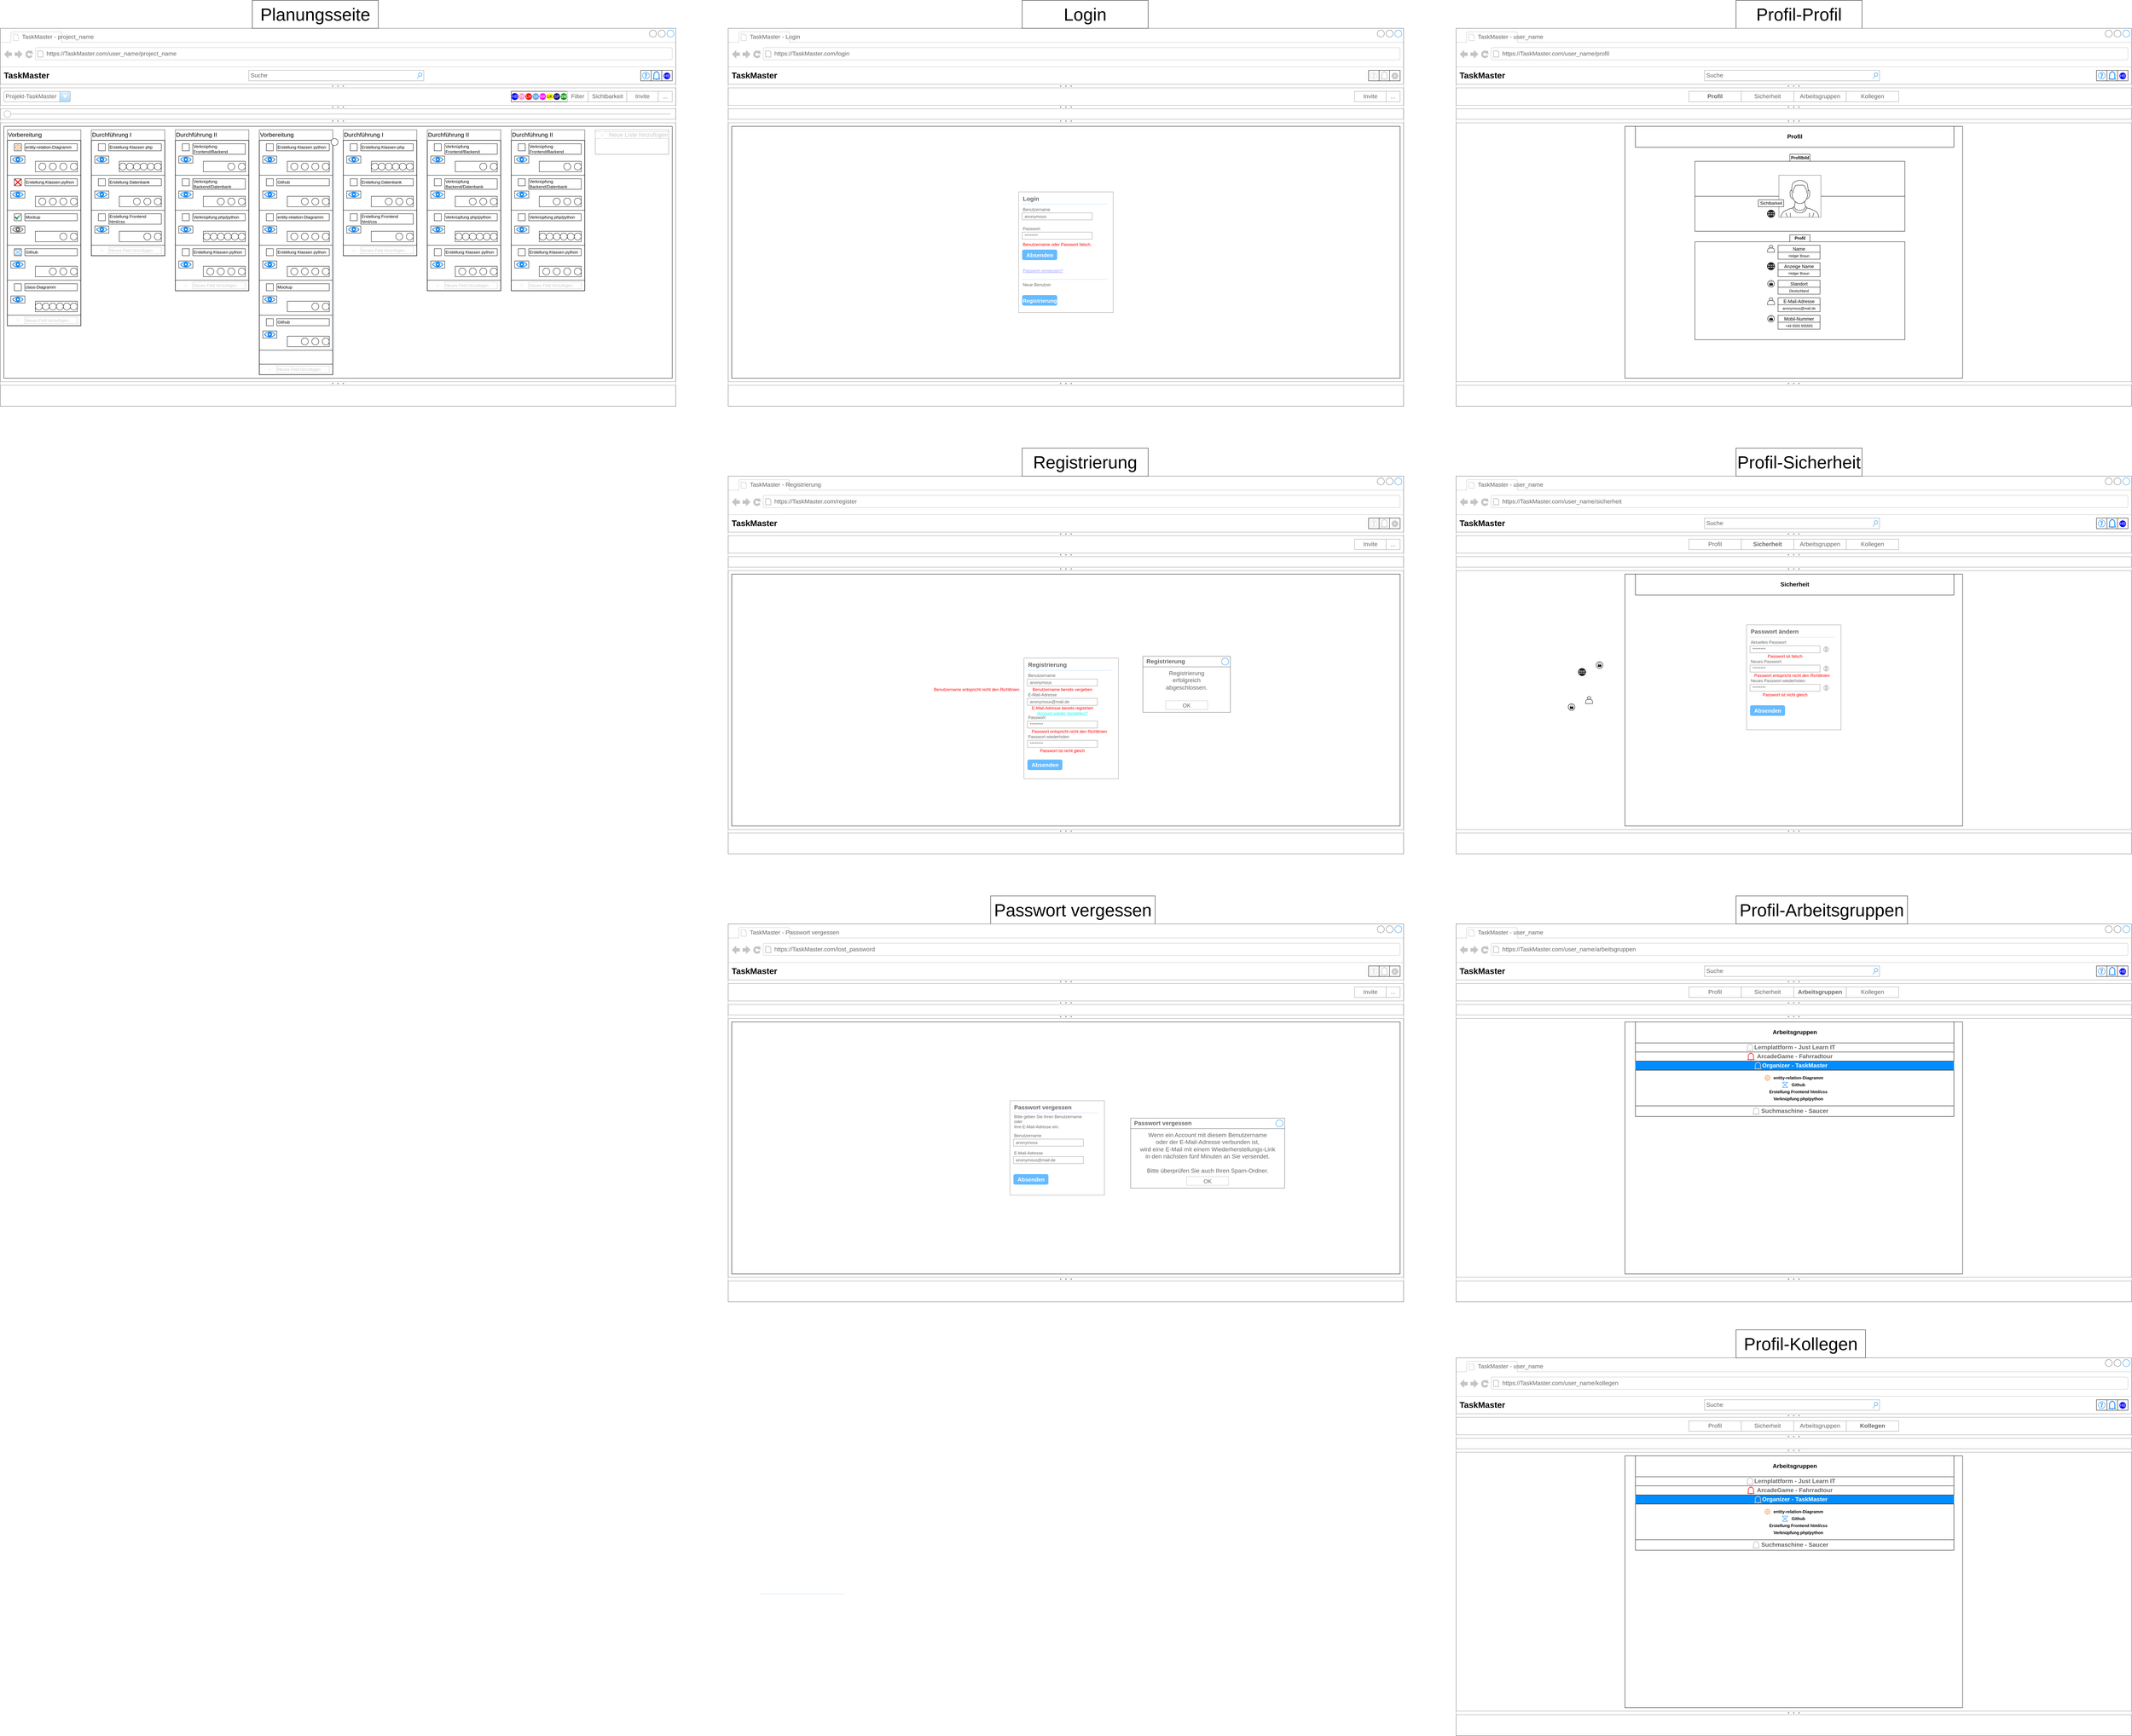 <mxfile version="28.1.2">
  <diagram name="Seite-1" id="_koErosqbrijwyusV5Hh">
    <mxGraphModel dx="1678" dy="1029" grid="1" gridSize="10" guides="1" tooltips="1" connect="1" arrows="1" fold="1" page="1" pageScale="1" pageWidth="3300" pageHeight="4681" math="0" shadow="0">
      <root>
        <mxCell id="0" />
        <mxCell id="1" parent="0" />
        <mxCell id="nRAyySOtik3wZMy7_4Og-2" value="" style="strokeWidth=1;shadow=0;dashed=0;align=center;html=1;shape=mxgraph.mockup.containers.browserWindow;rSize=0;strokeColor=none;strokeColor2=#008cff;strokeColor3=#c4c4c4;mainText=,;recursiveResize=0;" vertex="1" parent="1">
          <mxGeometry y="80" width="1930" height="1080" as="geometry" />
        </mxCell>
        <mxCell id="nRAyySOtik3wZMy7_4Og-3" value="TaskMaster - project_name" style="strokeWidth=1;shadow=0;dashed=0;align=center;html=1;shape=mxgraph.mockup.containers.anchor;fontSize=17;fontColor=#666666;align=left;whiteSpace=wrap;" vertex="1" parent="nRAyySOtik3wZMy7_4Og-2">
          <mxGeometry x="60" y="12" width="220" height="26" as="geometry" />
        </mxCell>
        <mxCell id="nRAyySOtik3wZMy7_4Og-4" value="https://TaskMaster.com/user_name/project_name" style="strokeWidth=1;shadow=0;dashed=0;align=center;html=1;shape=mxgraph.mockup.containers.anchor;rSize=0;fontSize=17;fontColor=#666666;align=left;" vertex="1" parent="nRAyySOtik3wZMy7_4Og-2">
          <mxGeometry x="130" y="60" width="400" height="26" as="geometry" />
        </mxCell>
        <mxCell id="nRAyySOtik3wZMy7_4Og-14" value="" style="swimlane;shape=mxgraph.bootstrap.anchor;strokeColor=#999999;fillColor=#ffffff;fontColor=#666666;childLayout=stackLayout;horizontal=0;startSize=0;horizontalStack=1;resizeParent=1;resizeParentMax=0;resizeLast=0;collapsible=0;marginBottom=0;whiteSpace=wrap;html=1;" vertex="1" parent="nRAyySOtik3wZMy7_4Og-2">
          <mxGeometry x="1830" y="120" width="90" height="30" as="geometry" />
        </mxCell>
        <mxCell id="nRAyySOtik3wZMy7_4Og-529" value="" style="swimlane;startSize=0;" vertex="1" parent="nRAyySOtik3wZMy7_4Og-14">
          <mxGeometry width="30" height="30" as="geometry" />
        </mxCell>
        <mxCell id="nRAyySOtik3wZMy7_4Og-528" value="" style="sketch=0;pointerEvents=1;shadow=0;dashed=0;html=1;strokeColor=light-dark(#0080f0, #b2cbff);fillColor=#FFFFFF;labelPosition=center;verticalLabelPosition=bottom;verticalAlign=top;outlineConnect=0;align=center;shape=mxgraph.office.concepts.help;fontColor=#ffffff;" vertex="1" parent="nRAyySOtik3wZMy7_4Og-529">
          <mxGeometry x="5.5" y="5" width="19" height="20" as="geometry" />
        </mxCell>
        <mxCell id="nRAyySOtik3wZMy7_4Og-527" value="" style="swimlane;startSize=0;" vertex="1" parent="nRAyySOtik3wZMy7_4Og-14">
          <mxGeometry x="30" width="30" height="30" as="geometry" />
        </mxCell>
        <mxCell id="nRAyySOtik3wZMy7_4Og-526" value="" style="html=1;verticalLabelPosition=bottom;align=center;labelBackgroundColor=#ffffff;verticalAlign=top;strokeWidth=2;strokeColor=#0080F0;shadow=0;dashed=0;shape=mxgraph.ios7.icons.bell;" vertex="1" parent="nRAyySOtik3wZMy7_4Og-527">
          <mxGeometry x="5" y="3.45" width="20" height="23.1" as="geometry" />
        </mxCell>
        <mxCell id="nRAyySOtik3wZMy7_4Og-524" value="" style="swimlane;startSize=0;" vertex="1" parent="nRAyySOtik3wZMy7_4Og-14">
          <mxGeometry x="60" width="30" height="30" as="geometry" />
        </mxCell>
        <mxCell id="nRAyySOtik3wZMy7_4Og-525" value="HB" style="ellipse;whiteSpace=wrap;html=1;aspect=fixed;fillColor=#0000FF;strokeColor=light-dark(#FFFFFF,#FFFFFF);fontColor=#FFFFFF;" vertex="1" parent="nRAyySOtik3wZMy7_4Og-524">
          <mxGeometry x="5" y="6" width="20" height="20" as="geometry" />
        </mxCell>
        <mxCell id="nRAyySOtik3wZMy7_4Og-22" value="Suche" style="strokeWidth=1;shadow=0;dashed=0;align=center;html=1;shape=mxgraph.mockup.forms.searchBox;strokeColor=#999999;mainText=;strokeColor2=#008cff;fontColor=#666666;fontSize=17;align=left;spacingLeft=3;whiteSpace=wrap;" vertex="1" parent="nRAyySOtik3wZMy7_4Og-2">
          <mxGeometry x="710" y="120" width="500" height="30" as="geometry" />
        </mxCell>
        <mxCell id="nRAyySOtik3wZMy7_4Og-23" value="Projekt-TaskMaster" style="strokeWidth=1;shadow=0;dashed=0;align=center;html=1;shape=mxgraph.mockup.forms.comboBox;strokeColor=#999999;fillColor=#ddeeff;align=left;fillColor2=#aaddff;mainText=;fontColor=#666666;fontSize=17;spacingLeft=3;" vertex="1" parent="nRAyySOtik3wZMy7_4Og-2">
          <mxGeometry x="10" y="180" width="190" height="30" as="geometry" />
        </mxCell>
        <mxCell id="nRAyySOtik3wZMy7_4Og-24" value="" style="verticalLabelPosition=bottom;shadow=0;dashed=0;align=center;html=1;verticalAlign=top;strokeWidth=1;shape=mxgraph.mockup.forms.horSlider;strokeColor=#999999;sliderStyle=basic;sliderPos=0;handleStyle=circle;fillColor2=#ddeeff;" vertex="1" parent="nRAyySOtik3wZMy7_4Og-2">
          <mxGeometry x="15" y="230" width="1900" height="30" as="geometry" />
        </mxCell>
        <mxCell id="nRAyySOtik3wZMy7_4Og-25" value="" style="verticalLabelPosition=bottom;shadow=0;dashed=0;align=center;html=1;verticalAlign=top;strokeWidth=1;shape=mxgraph.mockup.forms.splitter;strokeColor=#999999;" vertex="1" parent="nRAyySOtik3wZMy7_4Og-2">
          <mxGeometry y="150" width="1930" height="30" as="geometry" />
        </mxCell>
        <mxCell id="nRAyySOtik3wZMy7_4Og-26" value="" style="verticalLabelPosition=bottom;shadow=0;dashed=0;align=center;html=1;verticalAlign=top;strokeWidth=1;shape=mxgraph.mockup.forms.splitter;strokeColor=#999999;" vertex="1" parent="nRAyySOtik3wZMy7_4Og-2">
          <mxGeometry y="210" width="1930" height="30" as="geometry" />
        </mxCell>
        <mxCell id="nRAyySOtik3wZMy7_4Og-27" value="" style="verticalLabelPosition=bottom;shadow=0;dashed=0;align=center;html=1;verticalAlign=top;strokeWidth=1;shape=mxgraph.mockup.forms.splitter;strokeColor=#999999;" vertex="1" parent="nRAyySOtik3wZMy7_4Og-2">
          <mxGeometry y="250" width="1930" height="30" as="geometry" />
        </mxCell>
        <mxCell id="nRAyySOtik3wZMy7_4Og-252" value="" style="swimlane;startSize=0;" vertex="1" parent="nRAyySOtik3wZMy7_4Og-2">
          <mxGeometry x="10" y="280" width="1910" height="720" as="geometry" />
        </mxCell>
        <mxCell id="nRAyySOtik3wZMy7_4Og-28" value="&lt;font style=&quot;color: light-dark(rgb(0, 0, 0), rgb(237, 237, 237));&quot;&gt;Vorbereitung&lt;/font&gt;" style="swimlane;strokeColor=#999999;swimlaneFillColor=#FFFFFF;fillColor=#ffffff;fontColor=#008CFF;fontStyle=0;childLayout=stackLayout;horizontal=1;startSize=30;horizontalStack=0;resizeParent=1;resizeParentMax=0;resizeLast=0;collapsible=0;marginBottom=0;whiteSpace=wrap;html=1;fontSize=17;rounded=0;glass=0;shadow=0;strokeWidth=2;align=left;" vertex="1" parent="nRAyySOtik3wZMy7_4Og-252">
          <mxGeometry x="10" y="10" width="210" height="560" as="geometry" />
        </mxCell>
        <mxCell id="nRAyySOtik3wZMy7_4Og-233" value="" style="swimlane;startSize=0;rounded=1;" vertex="1" parent="nRAyySOtik3wZMy7_4Og-28">
          <mxGeometry y="30" width="210" height="100" as="geometry">
            <mxRectangle x="170" y="900" width="210" height="40" as="alternateBounds" />
          </mxGeometry>
        </mxCell>
        <mxCell id="nRAyySOtik3wZMy7_4Og-234" value="" style="whiteSpace=wrap;html=1;aspect=fixed;" vertex="1" parent="nRAyySOtik3wZMy7_4Og-233">
          <mxGeometry x="20" y="10" width="20" height="20" as="geometry" />
        </mxCell>
        <mxCell id="nRAyySOtik3wZMy7_4Og-235" value="entity-relation-Diagramm" style="rounded=0;whiteSpace=wrap;html=1;align=left;" vertex="1" parent="nRAyySOtik3wZMy7_4Og-233">
          <mxGeometry x="50" y="10" width="150" height="20" as="geometry" />
        </mxCell>
        <mxCell id="nRAyySOtik3wZMy7_4Og-236" value="" style="rounded=0;whiteSpace=wrap;html=1;" vertex="1" parent="nRAyySOtik3wZMy7_4Og-233">
          <mxGeometry x="80" y="60" width="120" height="30" as="geometry" />
        </mxCell>
        <mxCell id="nRAyySOtik3wZMy7_4Og-237" value="" style="ellipse;whiteSpace=wrap;html=1;aspect=fixed;" vertex="1" parent="nRAyySOtik3wZMy7_4Og-233">
          <mxGeometry x="180" y="65" width="20" height="20" as="geometry" />
        </mxCell>
        <mxCell id="nRAyySOtik3wZMy7_4Og-238" value="" style="ellipse;whiteSpace=wrap;html=1;aspect=fixed;" vertex="1" parent="nRAyySOtik3wZMy7_4Og-233">
          <mxGeometry x="150" y="65" width="20" height="20" as="geometry" />
        </mxCell>
        <mxCell id="nRAyySOtik3wZMy7_4Og-239" value="" style="ellipse;whiteSpace=wrap;html=1;aspect=fixed;" vertex="1" parent="nRAyySOtik3wZMy7_4Og-233">
          <mxGeometry x="120" y="65" width="20" height="20" as="geometry" />
        </mxCell>
        <mxCell id="nRAyySOtik3wZMy7_4Og-240" value="" style="ellipse;whiteSpace=wrap;html=1;aspect=fixed;" vertex="1" parent="nRAyySOtik3wZMy7_4Og-233">
          <mxGeometry x="90" y="65" width="20" height="20" as="geometry" />
        </mxCell>
        <mxCell id="nRAyySOtik3wZMy7_4Og-241" value="" style="rounded=0;whiteSpace=wrap;html=1;" vertex="1" parent="nRAyySOtik3wZMy7_4Og-233">
          <mxGeometry x="10" y="45" width="40" height="20" as="geometry" />
        </mxCell>
        <mxCell id="nRAyySOtik3wZMy7_4Og-242" value="" style="html=1;verticalLabelPosition=bottom;align=center;labelBackgroundColor=#ffffff;verticalAlign=top;strokeWidth=2;strokeColor=#0080F0;shadow=0;dashed=0;shape=mxgraph.ios7.icons.eye;" vertex="1" parent="nRAyySOtik3wZMy7_4Og-233">
          <mxGeometry x="15" y="47.95" width="30" height="14.1" as="geometry" />
        </mxCell>
        <mxCell id="nRAyySOtik3wZMy7_4Og-520" value="" style="html=1;verticalLabelPosition=bottom;align=center;labelBackgroundColor=#ffffff;verticalAlign=top;strokeWidth=2;shadow=0;dashed=0;shape=mxgraph.ios7.icons.settings;strokeColor=#FFB570;" vertex="1" parent="nRAyySOtik3wZMy7_4Og-233">
          <mxGeometry x="22.5" y="12.5" width="15" height="15" as="geometry" />
        </mxCell>
        <mxCell id="nRAyySOtik3wZMy7_4Og-181" value="" style="swimlane;startSize=0;rounded=1;" vertex="1" parent="nRAyySOtik3wZMy7_4Og-28">
          <mxGeometry y="130" width="210" height="100" as="geometry">
            <mxRectangle y="330" width="210" height="40" as="alternateBounds" />
          </mxGeometry>
        </mxCell>
        <mxCell id="nRAyySOtik3wZMy7_4Og-182" value="" style="whiteSpace=wrap;html=1;aspect=fixed;" vertex="1" parent="nRAyySOtik3wZMy7_4Og-181">
          <mxGeometry x="20" y="10" width="20" height="20" as="geometry" />
        </mxCell>
        <mxCell id="nRAyySOtik3wZMy7_4Og-183" value="Erstellung Klassen python" style="rounded=0;whiteSpace=wrap;html=1;align=left;" vertex="1" parent="nRAyySOtik3wZMy7_4Og-181">
          <mxGeometry x="50" y="10" width="150" height="20" as="geometry" />
        </mxCell>
        <mxCell id="nRAyySOtik3wZMy7_4Og-184" value="" style="rounded=0;whiteSpace=wrap;html=1;" vertex="1" parent="nRAyySOtik3wZMy7_4Og-181">
          <mxGeometry x="80" y="60" width="120" height="30" as="geometry" />
        </mxCell>
        <mxCell id="nRAyySOtik3wZMy7_4Og-185" value="" style="ellipse;whiteSpace=wrap;html=1;aspect=fixed;" vertex="1" parent="nRAyySOtik3wZMy7_4Og-181">
          <mxGeometry x="180" y="65" width="20" height="20" as="geometry" />
        </mxCell>
        <mxCell id="nRAyySOtik3wZMy7_4Og-186" value="" style="ellipse;whiteSpace=wrap;html=1;aspect=fixed;" vertex="1" parent="nRAyySOtik3wZMy7_4Og-181">
          <mxGeometry x="150" y="65" width="20" height="20" as="geometry" />
        </mxCell>
        <mxCell id="nRAyySOtik3wZMy7_4Og-187" value="" style="ellipse;whiteSpace=wrap;html=1;aspect=fixed;" vertex="1" parent="nRAyySOtik3wZMy7_4Og-181">
          <mxGeometry x="120" y="65" width="20" height="20" as="geometry" />
        </mxCell>
        <mxCell id="nRAyySOtik3wZMy7_4Og-188" value="" style="ellipse;whiteSpace=wrap;html=1;aspect=fixed;" vertex="1" parent="nRAyySOtik3wZMy7_4Og-181">
          <mxGeometry x="90" y="65" width="20" height="20" as="geometry" />
        </mxCell>
        <mxCell id="nRAyySOtik3wZMy7_4Og-189" value="" style="rounded=0;whiteSpace=wrap;html=1;" vertex="1" parent="nRAyySOtik3wZMy7_4Og-181">
          <mxGeometry x="10" y="45" width="40" height="20" as="geometry" />
        </mxCell>
        <mxCell id="nRAyySOtik3wZMy7_4Og-190" value="" style="html=1;verticalLabelPosition=bottom;align=center;labelBackgroundColor=#ffffff;verticalAlign=top;strokeWidth=2;strokeColor=#0080F0;shadow=0;dashed=0;shape=mxgraph.ios7.icons.eye;" vertex="1" parent="nRAyySOtik3wZMy7_4Og-181">
          <mxGeometry x="15" y="47.95" width="30" height="14.1" as="geometry" />
        </mxCell>
        <mxCell id="nRAyySOtik3wZMy7_4Og-522" value="" style="shape=mxgraph.mockup.markup.redX;fillColor=#ff0000;html=1;shadow=0;whiteSpace=wrap;strokeColor=none;" vertex="1" parent="nRAyySOtik3wZMy7_4Og-181">
          <mxGeometry x="20" y="10" width="20" height="20" as="geometry" />
        </mxCell>
        <mxCell id="nRAyySOtik3wZMy7_4Og-39" value="" style="swimlane;startSize=0;rounded=1;" vertex="1" parent="nRAyySOtik3wZMy7_4Og-28">
          <mxGeometry y="230" width="210" height="100" as="geometry">
            <mxRectangle y="30" width="210" height="40" as="alternateBounds" />
          </mxGeometry>
        </mxCell>
        <mxCell id="nRAyySOtik3wZMy7_4Og-40" value="" style="whiteSpace=wrap;html=1;aspect=fixed;" vertex="1" parent="nRAyySOtik3wZMy7_4Og-39">
          <mxGeometry x="20" y="10" width="20" height="20" as="geometry" />
        </mxCell>
        <mxCell id="nRAyySOtik3wZMy7_4Og-41" value="Mockup" style="rounded=0;whiteSpace=wrap;html=1;align=left;" vertex="1" parent="nRAyySOtik3wZMy7_4Og-39">
          <mxGeometry x="50" y="10" width="150" height="20" as="geometry" />
        </mxCell>
        <mxCell id="nRAyySOtik3wZMy7_4Og-42" value="" style="rounded=0;whiteSpace=wrap;html=1;" vertex="1" parent="nRAyySOtik3wZMy7_4Og-39">
          <mxGeometry x="80" y="60" width="120" height="30" as="geometry" />
        </mxCell>
        <mxCell id="nRAyySOtik3wZMy7_4Og-43" value="" style="ellipse;whiteSpace=wrap;html=1;aspect=fixed;" vertex="1" parent="nRAyySOtik3wZMy7_4Og-39">
          <mxGeometry x="180" y="65" width="20" height="20" as="geometry" />
        </mxCell>
        <mxCell id="nRAyySOtik3wZMy7_4Og-44" value="" style="ellipse;whiteSpace=wrap;html=1;aspect=fixed;" vertex="1" parent="nRAyySOtik3wZMy7_4Og-39">
          <mxGeometry x="150" y="65" width="20" height="20" as="geometry" />
        </mxCell>
        <mxCell id="nRAyySOtik3wZMy7_4Og-141" value="" style="sketch=0;html=1;aspect=fixed;strokeColor=none;shadow=0;align=center;fillColor=#2D9C5E;verticalAlign=top;labelPosition=center;verticalLabelPosition=bottom;shape=mxgraph.gcp2.check" vertex="1" parent="nRAyySOtik3wZMy7_4Og-39">
          <mxGeometry x="20" y="12" width="20" height="16" as="geometry" />
        </mxCell>
        <mxCell id="nRAyySOtik3wZMy7_4Og-142" value="" style="rounded=0;whiteSpace=wrap;html=1;" vertex="1" parent="nRAyySOtik3wZMy7_4Og-39">
          <mxGeometry x="10" y="45" width="40" height="20" as="geometry" />
        </mxCell>
        <mxCell id="nRAyySOtik3wZMy7_4Og-143" value="" style="html=1;verticalLabelPosition=bottom;align=center;labelBackgroundColor=#ffffff;verticalAlign=top;strokeWidth=2;strokeColor=#666666;shadow=0;dashed=0;shape=mxgraph.ios7.icons.eye;fillColor=#f5f5f5;fontColor=#333333;" vertex="1" parent="nRAyySOtik3wZMy7_4Og-39">
          <mxGeometry x="15" y="47.95" width="30" height="14.1" as="geometry" />
        </mxCell>
        <mxCell id="nRAyySOtik3wZMy7_4Og-94" value="" style="swimlane;startSize=0;rounded=1;" vertex="1" parent="nRAyySOtik3wZMy7_4Og-28">
          <mxGeometry y="330" width="210" height="100" as="geometry">
            <mxRectangle y="130" width="210" height="40" as="alternateBounds" />
          </mxGeometry>
        </mxCell>
        <mxCell id="nRAyySOtik3wZMy7_4Og-95" value="" style="whiteSpace=wrap;html=1;aspect=fixed;" vertex="1" parent="nRAyySOtik3wZMy7_4Og-94">
          <mxGeometry x="20" y="10" width="20" height="20" as="geometry" />
        </mxCell>
        <mxCell id="nRAyySOtik3wZMy7_4Og-96" value="Github" style="rounded=0;whiteSpace=wrap;html=1;align=left;" vertex="1" parent="nRAyySOtik3wZMy7_4Og-94">
          <mxGeometry x="50" y="10" width="150" height="20" as="geometry" />
        </mxCell>
        <mxCell id="nRAyySOtik3wZMy7_4Og-97" value="" style="rounded=0;whiteSpace=wrap;html=1;" vertex="1" parent="nRAyySOtik3wZMy7_4Og-94">
          <mxGeometry x="80" y="60" width="120" height="30" as="geometry" />
        </mxCell>
        <mxCell id="nRAyySOtik3wZMy7_4Og-98" value="" style="ellipse;whiteSpace=wrap;html=1;aspect=fixed;" vertex="1" parent="nRAyySOtik3wZMy7_4Og-94">
          <mxGeometry x="180" y="65" width="20" height="20" as="geometry" />
        </mxCell>
        <mxCell id="nRAyySOtik3wZMy7_4Og-99" value="" style="ellipse;whiteSpace=wrap;html=1;aspect=fixed;" vertex="1" parent="nRAyySOtik3wZMy7_4Og-94">
          <mxGeometry x="150" y="65" width="20" height="20" as="geometry" />
        </mxCell>
        <mxCell id="nRAyySOtik3wZMy7_4Og-100" value="" style="ellipse;whiteSpace=wrap;html=1;aspect=fixed;" vertex="1" parent="nRAyySOtik3wZMy7_4Og-94">
          <mxGeometry x="120" y="65" width="20" height="20" as="geometry" />
        </mxCell>
        <mxCell id="nRAyySOtik3wZMy7_4Og-144" value="" style="rounded=0;whiteSpace=wrap;html=1;" vertex="1" parent="nRAyySOtik3wZMy7_4Og-94">
          <mxGeometry x="10" y="45" width="40" height="20" as="geometry" />
        </mxCell>
        <mxCell id="nRAyySOtik3wZMy7_4Og-147" value="" style="html=1;verticalLabelPosition=bottom;align=center;labelBackgroundColor=#ffffff;verticalAlign=top;strokeWidth=2;strokeColor=#0080F0;shadow=0;dashed=0;shape=mxgraph.ios7.icons.eye;" vertex="1" parent="nRAyySOtik3wZMy7_4Og-94">
          <mxGeometry x="15" y="47.95" width="30" height="14.1" as="geometry" />
        </mxCell>
        <mxCell id="nRAyySOtik3wZMy7_4Og-1479" value="" style="verticalLabelPosition=bottom;verticalAlign=top;html=1;shape=mxgraph.flowchart.collate;strokeColor=#007FFF;" vertex="1" parent="nRAyySOtik3wZMy7_4Og-94">
          <mxGeometry x="22.5" y="12.5" width="15" height="15" as="geometry" />
        </mxCell>
        <mxCell id="nRAyySOtik3wZMy7_4Og-61" value="" style="swimlane;startSize=0;rounded=1;" vertex="1" parent="nRAyySOtik3wZMy7_4Og-28">
          <mxGeometry y="430" width="210" height="100" as="geometry">
            <mxRectangle y="230" width="210" height="40" as="alternateBounds" />
          </mxGeometry>
        </mxCell>
        <mxCell id="nRAyySOtik3wZMy7_4Og-62" value="" style="whiteSpace=wrap;html=1;aspect=fixed;" vertex="1" parent="nRAyySOtik3wZMy7_4Og-61">
          <mxGeometry x="20" y="10" width="20" height="20" as="geometry" />
        </mxCell>
        <mxCell id="nRAyySOtik3wZMy7_4Og-63" value="class-Diagramm" style="rounded=0;whiteSpace=wrap;html=1;align=left;" vertex="1" parent="nRAyySOtik3wZMy7_4Og-61">
          <mxGeometry x="50" y="10" width="150" height="20" as="geometry" />
        </mxCell>
        <mxCell id="nRAyySOtik3wZMy7_4Og-64" value="" style="rounded=0;whiteSpace=wrap;html=1;" vertex="1" parent="nRAyySOtik3wZMy7_4Og-61">
          <mxGeometry x="80" y="60" width="120" height="30" as="geometry" />
        </mxCell>
        <mxCell id="nRAyySOtik3wZMy7_4Og-65" value="" style="ellipse;whiteSpace=wrap;html=1;aspect=fixed;" vertex="1" parent="nRAyySOtik3wZMy7_4Og-61">
          <mxGeometry x="180" y="65" width="20" height="20" as="geometry" />
        </mxCell>
        <mxCell id="nRAyySOtik3wZMy7_4Og-66" value="" style="ellipse;whiteSpace=wrap;html=1;aspect=fixed;" vertex="1" parent="nRAyySOtik3wZMy7_4Og-61">
          <mxGeometry x="160" y="65" width="20" height="20" as="geometry" />
        </mxCell>
        <mxCell id="nRAyySOtik3wZMy7_4Og-67" value="" style="ellipse;whiteSpace=wrap;html=1;aspect=fixed;" vertex="1" parent="nRAyySOtik3wZMy7_4Og-61">
          <mxGeometry x="140" y="65" width="20" height="20" as="geometry" />
        </mxCell>
        <mxCell id="nRAyySOtik3wZMy7_4Og-68" value="" style="ellipse;whiteSpace=wrap;html=1;aspect=fixed;" vertex="1" parent="nRAyySOtik3wZMy7_4Og-61">
          <mxGeometry x="120" y="65" width="20" height="20" as="geometry" />
        </mxCell>
        <mxCell id="nRAyySOtik3wZMy7_4Og-69" value="" style="ellipse;whiteSpace=wrap;html=1;aspect=fixed;" vertex="1" parent="nRAyySOtik3wZMy7_4Og-61">
          <mxGeometry x="100" y="65" width="20" height="20" as="geometry" />
        </mxCell>
        <mxCell id="nRAyySOtik3wZMy7_4Og-70" value="" style="ellipse;whiteSpace=wrap;html=1;aspect=fixed;" vertex="1" parent="nRAyySOtik3wZMy7_4Og-61">
          <mxGeometry x="80" y="65" width="20" height="20" as="geometry" />
        </mxCell>
        <mxCell id="nRAyySOtik3wZMy7_4Og-145" value="" style="rounded=0;whiteSpace=wrap;html=1;" vertex="1" parent="nRAyySOtik3wZMy7_4Og-61">
          <mxGeometry x="10" y="45" width="40" height="20" as="geometry" />
        </mxCell>
        <mxCell id="nRAyySOtik3wZMy7_4Og-148" value="" style="html=1;verticalLabelPosition=bottom;align=center;labelBackgroundColor=#ffffff;verticalAlign=top;strokeWidth=2;strokeColor=#0080F0;shadow=0;dashed=0;shape=mxgraph.ios7.icons.eye;" vertex="1" parent="nRAyySOtik3wZMy7_4Og-61">
          <mxGeometry x="15" y="47.95" width="30" height="14.1" as="geometry" />
        </mxCell>
        <mxCell id="nRAyySOtik3wZMy7_4Og-83" value="" style="swimlane;startSize=0;rounded=1;" vertex="1" parent="nRAyySOtik3wZMy7_4Og-28">
          <mxGeometry y="530" width="210" height="30" as="geometry">
            <mxRectangle y="530" width="210" height="40" as="alternateBounds" />
          </mxGeometry>
        </mxCell>
        <mxCell id="nRAyySOtik3wZMy7_4Og-490" value="Neues Feld hinzufügen" style="rounded=0;whiteSpace=wrap;html=1;align=left;fontColor=light-dark(#c8c8c8, #ededed);strokeColor=light-dark(#c8c8c8, #ededed);" vertex="1" parent="nRAyySOtik3wZMy7_4Og-83">
          <mxGeometry x="50" y="5" width="150" height="20" as="geometry" />
        </mxCell>
        <mxCell id="nRAyySOtik3wZMy7_4Og-505" value="" style="html=1;verticalLabelPosition=bottom;labelBackgroundColor=#ffffff;verticalAlign=top;shadow=0;dashed=0;strokeWidth=2;shape=mxgraph.ios7.misc.add;sketch=0;fontColor=#9933FF;strokeColor=light-dark(#c8c8c8, #ff6ac1);" vertex="1" parent="nRAyySOtik3wZMy7_4Og-83">
          <mxGeometry x="20" y="4" width="20" height="21" as="geometry" />
        </mxCell>
        <mxCell id="nRAyySOtik3wZMy7_4Og-150" value="&lt;font style=&quot;color: light-dark(rgb(0, 0, 0), rgb(237, 237, 237));&quot;&gt;Durchführung I&lt;/font&gt;" style="swimlane;strokeColor=#999999;swimlaneFillColor=#FFFFFF;fillColor=#ffffff;fontColor=#008CFF;fontStyle=0;childLayout=stackLayout;horizontal=1;startSize=30;horizontalStack=0;resizeParent=1;resizeParentMax=0;resizeLast=0;collapsible=0;marginBottom=0;whiteSpace=wrap;html=1;fontSize=17;rounded=0;glass=0;shadow=0;strokeWidth=2;align=left;" vertex="1" parent="nRAyySOtik3wZMy7_4Og-252">
          <mxGeometry x="250" y="10" width="210" height="360" as="geometry" />
        </mxCell>
        <mxCell id="nRAyySOtik3wZMy7_4Og-169" value="" style="swimlane;startSize=0;rounded=1;" vertex="1" parent="nRAyySOtik3wZMy7_4Og-150">
          <mxGeometry y="30" width="210" height="100" as="geometry">
            <mxRectangle y="260" width="210" height="40" as="alternateBounds" />
          </mxGeometry>
        </mxCell>
        <mxCell id="nRAyySOtik3wZMy7_4Og-170" value="" style="whiteSpace=wrap;html=1;aspect=fixed;" vertex="1" parent="nRAyySOtik3wZMy7_4Og-169">
          <mxGeometry x="20" y="10" width="20" height="20" as="geometry" />
        </mxCell>
        <mxCell id="nRAyySOtik3wZMy7_4Og-171" value="Erstellung Klassen php" style="rounded=0;whiteSpace=wrap;html=1;align=left;" vertex="1" parent="nRAyySOtik3wZMy7_4Og-169">
          <mxGeometry x="50" y="10" width="150" height="20" as="geometry" />
        </mxCell>
        <mxCell id="nRAyySOtik3wZMy7_4Og-172" value="" style="rounded=0;whiteSpace=wrap;html=1;" vertex="1" parent="nRAyySOtik3wZMy7_4Og-169">
          <mxGeometry x="80" y="60" width="120" height="30" as="geometry" />
        </mxCell>
        <mxCell id="nRAyySOtik3wZMy7_4Og-173" value="" style="ellipse;whiteSpace=wrap;html=1;aspect=fixed;" vertex="1" parent="nRAyySOtik3wZMy7_4Og-169">
          <mxGeometry x="180" y="65" width="20" height="20" as="geometry" />
        </mxCell>
        <mxCell id="nRAyySOtik3wZMy7_4Og-174" value="" style="ellipse;whiteSpace=wrap;html=1;aspect=fixed;" vertex="1" parent="nRAyySOtik3wZMy7_4Og-169">
          <mxGeometry x="160" y="65" width="20" height="20" as="geometry" />
        </mxCell>
        <mxCell id="nRAyySOtik3wZMy7_4Og-175" value="" style="ellipse;whiteSpace=wrap;html=1;aspect=fixed;" vertex="1" parent="nRAyySOtik3wZMy7_4Og-169">
          <mxGeometry x="140" y="65" width="20" height="20" as="geometry" />
        </mxCell>
        <mxCell id="nRAyySOtik3wZMy7_4Og-176" value="" style="ellipse;whiteSpace=wrap;html=1;aspect=fixed;" vertex="1" parent="nRAyySOtik3wZMy7_4Og-169">
          <mxGeometry x="120" y="65" width="20" height="20" as="geometry" />
        </mxCell>
        <mxCell id="nRAyySOtik3wZMy7_4Og-177" value="" style="ellipse;whiteSpace=wrap;html=1;aspect=fixed;" vertex="1" parent="nRAyySOtik3wZMy7_4Og-169">
          <mxGeometry x="100" y="65" width="20" height="20" as="geometry" />
        </mxCell>
        <mxCell id="nRAyySOtik3wZMy7_4Og-178" value="" style="ellipse;whiteSpace=wrap;html=1;aspect=fixed;" vertex="1" parent="nRAyySOtik3wZMy7_4Og-169">
          <mxGeometry x="80" y="65" width="20" height="20" as="geometry" />
        </mxCell>
        <mxCell id="nRAyySOtik3wZMy7_4Og-179" value="" style="rounded=0;whiteSpace=wrap;html=1;" vertex="1" parent="nRAyySOtik3wZMy7_4Og-169">
          <mxGeometry x="10" y="45" width="40" height="20" as="geometry" />
        </mxCell>
        <mxCell id="nRAyySOtik3wZMy7_4Og-180" value="" style="html=1;verticalLabelPosition=bottom;align=center;labelBackgroundColor=#ffffff;verticalAlign=top;strokeWidth=2;strokeColor=#0080F0;shadow=0;dashed=0;shape=mxgraph.ios7.icons.eye;" vertex="1" parent="nRAyySOtik3wZMy7_4Og-169">
          <mxGeometry x="15" y="47.95" width="30" height="14.1" as="geometry" />
        </mxCell>
        <mxCell id="nRAyySOtik3wZMy7_4Og-160" value="" style="swimlane;startSize=0;rounded=1;" vertex="1" parent="nRAyySOtik3wZMy7_4Og-150">
          <mxGeometry y="130" width="210" height="100" as="geometry">
            <mxRectangle y="160" width="210" height="40" as="alternateBounds" />
          </mxGeometry>
        </mxCell>
        <mxCell id="nRAyySOtik3wZMy7_4Og-161" value="" style="whiteSpace=wrap;html=1;aspect=fixed;" vertex="1" parent="nRAyySOtik3wZMy7_4Og-160">
          <mxGeometry x="20" y="10" width="20" height="20" as="geometry" />
        </mxCell>
        <mxCell id="nRAyySOtik3wZMy7_4Og-162" value="Erstellung Datenbank" style="rounded=0;whiteSpace=wrap;html=1;align=left;" vertex="1" parent="nRAyySOtik3wZMy7_4Og-160">
          <mxGeometry x="50" y="10" width="150" height="20" as="geometry" />
        </mxCell>
        <mxCell id="nRAyySOtik3wZMy7_4Og-163" value="" style="rounded=0;whiteSpace=wrap;html=1;" vertex="1" parent="nRAyySOtik3wZMy7_4Og-160">
          <mxGeometry x="80" y="60" width="120" height="30" as="geometry" />
        </mxCell>
        <mxCell id="nRAyySOtik3wZMy7_4Og-164" value="" style="ellipse;whiteSpace=wrap;html=1;aspect=fixed;" vertex="1" parent="nRAyySOtik3wZMy7_4Og-160">
          <mxGeometry x="180" y="65" width="20" height="20" as="geometry" />
        </mxCell>
        <mxCell id="nRAyySOtik3wZMy7_4Og-165" value="" style="ellipse;whiteSpace=wrap;html=1;aspect=fixed;" vertex="1" parent="nRAyySOtik3wZMy7_4Og-160">
          <mxGeometry x="150" y="65" width="20" height="20" as="geometry" />
        </mxCell>
        <mxCell id="nRAyySOtik3wZMy7_4Og-166" value="" style="ellipse;whiteSpace=wrap;html=1;aspect=fixed;" vertex="1" parent="nRAyySOtik3wZMy7_4Og-160">
          <mxGeometry x="120" y="65" width="20" height="20" as="geometry" />
        </mxCell>
        <mxCell id="nRAyySOtik3wZMy7_4Og-167" value="" style="rounded=0;whiteSpace=wrap;html=1;" vertex="1" parent="nRAyySOtik3wZMy7_4Og-160">
          <mxGeometry x="10" y="45" width="40" height="20" as="geometry" />
        </mxCell>
        <mxCell id="nRAyySOtik3wZMy7_4Og-231" value="" style="html=1;verticalLabelPosition=bottom;align=center;labelBackgroundColor=#ffffff;verticalAlign=top;strokeWidth=2;strokeColor=#0080F0;shadow=0;dashed=0;shape=mxgraph.ios7.icons.eye;" vertex="1" parent="nRAyySOtik3wZMy7_4Og-160">
          <mxGeometry x="15" y="47.95" width="30" height="14.1" as="geometry" />
        </mxCell>
        <mxCell id="nRAyySOtik3wZMy7_4Og-151" value="" style="swimlane;startSize=0;rounded=1;" vertex="1" parent="nRAyySOtik3wZMy7_4Og-150">
          <mxGeometry y="230" width="210" height="100" as="geometry">
            <mxRectangle y="60" width="210" height="40" as="alternateBounds" />
          </mxGeometry>
        </mxCell>
        <mxCell id="nRAyySOtik3wZMy7_4Og-152" value="" style="whiteSpace=wrap;html=1;aspect=fixed;" vertex="1" parent="nRAyySOtik3wZMy7_4Og-151">
          <mxGeometry x="20" y="10" width="20" height="20" as="geometry" />
        </mxCell>
        <mxCell id="nRAyySOtik3wZMy7_4Og-153" value="Erstellung Frontend html/css" style="rounded=0;whiteSpace=wrap;html=1;align=left;" vertex="1" parent="nRAyySOtik3wZMy7_4Og-151">
          <mxGeometry x="50" y="10" width="150" height="30" as="geometry" />
        </mxCell>
        <mxCell id="nRAyySOtik3wZMy7_4Og-154" value="" style="rounded=0;whiteSpace=wrap;html=1;" vertex="1" parent="nRAyySOtik3wZMy7_4Og-151">
          <mxGeometry x="80" y="60" width="120" height="30" as="geometry" />
        </mxCell>
        <mxCell id="nRAyySOtik3wZMy7_4Og-155" value="" style="ellipse;whiteSpace=wrap;html=1;aspect=fixed;" vertex="1" parent="nRAyySOtik3wZMy7_4Og-151">
          <mxGeometry x="180" y="65" width="20" height="20" as="geometry" />
        </mxCell>
        <mxCell id="nRAyySOtik3wZMy7_4Og-156" value="" style="ellipse;whiteSpace=wrap;html=1;aspect=fixed;" vertex="1" parent="nRAyySOtik3wZMy7_4Og-151">
          <mxGeometry x="150" y="65" width="20" height="20" as="geometry" />
        </mxCell>
        <mxCell id="nRAyySOtik3wZMy7_4Og-158" value="" style="rounded=0;whiteSpace=wrap;html=1;" vertex="1" parent="nRAyySOtik3wZMy7_4Og-151">
          <mxGeometry x="10" y="45" width="40" height="20" as="geometry" />
        </mxCell>
        <mxCell id="nRAyySOtik3wZMy7_4Og-191" value="" style="html=1;verticalLabelPosition=bottom;align=center;labelBackgroundColor=#ffffff;verticalAlign=top;strokeWidth=2;strokeColor=#0080F0;shadow=0;dashed=0;shape=mxgraph.ios7.icons.eye;" vertex="1" parent="nRAyySOtik3wZMy7_4Og-151">
          <mxGeometry x="15" y="47.95" width="30" height="14.1" as="geometry" />
        </mxCell>
        <mxCell id="nRAyySOtik3wZMy7_4Og-245" value="" style="swimlane;startSize=0;rounded=1;" vertex="1" parent="nRAyySOtik3wZMy7_4Og-150">
          <mxGeometry y="330" width="210" height="30" as="geometry">
            <mxRectangle y="330" width="210" height="40" as="alternateBounds" />
          </mxGeometry>
        </mxCell>
        <mxCell id="nRAyySOtik3wZMy7_4Og-491" value="Neues Feld hinzufügen" style="rounded=0;whiteSpace=wrap;html=1;align=left;fontColor=light-dark(#c8c8c8, #ededed);strokeColor=light-dark(#c8c8c8, #ededed);" vertex="1" parent="nRAyySOtik3wZMy7_4Og-245">
          <mxGeometry x="50" y="5" width="150" height="20" as="geometry" />
        </mxCell>
        <mxCell id="nRAyySOtik3wZMy7_4Og-504" value="" style="html=1;verticalLabelPosition=bottom;labelBackgroundColor=#ffffff;verticalAlign=top;shadow=0;dashed=0;strokeWidth=2;shape=mxgraph.ios7.misc.add;sketch=0;fontColor=#9933FF;strokeColor=light-dark(#c8c8c8, #ff6ac1);" vertex="1" parent="nRAyySOtik3wZMy7_4Og-245">
          <mxGeometry x="20" y="4" width="20" height="21" as="geometry" />
        </mxCell>
        <mxCell id="nRAyySOtik3wZMy7_4Og-192" value="&lt;font style=&quot;color: rgb(0, 0, 0);&quot;&gt;Durchführung II&lt;/font&gt;" style="swimlane;strokeColor=#999999;swimlaneFillColor=#FFFFFF;fillColor=#ffffff;fontColor=#008CFF;fontStyle=0;childLayout=stackLayout;horizontal=1;startSize=30;horizontalStack=0;resizeParent=1;resizeParentMax=0;resizeLast=0;collapsible=0;marginBottom=0;whiteSpace=wrap;html=1;fontSize=17;rounded=0;glass=0;shadow=0;strokeWidth=2;align=left;" vertex="1" parent="nRAyySOtik3wZMy7_4Og-252">
          <mxGeometry x="490" y="10" width="210" height="460" as="geometry" />
        </mxCell>
        <mxCell id="nRAyySOtik3wZMy7_4Og-193" value="" style="swimlane;startSize=0;rounded=1;" vertex="1" parent="nRAyySOtik3wZMy7_4Og-192">
          <mxGeometry y="30" width="210" height="100" as="geometry">
            <mxRectangle y="360" width="210" height="40" as="alternateBounds" />
          </mxGeometry>
        </mxCell>
        <mxCell id="nRAyySOtik3wZMy7_4Og-194" value="" style="whiteSpace=wrap;html=1;aspect=fixed;" vertex="1" parent="nRAyySOtik3wZMy7_4Og-193">
          <mxGeometry x="20" y="10" width="20" height="20" as="geometry" />
        </mxCell>
        <mxCell id="nRAyySOtik3wZMy7_4Og-195" value="Verknüpfung Frontend/Backend" style="rounded=0;whiteSpace=wrap;html=1;align=left;" vertex="1" parent="nRAyySOtik3wZMy7_4Og-193">
          <mxGeometry x="50" y="10" width="150" height="30" as="geometry" />
        </mxCell>
        <mxCell id="nRAyySOtik3wZMy7_4Og-196" value="" style="rounded=0;whiteSpace=wrap;html=1;" vertex="1" parent="nRAyySOtik3wZMy7_4Og-193">
          <mxGeometry x="80" y="60" width="120" height="30" as="geometry" />
        </mxCell>
        <mxCell id="nRAyySOtik3wZMy7_4Og-197" value="" style="ellipse;whiteSpace=wrap;html=1;aspect=fixed;" vertex="1" parent="nRAyySOtik3wZMy7_4Og-193">
          <mxGeometry x="180" y="65" width="20" height="20" as="geometry" />
        </mxCell>
        <mxCell id="nRAyySOtik3wZMy7_4Og-198" value="" style="ellipse;whiteSpace=wrap;html=1;aspect=fixed;" vertex="1" parent="nRAyySOtik3wZMy7_4Og-193">
          <mxGeometry x="150" y="65" width="20" height="20" as="geometry" />
        </mxCell>
        <mxCell id="nRAyySOtik3wZMy7_4Og-199" value="" style="rounded=0;whiteSpace=wrap;html=1;" vertex="1" parent="nRAyySOtik3wZMy7_4Og-193">
          <mxGeometry x="10" y="45" width="40" height="20" as="geometry" />
        </mxCell>
        <mxCell id="nRAyySOtik3wZMy7_4Og-200" value="" style="html=1;verticalLabelPosition=bottom;align=center;labelBackgroundColor=#ffffff;verticalAlign=top;strokeWidth=2;strokeColor=#0080F0;shadow=0;dashed=0;shape=mxgraph.ios7.icons.eye;" vertex="1" parent="nRAyySOtik3wZMy7_4Og-193">
          <mxGeometry x="15" y="47.95" width="30" height="14.1" as="geometry" />
        </mxCell>
        <mxCell id="nRAyySOtik3wZMy7_4Og-201" value="" style="swimlane;startSize=0;rounded=1;" vertex="1" parent="nRAyySOtik3wZMy7_4Og-192">
          <mxGeometry y="130" width="210" height="100" as="geometry">
            <mxRectangle y="360" width="210" height="40" as="alternateBounds" />
          </mxGeometry>
        </mxCell>
        <mxCell id="nRAyySOtik3wZMy7_4Og-202" value="" style="whiteSpace=wrap;html=1;aspect=fixed;" vertex="1" parent="nRAyySOtik3wZMy7_4Og-201">
          <mxGeometry x="20" y="10" width="20" height="20" as="geometry" />
        </mxCell>
        <mxCell id="nRAyySOtik3wZMy7_4Og-203" value="Verknüpfung Backend/Datenbank" style="rounded=0;whiteSpace=wrap;html=1;align=left;" vertex="1" parent="nRAyySOtik3wZMy7_4Og-201">
          <mxGeometry x="50" y="10" width="150" height="30" as="geometry" />
        </mxCell>
        <mxCell id="nRAyySOtik3wZMy7_4Og-204" value="" style="rounded=0;whiteSpace=wrap;html=1;" vertex="1" parent="nRAyySOtik3wZMy7_4Og-201">
          <mxGeometry x="80" y="60" width="120" height="30" as="geometry" />
        </mxCell>
        <mxCell id="nRAyySOtik3wZMy7_4Og-205" value="" style="ellipse;whiteSpace=wrap;html=1;aspect=fixed;" vertex="1" parent="nRAyySOtik3wZMy7_4Og-201">
          <mxGeometry x="180" y="65" width="20" height="20" as="geometry" />
        </mxCell>
        <mxCell id="nRAyySOtik3wZMy7_4Og-206" value="" style="ellipse;whiteSpace=wrap;html=1;aspect=fixed;" vertex="1" parent="nRAyySOtik3wZMy7_4Og-201">
          <mxGeometry x="150" y="65" width="20" height="20" as="geometry" />
        </mxCell>
        <mxCell id="nRAyySOtik3wZMy7_4Og-207" value="" style="ellipse;whiteSpace=wrap;html=1;aspect=fixed;" vertex="1" parent="nRAyySOtik3wZMy7_4Og-201">
          <mxGeometry x="120" y="65" width="20" height="20" as="geometry" />
        </mxCell>
        <mxCell id="nRAyySOtik3wZMy7_4Og-208" value="" style="rounded=0;whiteSpace=wrap;html=1;" vertex="1" parent="nRAyySOtik3wZMy7_4Og-201">
          <mxGeometry x="10" y="45" width="40" height="20" as="geometry" />
        </mxCell>
        <mxCell id="nRAyySOtik3wZMy7_4Og-232" value="" style="html=1;verticalLabelPosition=bottom;align=center;labelBackgroundColor=#ffffff;verticalAlign=top;strokeWidth=2;strokeColor=#0080F0;shadow=0;dashed=0;shape=mxgraph.ios7.icons.eye;" vertex="1" parent="nRAyySOtik3wZMy7_4Og-201">
          <mxGeometry x="15" y="47.95" width="30" height="14.1" as="geometry" />
        </mxCell>
        <mxCell id="nRAyySOtik3wZMy7_4Og-209" value="" style="swimlane;startSize=0;rounded=1;" vertex="1" parent="nRAyySOtik3wZMy7_4Og-192">
          <mxGeometry y="230" width="210" height="100" as="geometry">
            <mxRectangle y="360" width="210" height="40" as="alternateBounds" />
          </mxGeometry>
        </mxCell>
        <mxCell id="nRAyySOtik3wZMy7_4Og-210" value="" style="whiteSpace=wrap;html=1;aspect=fixed;" vertex="1" parent="nRAyySOtik3wZMy7_4Og-209">
          <mxGeometry x="20" y="10" width="20" height="20" as="geometry" />
        </mxCell>
        <mxCell id="nRAyySOtik3wZMy7_4Og-211" value="Verknüpfung php/python" style="rounded=0;whiteSpace=wrap;html=1;align=left;" vertex="1" parent="nRAyySOtik3wZMy7_4Og-209">
          <mxGeometry x="50" y="10" width="150" height="20" as="geometry" />
        </mxCell>
        <mxCell id="nRAyySOtik3wZMy7_4Og-212" value="" style="rounded=0;whiteSpace=wrap;html=1;" vertex="1" parent="nRAyySOtik3wZMy7_4Og-209">
          <mxGeometry x="80" y="60" width="120" height="30" as="geometry" />
        </mxCell>
        <mxCell id="nRAyySOtik3wZMy7_4Og-213" value="" style="ellipse;whiteSpace=wrap;html=1;aspect=fixed;" vertex="1" parent="nRAyySOtik3wZMy7_4Og-209">
          <mxGeometry x="180" y="65" width="20" height="20" as="geometry" />
        </mxCell>
        <mxCell id="nRAyySOtik3wZMy7_4Og-214" value="" style="ellipse;whiteSpace=wrap;html=1;aspect=fixed;" vertex="1" parent="nRAyySOtik3wZMy7_4Og-209">
          <mxGeometry x="160" y="65" width="20" height="20" as="geometry" />
        </mxCell>
        <mxCell id="nRAyySOtik3wZMy7_4Og-215" value="" style="ellipse;whiteSpace=wrap;html=1;aspect=fixed;" vertex="1" parent="nRAyySOtik3wZMy7_4Og-209">
          <mxGeometry x="140" y="65" width="20" height="20" as="geometry" />
        </mxCell>
        <mxCell id="nRAyySOtik3wZMy7_4Og-216" value="" style="ellipse;whiteSpace=wrap;html=1;aspect=fixed;" vertex="1" parent="nRAyySOtik3wZMy7_4Og-209">
          <mxGeometry x="120" y="65" width="20" height="20" as="geometry" />
        </mxCell>
        <mxCell id="nRAyySOtik3wZMy7_4Og-217" value="" style="ellipse;whiteSpace=wrap;html=1;aspect=fixed;" vertex="1" parent="nRAyySOtik3wZMy7_4Og-209">
          <mxGeometry x="100" y="65" width="20" height="20" as="geometry" />
        </mxCell>
        <mxCell id="nRAyySOtik3wZMy7_4Og-218" value="" style="ellipse;whiteSpace=wrap;html=1;aspect=fixed;" vertex="1" parent="nRAyySOtik3wZMy7_4Og-209">
          <mxGeometry x="80" y="65" width="20" height="20" as="geometry" />
        </mxCell>
        <mxCell id="nRAyySOtik3wZMy7_4Og-219" value="" style="rounded=0;whiteSpace=wrap;html=1;" vertex="1" parent="nRAyySOtik3wZMy7_4Og-209">
          <mxGeometry x="10" y="45" width="40" height="20" as="geometry" />
        </mxCell>
        <mxCell id="nRAyySOtik3wZMy7_4Og-220" value="" style="html=1;verticalLabelPosition=bottom;align=center;labelBackgroundColor=#ffffff;verticalAlign=top;strokeWidth=2;strokeColor=#0080F0;shadow=0;dashed=0;shape=mxgraph.ios7.icons.eye;" vertex="1" parent="nRAyySOtik3wZMy7_4Og-209">
          <mxGeometry x="15" y="47.95" width="30" height="14.1" as="geometry" />
        </mxCell>
        <mxCell id="nRAyySOtik3wZMy7_4Og-221" value="" style="swimlane;startSize=0;rounded=1;" vertex="1" parent="nRAyySOtik3wZMy7_4Og-192">
          <mxGeometry y="330" width="210" height="100" as="geometry">
            <mxRectangle y="360" width="210" height="40" as="alternateBounds" />
          </mxGeometry>
        </mxCell>
        <mxCell id="nRAyySOtik3wZMy7_4Og-222" value="" style="whiteSpace=wrap;html=1;aspect=fixed;" vertex="1" parent="nRAyySOtik3wZMy7_4Og-221">
          <mxGeometry x="20" y="10" width="20" height="20" as="geometry" />
        </mxCell>
        <mxCell id="nRAyySOtik3wZMy7_4Og-223" value="Erstellung Klassen python" style="rounded=0;whiteSpace=wrap;html=1;align=left;" vertex="1" parent="nRAyySOtik3wZMy7_4Og-221">
          <mxGeometry x="50" y="10" width="150" height="20" as="geometry" />
        </mxCell>
        <mxCell id="nRAyySOtik3wZMy7_4Og-224" value="" style="rounded=0;whiteSpace=wrap;html=1;" vertex="1" parent="nRAyySOtik3wZMy7_4Og-221">
          <mxGeometry x="80" y="60" width="120" height="30" as="geometry" />
        </mxCell>
        <mxCell id="nRAyySOtik3wZMy7_4Og-225" value="" style="ellipse;whiteSpace=wrap;html=1;aspect=fixed;" vertex="1" parent="nRAyySOtik3wZMy7_4Og-221">
          <mxGeometry x="180" y="65" width="20" height="20" as="geometry" />
        </mxCell>
        <mxCell id="nRAyySOtik3wZMy7_4Og-226" value="" style="ellipse;whiteSpace=wrap;html=1;aspect=fixed;" vertex="1" parent="nRAyySOtik3wZMy7_4Og-221">
          <mxGeometry x="150" y="65" width="20" height="20" as="geometry" />
        </mxCell>
        <mxCell id="nRAyySOtik3wZMy7_4Og-227" value="" style="ellipse;whiteSpace=wrap;html=1;aspect=fixed;" vertex="1" parent="nRAyySOtik3wZMy7_4Og-221">
          <mxGeometry x="120" y="65" width="20" height="20" as="geometry" />
        </mxCell>
        <mxCell id="nRAyySOtik3wZMy7_4Og-228" value="" style="ellipse;whiteSpace=wrap;html=1;aspect=fixed;" vertex="1" parent="nRAyySOtik3wZMy7_4Og-221">
          <mxGeometry x="90" y="65" width="20" height="20" as="geometry" />
        </mxCell>
        <mxCell id="nRAyySOtik3wZMy7_4Og-229" value="" style="rounded=0;whiteSpace=wrap;html=1;" vertex="1" parent="nRAyySOtik3wZMy7_4Og-221">
          <mxGeometry x="10" y="45" width="40" height="20" as="geometry" />
        </mxCell>
        <mxCell id="nRAyySOtik3wZMy7_4Og-230" value="" style="html=1;verticalLabelPosition=bottom;align=center;labelBackgroundColor=#ffffff;verticalAlign=top;strokeWidth=2;strokeColor=#0080F0;shadow=0;dashed=0;shape=mxgraph.ios7.icons.eye;" vertex="1" parent="nRAyySOtik3wZMy7_4Og-221">
          <mxGeometry x="15" y="47.95" width="30" height="14.1" as="geometry" />
        </mxCell>
        <mxCell id="nRAyySOtik3wZMy7_4Og-248" value="" style="swimlane;startSize=0;rounded=1;" vertex="1" parent="nRAyySOtik3wZMy7_4Og-192">
          <mxGeometry y="430" width="210" height="30" as="geometry">
            <mxRectangle x="640" y="560" width="210" height="40" as="alternateBounds" />
          </mxGeometry>
        </mxCell>
        <mxCell id="nRAyySOtik3wZMy7_4Og-492" value="Neues Feld hinzufügen" style="rounded=0;whiteSpace=wrap;html=1;align=left;fontColor=light-dark(#c8c8c8, #ededed);strokeColor=light-dark(#c8c8c8, #ededed);" vertex="1" parent="nRAyySOtik3wZMy7_4Og-248">
          <mxGeometry x="50" y="5" width="150" height="20" as="geometry" />
        </mxCell>
        <mxCell id="nRAyySOtik3wZMy7_4Og-503" value="" style="html=1;verticalLabelPosition=bottom;labelBackgroundColor=#ffffff;verticalAlign=top;shadow=0;dashed=0;strokeWidth=2;shape=mxgraph.ios7.misc.add;sketch=0;fontColor=#9933FF;strokeColor=light-dark(#c8c8c8, #ff6ac1);" vertex="1" parent="nRAyySOtik3wZMy7_4Og-248">
          <mxGeometry x="20" y="5" width="20" height="21" as="geometry" />
        </mxCell>
        <mxCell id="nRAyySOtik3wZMy7_4Og-253" value="&lt;font style=&quot;color: rgb(0, 0, 0);&quot;&gt;Vorbereitung&lt;/font&gt;" style="swimlane;strokeColor=#999999;swimlaneFillColor=#FFFFFF;fillColor=#ffffff;fontColor=#008CFF;fontStyle=0;childLayout=stackLayout;horizontal=1;startSize=30;horizontalStack=0;resizeParent=1;resizeParentMax=0;resizeLast=0;collapsible=0;marginBottom=0;whiteSpace=wrap;html=1;fontSize=17;rounded=0;glass=0;shadow=0;strokeWidth=2;align=left;" vertex="1" parent="nRAyySOtik3wZMy7_4Og-252">
          <mxGeometry x="730" y="10" width="210" height="700" as="geometry" />
        </mxCell>
        <mxCell id="nRAyySOtik3wZMy7_4Og-317" value="" style="swimlane;startSize=0;rounded=1;" vertex="1" parent="nRAyySOtik3wZMy7_4Og-253">
          <mxGeometry y="30" width="210" height="100" as="geometry">
            <mxRectangle y="230" width="210" height="40" as="alternateBounds" />
          </mxGeometry>
        </mxCell>
        <mxCell id="nRAyySOtik3wZMy7_4Og-318" value="" style="whiteSpace=wrap;html=1;aspect=fixed;" vertex="1" parent="nRAyySOtik3wZMy7_4Og-317">
          <mxGeometry x="20" y="10" width="20" height="20" as="geometry" />
        </mxCell>
        <mxCell id="nRAyySOtik3wZMy7_4Og-319" value="Erstellung Klassen python" style="rounded=0;whiteSpace=wrap;html=1;align=left;" vertex="1" parent="nRAyySOtik3wZMy7_4Og-317">
          <mxGeometry x="50" y="10" width="150" height="20" as="geometry" />
        </mxCell>
        <mxCell id="nRAyySOtik3wZMy7_4Og-320" value="" style="rounded=0;whiteSpace=wrap;html=1;" vertex="1" parent="nRAyySOtik3wZMy7_4Og-317">
          <mxGeometry x="80" y="60" width="120" height="30" as="geometry" />
        </mxCell>
        <mxCell id="nRAyySOtik3wZMy7_4Og-321" value="" style="ellipse;whiteSpace=wrap;html=1;aspect=fixed;" vertex="1" parent="nRAyySOtik3wZMy7_4Og-317">
          <mxGeometry x="180" y="65" width="20" height="20" as="geometry" />
        </mxCell>
        <mxCell id="nRAyySOtik3wZMy7_4Og-322" value="" style="ellipse;whiteSpace=wrap;html=1;aspect=fixed;" vertex="1" parent="nRAyySOtik3wZMy7_4Og-317">
          <mxGeometry x="150" y="65" width="20" height="20" as="geometry" />
        </mxCell>
        <mxCell id="nRAyySOtik3wZMy7_4Og-323" value="" style="ellipse;whiteSpace=wrap;html=1;aspect=fixed;" vertex="1" parent="nRAyySOtik3wZMy7_4Og-317">
          <mxGeometry x="120" y="65" width="20" height="20" as="geometry" />
        </mxCell>
        <mxCell id="nRAyySOtik3wZMy7_4Og-324" value="" style="ellipse;whiteSpace=wrap;html=1;aspect=fixed;" vertex="1" parent="nRAyySOtik3wZMy7_4Og-317">
          <mxGeometry x="90" y="65" width="20" height="20" as="geometry" />
        </mxCell>
        <mxCell id="nRAyySOtik3wZMy7_4Og-325" value="" style="rounded=0;whiteSpace=wrap;html=1;" vertex="1" parent="nRAyySOtik3wZMy7_4Og-317">
          <mxGeometry x="10" y="45" width="40" height="20" as="geometry" />
        </mxCell>
        <mxCell id="nRAyySOtik3wZMy7_4Og-326" value="" style="html=1;verticalLabelPosition=bottom;align=center;labelBackgroundColor=#ffffff;verticalAlign=top;strokeWidth=2;strokeColor=#0080F0;shadow=0;dashed=0;shape=mxgraph.ios7.icons.eye;" vertex="1" parent="nRAyySOtik3wZMy7_4Og-317">
          <mxGeometry x="15" y="47.95" width="30" height="14.1" as="geometry" />
        </mxCell>
        <mxCell id="nRAyySOtik3wZMy7_4Og-308" value="" style="swimlane;startSize=0;rounded=1;" vertex="1" parent="nRAyySOtik3wZMy7_4Og-253">
          <mxGeometry y="130" width="210" height="100" as="geometry">
            <mxRectangle x="1080" y="560" width="210" height="40" as="alternateBounds" />
          </mxGeometry>
        </mxCell>
        <mxCell id="nRAyySOtik3wZMy7_4Og-309" value="" style="whiteSpace=wrap;html=1;aspect=fixed;" vertex="1" parent="nRAyySOtik3wZMy7_4Og-308">
          <mxGeometry x="20" y="10" width="20" height="20" as="geometry" />
        </mxCell>
        <mxCell id="nRAyySOtik3wZMy7_4Og-310" value="Github" style="rounded=0;whiteSpace=wrap;html=1;align=left;" vertex="1" parent="nRAyySOtik3wZMy7_4Og-308">
          <mxGeometry x="50" y="10" width="150" height="20" as="geometry" />
        </mxCell>
        <mxCell id="nRAyySOtik3wZMy7_4Og-311" value="" style="rounded=0;whiteSpace=wrap;html=1;" vertex="1" parent="nRAyySOtik3wZMy7_4Og-308">
          <mxGeometry x="80" y="60" width="120" height="30" as="geometry" />
        </mxCell>
        <mxCell id="nRAyySOtik3wZMy7_4Og-312" value="" style="ellipse;whiteSpace=wrap;html=1;aspect=fixed;" vertex="1" parent="nRAyySOtik3wZMy7_4Og-308">
          <mxGeometry x="180" y="65" width="20" height="20" as="geometry" />
        </mxCell>
        <mxCell id="nRAyySOtik3wZMy7_4Og-313" value="" style="ellipse;whiteSpace=wrap;html=1;aspect=fixed;" vertex="1" parent="nRAyySOtik3wZMy7_4Og-308">
          <mxGeometry x="150" y="65" width="20" height="20" as="geometry" />
        </mxCell>
        <mxCell id="nRAyySOtik3wZMy7_4Og-314" value="" style="ellipse;whiteSpace=wrap;html=1;aspect=fixed;" vertex="1" parent="nRAyySOtik3wZMy7_4Og-308">
          <mxGeometry x="120" y="65" width="20" height="20" as="geometry" />
        </mxCell>
        <mxCell id="nRAyySOtik3wZMy7_4Og-315" value="" style="rounded=0;whiteSpace=wrap;html=1;" vertex="1" parent="nRAyySOtik3wZMy7_4Og-308">
          <mxGeometry x="10" y="45" width="40" height="20" as="geometry" />
        </mxCell>
        <mxCell id="nRAyySOtik3wZMy7_4Og-316" value="" style="html=1;verticalLabelPosition=bottom;align=center;labelBackgroundColor=#ffffff;verticalAlign=top;strokeWidth=2;strokeColor=#0080F0;shadow=0;dashed=0;shape=mxgraph.ios7.icons.eye;" vertex="1" parent="nRAyySOtik3wZMy7_4Og-308">
          <mxGeometry x="15" y="47.95" width="30" height="14.1" as="geometry" />
        </mxCell>
        <mxCell id="nRAyySOtik3wZMy7_4Og-254" value="" style="swimlane;startSize=0;rounded=1;" vertex="1" parent="nRAyySOtik3wZMy7_4Og-253">
          <mxGeometry y="230" width="210" height="100" as="geometry">
            <mxRectangle x="170" y="900" width="210" height="40" as="alternateBounds" />
          </mxGeometry>
        </mxCell>
        <mxCell id="nRAyySOtik3wZMy7_4Og-255" value="" style="whiteSpace=wrap;html=1;aspect=fixed;" vertex="1" parent="nRAyySOtik3wZMy7_4Og-254">
          <mxGeometry x="20" y="10" width="20" height="20" as="geometry" />
        </mxCell>
        <mxCell id="nRAyySOtik3wZMy7_4Og-256" value="entity-relation-Diagramm" style="rounded=0;whiteSpace=wrap;html=1;align=left;" vertex="1" parent="nRAyySOtik3wZMy7_4Og-254">
          <mxGeometry x="50" y="10" width="150" height="20" as="geometry" />
        </mxCell>
        <mxCell id="nRAyySOtik3wZMy7_4Og-257" value="" style="rounded=0;whiteSpace=wrap;html=1;" vertex="1" parent="nRAyySOtik3wZMy7_4Og-254">
          <mxGeometry x="80" y="60" width="120" height="30" as="geometry" />
        </mxCell>
        <mxCell id="nRAyySOtik3wZMy7_4Og-258" value="" style="ellipse;whiteSpace=wrap;html=1;aspect=fixed;" vertex="1" parent="nRAyySOtik3wZMy7_4Og-254">
          <mxGeometry x="180" y="65" width="20" height="20" as="geometry" />
        </mxCell>
        <mxCell id="nRAyySOtik3wZMy7_4Og-259" value="" style="ellipse;whiteSpace=wrap;html=1;aspect=fixed;" vertex="1" parent="nRAyySOtik3wZMy7_4Og-254">
          <mxGeometry x="150" y="65" width="20" height="20" as="geometry" />
        </mxCell>
        <mxCell id="nRAyySOtik3wZMy7_4Og-260" value="" style="ellipse;whiteSpace=wrap;html=1;aspect=fixed;" vertex="1" parent="nRAyySOtik3wZMy7_4Og-254">
          <mxGeometry x="120" y="65" width="20" height="20" as="geometry" />
        </mxCell>
        <mxCell id="nRAyySOtik3wZMy7_4Og-261" value="" style="ellipse;whiteSpace=wrap;html=1;aspect=fixed;" vertex="1" parent="nRAyySOtik3wZMy7_4Og-254">
          <mxGeometry x="90" y="65" width="20" height="20" as="geometry" />
        </mxCell>
        <mxCell id="nRAyySOtik3wZMy7_4Og-262" value="" style="rounded=0;whiteSpace=wrap;html=1;" vertex="1" parent="nRAyySOtik3wZMy7_4Og-254">
          <mxGeometry x="10" y="45" width="40" height="20" as="geometry" />
        </mxCell>
        <mxCell id="nRAyySOtik3wZMy7_4Og-263" value="" style="html=1;verticalLabelPosition=bottom;align=center;labelBackgroundColor=#ffffff;verticalAlign=top;strokeWidth=2;strokeColor=#0080F0;shadow=0;dashed=0;shape=mxgraph.ios7.icons.eye;" vertex="1" parent="nRAyySOtik3wZMy7_4Og-254">
          <mxGeometry x="15" y="47.95" width="30" height="14.1" as="geometry" />
        </mxCell>
        <mxCell id="nRAyySOtik3wZMy7_4Og-264" value="" style="swimlane;startSize=0;rounded=1;" vertex="1" parent="nRAyySOtik3wZMy7_4Og-253">
          <mxGeometry y="330" width="210" height="100" as="geometry">
            <mxRectangle y="230" width="210" height="40" as="alternateBounds" />
          </mxGeometry>
        </mxCell>
        <mxCell id="nRAyySOtik3wZMy7_4Og-265" value="" style="whiteSpace=wrap;html=1;aspect=fixed;" vertex="1" parent="nRAyySOtik3wZMy7_4Og-264">
          <mxGeometry x="20" y="10" width="20" height="20" as="geometry" />
        </mxCell>
        <mxCell id="nRAyySOtik3wZMy7_4Og-266" value="Erstellung Klassen python" style="rounded=0;whiteSpace=wrap;html=1;align=left;" vertex="1" parent="nRAyySOtik3wZMy7_4Og-264">
          <mxGeometry x="50" y="10" width="150" height="20" as="geometry" />
        </mxCell>
        <mxCell id="nRAyySOtik3wZMy7_4Og-267" value="" style="rounded=0;whiteSpace=wrap;html=1;" vertex="1" parent="nRAyySOtik3wZMy7_4Og-264">
          <mxGeometry x="80" y="60" width="120" height="30" as="geometry" />
        </mxCell>
        <mxCell id="nRAyySOtik3wZMy7_4Og-268" value="" style="ellipse;whiteSpace=wrap;html=1;aspect=fixed;" vertex="1" parent="nRAyySOtik3wZMy7_4Og-264">
          <mxGeometry x="180" y="65" width="20" height="20" as="geometry" />
        </mxCell>
        <mxCell id="nRAyySOtik3wZMy7_4Og-269" value="" style="ellipse;whiteSpace=wrap;html=1;aspect=fixed;" vertex="1" parent="nRAyySOtik3wZMy7_4Og-264">
          <mxGeometry x="150" y="65" width="20" height="20" as="geometry" />
        </mxCell>
        <mxCell id="nRAyySOtik3wZMy7_4Og-270" value="" style="ellipse;whiteSpace=wrap;html=1;aspect=fixed;" vertex="1" parent="nRAyySOtik3wZMy7_4Og-264">
          <mxGeometry x="120" y="65" width="20" height="20" as="geometry" />
        </mxCell>
        <mxCell id="nRAyySOtik3wZMy7_4Og-271" value="" style="ellipse;whiteSpace=wrap;html=1;aspect=fixed;" vertex="1" parent="nRAyySOtik3wZMy7_4Og-264">
          <mxGeometry x="90" y="65" width="20" height="20" as="geometry" />
        </mxCell>
        <mxCell id="nRAyySOtik3wZMy7_4Og-272" value="" style="rounded=0;whiteSpace=wrap;html=1;" vertex="1" parent="nRAyySOtik3wZMy7_4Og-264">
          <mxGeometry x="10" y="45" width="40" height="20" as="geometry" />
        </mxCell>
        <mxCell id="nRAyySOtik3wZMy7_4Og-273" value="" style="html=1;verticalLabelPosition=bottom;align=center;labelBackgroundColor=#ffffff;verticalAlign=top;strokeWidth=2;strokeColor=#0080F0;shadow=0;dashed=0;shape=mxgraph.ios7.icons.eye;" vertex="1" parent="nRAyySOtik3wZMy7_4Og-264">
          <mxGeometry x="15" y="47.95" width="30" height="14.1" as="geometry" />
        </mxCell>
        <mxCell id="nRAyySOtik3wZMy7_4Og-274" value="" style="swimlane;startSize=0;rounded=1;" vertex="1" parent="nRAyySOtik3wZMy7_4Og-253">
          <mxGeometry y="430" width="210" height="100" as="geometry">
            <mxRectangle y="30" width="210" height="40" as="alternateBounds" />
          </mxGeometry>
        </mxCell>
        <mxCell id="nRAyySOtik3wZMy7_4Og-275" value="" style="whiteSpace=wrap;html=1;aspect=fixed;" vertex="1" parent="nRAyySOtik3wZMy7_4Og-274">
          <mxGeometry x="20" y="10" width="20" height="20" as="geometry" />
        </mxCell>
        <mxCell id="nRAyySOtik3wZMy7_4Og-276" value="Mockup" style="rounded=0;whiteSpace=wrap;html=1;align=left;" vertex="1" parent="nRAyySOtik3wZMy7_4Og-274">
          <mxGeometry x="50" y="10" width="150" height="20" as="geometry" />
        </mxCell>
        <mxCell id="nRAyySOtik3wZMy7_4Og-277" value="" style="rounded=0;whiteSpace=wrap;html=1;" vertex="1" parent="nRAyySOtik3wZMy7_4Og-274">
          <mxGeometry x="80" y="60" width="120" height="30" as="geometry" />
        </mxCell>
        <mxCell id="nRAyySOtik3wZMy7_4Og-278" value="" style="ellipse;whiteSpace=wrap;html=1;aspect=fixed;" vertex="1" parent="nRAyySOtik3wZMy7_4Og-274">
          <mxGeometry x="180" y="65" width="20" height="20" as="geometry" />
        </mxCell>
        <mxCell id="nRAyySOtik3wZMy7_4Og-279" value="" style="ellipse;whiteSpace=wrap;html=1;aspect=fixed;" vertex="1" parent="nRAyySOtik3wZMy7_4Og-274">
          <mxGeometry x="150" y="65" width="20" height="20" as="geometry" />
        </mxCell>
        <mxCell id="nRAyySOtik3wZMy7_4Og-281" value="" style="rounded=0;whiteSpace=wrap;html=1;" vertex="1" parent="nRAyySOtik3wZMy7_4Og-274">
          <mxGeometry x="10" y="45" width="40" height="20" as="geometry" />
        </mxCell>
        <mxCell id="nRAyySOtik3wZMy7_4Og-307" value="" style="html=1;verticalLabelPosition=bottom;align=center;labelBackgroundColor=#ffffff;verticalAlign=top;strokeWidth=2;strokeColor=#0080F0;shadow=0;dashed=0;shape=mxgraph.ios7.icons.eye;" vertex="1" parent="nRAyySOtik3wZMy7_4Og-274">
          <mxGeometry x="15" y="47.95" width="30" height="14.1" as="geometry" />
        </mxCell>
        <mxCell id="nRAyySOtik3wZMy7_4Og-283" value="" style="swimlane;startSize=0;rounded=1;" vertex="1" parent="nRAyySOtik3wZMy7_4Og-253">
          <mxGeometry y="530" width="210" height="100" as="geometry">
            <mxRectangle y="330" width="210" height="40" as="alternateBounds" />
          </mxGeometry>
        </mxCell>
        <mxCell id="nRAyySOtik3wZMy7_4Og-284" value="" style="whiteSpace=wrap;html=1;aspect=fixed;" vertex="1" parent="nRAyySOtik3wZMy7_4Og-283">
          <mxGeometry x="20" y="10" width="20" height="20" as="geometry" />
        </mxCell>
        <mxCell id="nRAyySOtik3wZMy7_4Og-285" value="Github" style="rounded=0;whiteSpace=wrap;html=1;align=left;" vertex="1" parent="nRAyySOtik3wZMy7_4Og-283">
          <mxGeometry x="50" y="10" width="150" height="20" as="geometry" />
        </mxCell>
        <mxCell id="nRAyySOtik3wZMy7_4Og-286" value="" style="rounded=0;whiteSpace=wrap;html=1;" vertex="1" parent="nRAyySOtik3wZMy7_4Og-283">
          <mxGeometry x="80" y="60" width="120" height="30" as="geometry" />
        </mxCell>
        <mxCell id="nRAyySOtik3wZMy7_4Og-287" value="" style="ellipse;whiteSpace=wrap;html=1;aspect=fixed;" vertex="1" parent="nRAyySOtik3wZMy7_4Og-283">
          <mxGeometry x="180" y="65" width="20" height="20" as="geometry" />
        </mxCell>
        <mxCell id="nRAyySOtik3wZMy7_4Og-288" value="" style="ellipse;whiteSpace=wrap;html=1;aspect=fixed;" vertex="1" parent="nRAyySOtik3wZMy7_4Og-283">
          <mxGeometry x="150" y="65" width="20" height="20" as="geometry" />
        </mxCell>
        <mxCell id="nRAyySOtik3wZMy7_4Og-289" value="" style="ellipse;whiteSpace=wrap;html=1;aspect=fixed;" vertex="1" parent="nRAyySOtik3wZMy7_4Og-283">
          <mxGeometry x="120" y="65" width="20" height="20" as="geometry" />
        </mxCell>
        <mxCell id="nRAyySOtik3wZMy7_4Og-290" value="" style="rounded=0;whiteSpace=wrap;html=1;" vertex="1" parent="nRAyySOtik3wZMy7_4Og-283">
          <mxGeometry x="10" y="45" width="40" height="20" as="geometry" />
        </mxCell>
        <mxCell id="nRAyySOtik3wZMy7_4Og-291" value="" style="html=1;verticalLabelPosition=bottom;align=center;labelBackgroundColor=#ffffff;verticalAlign=top;strokeWidth=2;strokeColor=#0080F0;shadow=0;dashed=0;shape=mxgraph.ios7.icons.eye;" vertex="1" parent="nRAyySOtik3wZMy7_4Og-283">
          <mxGeometry x="15" y="47.95" width="30" height="14.1" as="geometry" />
        </mxCell>
        <mxCell id="nRAyySOtik3wZMy7_4Og-292" value="" style="swimlane;startSize=0;rounded=1;" vertex="1" collapsed="1" parent="nRAyySOtik3wZMy7_4Og-253">
          <mxGeometry y="630" width="210" height="40" as="geometry">
            <mxRectangle y="630" width="210" height="100" as="alternateBounds" />
          </mxGeometry>
        </mxCell>
        <mxCell id="nRAyySOtik3wZMy7_4Og-293" value="" style="whiteSpace=wrap;html=1;aspect=fixed;" vertex="1" parent="nRAyySOtik3wZMy7_4Og-292">
          <mxGeometry x="20" y="10" width="20" height="20" as="geometry" />
        </mxCell>
        <mxCell id="nRAyySOtik3wZMy7_4Og-294" value="class-Diagramm" style="rounded=0;whiteSpace=wrap;html=1;align=left;" vertex="1" parent="nRAyySOtik3wZMy7_4Og-292">
          <mxGeometry x="50" y="10" width="150" height="20" as="geometry" />
        </mxCell>
        <mxCell id="nRAyySOtik3wZMy7_4Og-295" value="" style="rounded=0;whiteSpace=wrap;html=1;" vertex="1" parent="nRAyySOtik3wZMy7_4Og-292">
          <mxGeometry x="80" y="60" width="120" height="30" as="geometry" />
        </mxCell>
        <mxCell id="nRAyySOtik3wZMy7_4Og-296" value="" style="ellipse;whiteSpace=wrap;html=1;aspect=fixed;" vertex="1" parent="nRAyySOtik3wZMy7_4Og-292">
          <mxGeometry x="180" y="65" width="20" height="20" as="geometry" />
        </mxCell>
        <mxCell id="nRAyySOtik3wZMy7_4Og-297" value="" style="ellipse;whiteSpace=wrap;html=1;aspect=fixed;" vertex="1" parent="nRAyySOtik3wZMy7_4Og-292">
          <mxGeometry x="160" y="65" width="20" height="20" as="geometry" />
        </mxCell>
        <mxCell id="nRAyySOtik3wZMy7_4Og-298" value="" style="ellipse;whiteSpace=wrap;html=1;aspect=fixed;" vertex="1" parent="nRAyySOtik3wZMy7_4Og-292">
          <mxGeometry x="140" y="65" width="20" height="20" as="geometry" />
        </mxCell>
        <mxCell id="nRAyySOtik3wZMy7_4Og-299" value="" style="ellipse;whiteSpace=wrap;html=1;aspect=fixed;" vertex="1" parent="nRAyySOtik3wZMy7_4Og-292">
          <mxGeometry x="120" y="65" width="20" height="20" as="geometry" />
        </mxCell>
        <mxCell id="nRAyySOtik3wZMy7_4Og-300" value="" style="ellipse;whiteSpace=wrap;html=1;aspect=fixed;" vertex="1" parent="nRAyySOtik3wZMy7_4Og-292">
          <mxGeometry x="100" y="65" width="20" height="20" as="geometry" />
        </mxCell>
        <mxCell id="nRAyySOtik3wZMy7_4Og-301" value="" style="ellipse;whiteSpace=wrap;html=1;aspect=fixed;" vertex="1" parent="nRAyySOtik3wZMy7_4Og-292">
          <mxGeometry x="80" y="65" width="20" height="20" as="geometry" />
        </mxCell>
        <mxCell id="nRAyySOtik3wZMy7_4Og-302" value="" style="rounded=0;whiteSpace=wrap;html=1;" vertex="1" parent="nRAyySOtik3wZMy7_4Og-292">
          <mxGeometry x="10" y="45" width="40" height="20" as="geometry" />
        </mxCell>
        <mxCell id="nRAyySOtik3wZMy7_4Og-303" value="" style="html=1;verticalLabelPosition=bottom;align=center;labelBackgroundColor=#ffffff;verticalAlign=top;strokeWidth=2;strokeColor=#0080F0;shadow=0;dashed=0;shape=mxgraph.ios7.icons.eye;" vertex="1" parent="nRAyySOtik3wZMy7_4Og-292">
          <mxGeometry x="15" y="47.95" width="30" height="14.1" as="geometry" />
        </mxCell>
        <mxCell id="nRAyySOtik3wZMy7_4Og-304" value="" style="swimlane;startSize=0;rounded=1;" vertex="1" parent="nRAyySOtik3wZMy7_4Og-253">
          <mxGeometry y="670" width="210" height="30" as="geometry">
            <mxRectangle y="530" width="210" height="40" as="alternateBounds" />
          </mxGeometry>
        </mxCell>
        <mxCell id="nRAyySOtik3wZMy7_4Og-306" value="Neues Feld hinzufügen" style="rounded=0;whiteSpace=wrap;html=1;align=left;fontColor=light-dark(#c8c8c8, #ededed);strokeColor=light-dark(#c8c8c8, #ededed);" vertex="1" parent="nRAyySOtik3wZMy7_4Og-304">
          <mxGeometry x="50" y="5" width="150" height="20" as="geometry" />
        </mxCell>
        <mxCell id="nRAyySOtik3wZMy7_4Og-502" value="" style="html=1;verticalLabelPosition=bottom;labelBackgroundColor=#ffffff;verticalAlign=top;shadow=0;dashed=0;strokeWidth=2;shape=mxgraph.ios7.misc.add;sketch=0;fontColor=#9933FF;strokeColor=light-dark(#c8c8c8, #ff6ac1);" vertex="1" parent="nRAyySOtik3wZMy7_4Og-304">
          <mxGeometry x="20" y="5" width="20" height="21" as="geometry" />
        </mxCell>
        <mxCell id="nRAyySOtik3wZMy7_4Og-327" value="&lt;font style=&quot;color: rgb(0, 0, 0);&quot;&gt;Durchführung I&lt;/font&gt;" style="swimlane;strokeColor=#999999;swimlaneFillColor=#FFFFFF;fillColor=#ffffff;fontColor=#008CFF;fontStyle=0;childLayout=stackLayout;horizontal=1;startSize=30;horizontalStack=0;resizeParent=1;resizeParentMax=0;resizeLast=0;collapsible=0;marginBottom=0;whiteSpace=wrap;html=1;fontSize=17;rounded=0;glass=0;shadow=0;strokeWidth=2;align=left;" vertex="1" parent="nRAyySOtik3wZMy7_4Og-252">
          <mxGeometry x="970" y="10" width="210" height="360" as="geometry" />
        </mxCell>
        <mxCell id="nRAyySOtik3wZMy7_4Og-328" value="" style="swimlane;startSize=0;rounded=1;" vertex="1" parent="nRAyySOtik3wZMy7_4Og-327">
          <mxGeometry y="30" width="210" height="100" as="geometry">
            <mxRectangle y="260" width="210" height="40" as="alternateBounds" />
          </mxGeometry>
        </mxCell>
        <mxCell id="nRAyySOtik3wZMy7_4Og-329" value="" style="whiteSpace=wrap;html=1;aspect=fixed;" vertex="1" parent="nRAyySOtik3wZMy7_4Og-328">
          <mxGeometry x="20" y="10" width="20" height="20" as="geometry" />
        </mxCell>
        <mxCell id="nRAyySOtik3wZMy7_4Og-330" value="Erstellung Klassen php" style="rounded=0;whiteSpace=wrap;html=1;align=left;" vertex="1" parent="nRAyySOtik3wZMy7_4Og-328">
          <mxGeometry x="50" y="10" width="150" height="20" as="geometry" />
        </mxCell>
        <mxCell id="nRAyySOtik3wZMy7_4Og-331" value="" style="rounded=0;whiteSpace=wrap;html=1;" vertex="1" parent="nRAyySOtik3wZMy7_4Og-328">
          <mxGeometry x="80" y="60" width="120" height="30" as="geometry" />
        </mxCell>
        <mxCell id="nRAyySOtik3wZMy7_4Og-332" value="" style="ellipse;whiteSpace=wrap;html=1;aspect=fixed;" vertex="1" parent="nRAyySOtik3wZMy7_4Og-328">
          <mxGeometry x="180" y="65" width="20" height="20" as="geometry" />
        </mxCell>
        <mxCell id="nRAyySOtik3wZMy7_4Og-333" value="" style="ellipse;whiteSpace=wrap;html=1;aspect=fixed;" vertex="1" parent="nRAyySOtik3wZMy7_4Og-328">
          <mxGeometry x="160" y="65" width="20" height="20" as="geometry" />
        </mxCell>
        <mxCell id="nRAyySOtik3wZMy7_4Og-334" value="" style="ellipse;whiteSpace=wrap;html=1;aspect=fixed;" vertex="1" parent="nRAyySOtik3wZMy7_4Og-328">
          <mxGeometry x="140" y="65" width="20" height="20" as="geometry" />
        </mxCell>
        <mxCell id="nRAyySOtik3wZMy7_4Og-335" value="" style="ellipse;whiteSpace=wrap;html=1;aspect=fixed;" vertex="1" parent="nRAyySOtik3wZMy7_4Og-328">
          <mxGeometry x="120" y="65" width="20" height="20" as="geometry" />
        </mxCell>
        <mxCell id="nRAyySOtik3wZMy7_4Og-336" value="" style="ellipse;whiteSpace=wrap;html=1;aspect=fixed;" vertex="1" parent="nRAyySOtik3wZMy7_4Og-328">
          <mxGeometry x="100" y="65" width="20" height="20" as="geometry" />
        </mxCell>
        <mxCell id="nRAyySOtik3wZMy7_4Og-337" value="" style="ellipse;whiteSpace=wrap;html=1;aspect=fixed;" vertex="1" parent="nRAyySOtik3wZMy7_4Og-328">
          <mxGeometry x="80" y="65" width="20" height="20" as="geometry" />
        </mxCell>
        <mxCell id="nRAyySOtik3wZMy7_4Og-338" value="" style="rounded=0;whiteSpace=wrap;html=1;" vertex="1" parent="nRAyySOtik3wZMy7_4Og-328">
          <mxGeometry x="10" y="45" width="40" height="20" as="geometry" />
        </mxCell>
        <mxCell id="nRAyySOtik3wZMy7_4Og-339" value="" style="html=1;verticalLabelPosition=bottom;align=center;labelBackgroundColor=#ffffff;verticalAlign=top;strokeWidth=2;strokeColor=#0080F0;shadow=0;dashed=0;shape=mxgraph.ios7.icons.eye;" vertex="1" parent="nRAyySOtik3wZMy7_4Og-328">
          <mxGeometry x="15" y="47.95" width="30" height="14.1" as="geometry" />
        </mxCell>
        <mxCell id="nRAyySOtik3wZMy7_4Og-340" value="" style="swimlane;startSize=0;rounded=1;" vertex="1" parent="nRAyySOtik3wZMy7_4Og-327">
          <mxGeometry y="130" width="210" height="100" as="geometry">
            <mxRectangle y="160" width="210" height="40" as="alternateBounds" />
          </mxGeometry>
        </mxCell>
        <mxCell id="nRAyySOtik3wZMy7_4Og-341" value="" style="whiteSpace=wrap;html=1;aspect=fixed;" vertex="1" parent="nRAyySOtik3wZMy7_4Og-340">
          <mxGeometry x="20" y="10" width="20" height="20" as="geometry" />
        </mxCell>
        <mxCell id="nRAyySOtik3wZMy7_4Og-342" value="Erstellung Datenbank" style="rounded=0;whiteSpace=wrap;html=1;align=left;" vertex="1" parent="nRAyySOtik3wZMy7_4Og-340">
          <mxGeometry x="50" y="10" width="150" height="20" as="geometry" />
        </mxCell>
        <mxCell id="nRAyySOtik3wZMy7_4Og-343" value="" style="rounded=0;whiteSpace=wrap;html=1;" vertex="1" parent="nRAyySOtik3wZMy7_4Og-340">
          <mxGeometry x="80" y="60" width="120" height="30" as="geometry" />
        </mxCell>
        <mxCell id="nRAyySOtik3wZMy7_4Og-344" value="" style="ellipse;whiteSpace=wrap;html=1;aspect=fixed;" vertex="1" parent="nRAyySOtik3wZMy7_4Og-340">
          <mxGeometry x="180" y="65" width="20" height="20" as="geometry" />
        </mxCell>
        <mxCell id="nRAyySOtik3wZMy7_4Og-345" value="" style="ellipse;whiteSpace=wrap;html=1;aspect=fixed;" vertex="1" parent="nRAyySOtik3wZMy7_4Og-340">
          <mxGeometry x="150" y="65" width="20" height="20" as="geometry" />
        </mxCell>
        <mxCell id="nRAyySOtik3wZMy7_4Og-346" value="" style="ellipse;whiteSpace=wrap;html=1;aspect=fixed;" vertex="1" parent="nRAyySOtik3wZMy7_4Og-340">
          <mxGeometry x="120" y="65" width="20" height="20" as="geometry" />
        </mxCell>
        <mxCell id="nRAyySOtik3wZMy7_4Og-347" value="" style="rounded=0;whiteSpace=wrap;html=1;" vertex="1" parent="nRAyySOtik3wZMy7_4Og-340">
          <mxGeometry x="10" y="45" width="40" height="20" as="geometry" />
        </mxCell>
        <mxCell id="nRAyySOtik3wZMy7_4Og-348" value="" style="html=1;verticalLabelPosition=bottom;align=center;labelBackgroundColor=#ffffff;verticalAlign=top;strokeWidth=2;strokeColor=#0080F0;shadow=0;dashed=0;shape=mxgraph.ios7.icons.eye;" vertex="1" parent="nRAyySOtik3wZMy7_4Og-340">
          <mxGeometry x="15" y="47.95" width="30" height="14.1" as="geometry" />
        </mxCell>
        <mxCell id="nRAyySOtik3wZMy7_4Og-349" value="" style="swimlane;startSize=0;rounded=1;" vertex="1" parent="nRAyySOtik3wZMy7_4Og-327">
          <mxGeometry y="230" width="210" height="100" as="geometry">
            <mxRectangle y="60" width="210" height="40" as="alternateBounds" />
          </mxGeometry>
        </mxCell>
        <mxCell id="nRAyySOtik3wZMy7_4Og-350" value="" style="whiteSpace=wrap;html=1;aspect=fixed;" vertex="1" parent="nRAyySOtik3wZMy7_4Og-349">
          <mxGeometry x="20" y="10" width="20" height="20" as="geometry" />
        </mxCell>
        <mxCell id="nRAyySOtik3wZMy7_4Og-351" value="Erstellung Frontend html/css" style="rounded=0;whiteSpace=wrap;html=1;align=left;" vertex="1" parent="nRAyySOtik3wZMy7_4Og-349">
          <mxGeometry x="50" y="10" width="150" height="30" as="geometry" />
        </mxCell>
        <mxCell id="nRAyySOtik3wZMy7_4Og-352" value="" style="rounded=0;whiteSpace=wrap;html=1;" vertex="1" parent="nRAyySOtik3wZMy7_4Og-349">
          <mxGeometry x="80" y="60" width="120" height="30" as="geometry" />
        </mxCell>
        <mxCell id="nRAyySOtik3wZMy7_4Og-353" value="" style="ellipse;whiteSpace=wrap;html=1;aspect=fixed;" vertex="1" parent="nRAyySOtik3wZMy7_4Og-349">
          <mxGeometry x="180" y="65" width="20" height="20" as="geometry" />
        </mxCell>
        <mxCell id="nRAyySOtik3wZMy7_4Og-354" value="" style="ellipse;whiteSpace=wrap;html=1;aspect=fixed;" vertex="1" parent="nRAyySOtik3wZMy7_4Og-349">
          <mxGeometry x="150" y="65" width="20" height="20" as="geometry" />
        </mxCell>
        <mxCell id="nRAyySOtik3wZMy7_4Og-355" value="" style="rounded=0;whiteSpace=wrap;html=1;" vertex="1" parent="nRAyySOtik3wZMy7_4Og-349">
          <mxGeometry x="10" y="45" width="40" height="20" as="geometry" />
        </mxCell>
        <mxCell id="nRAyySOtik3wZMy7_4Og-356" value="" style="html=1;verticalLabelPosition=bottom;align=center;labelBackgroundColor=#ffffff;verticalAlign=top;strokeWidth=2;strokeColor=#0080F0;shadow=0;dashed=0;shape=mxgraph.ios7.icons.eye;" vertex="1" parent="nRAyySOtik3wZMy7_4Og-349">
          <mxGeometry x="15" y="47.95" width="30" height="14.1" as="geometry" />
        </mxCell>
        <mxCell id="nRAyySOtik3wZMy7_4Og-357" value="" style="swimlane;startSize=0;rounded=1;" vertex="1" parent="nRAyySOtik3wZMy7_4Og-327">
          <mxGeometry y="330" width="210" height="30" as="geometry">
            <mxRectangle y="330" width="210" height="40" as="alternateBounds" />
          </mxGeometry>
        </mxCell>
        <mxCell id="nRAyySOtik3wZMy7_4Og-493" value="Neues Feld hinzufügen" style="rounded=0;whiteSpace=wrap;html=1;align=left;fontColor=light-dark(#c8c8c8, #ededed);strokeColor=light-dark(#c8c8c8, #ededed);" vertex="1" parent="nRAyySOtik3wZMy7_4Og-357">
          <mxGeometry x="50" y="4.5" width="150" height="20" as="geometry" />
        </mxCell>
        <mxCell id="nRAyySOtik3wZMy7_4Og-501" value="" style="html=1;verticalLabelPosition=bottom;labelBackgroundColor=#ffffff;verticalAlign=top;shadow=0;dashed=0;strokeWidth=2;shape=mxgraph.ios7.misc.add;sketch=0;fontColor=#9933FF;strokeColor=light-dark(#c8c8c8, #ff6ac1);" vertex="1" parent="nRAyySOtik3wZMy7_4Og-357">
          <mxGeometry x="20" y="5" width="20" height="21" as="geometry" />
        </mxCell>
        <mxCell id="nRAyySOtik3wZMy7_4Og-360" value="&lt;font style=&quot;color: rgb(0, 0, 0);&quot;&gt;Durchführung II&lt;/font&gt;" style="swimlane;strokeColor=#999999;swimlaneFillColor=#FFFFFF;fillColor=#ffffff;fontColor=#008CFF;fontStyle=0;childLayout=stackLayout;horizontal=1;startSize=30;horizontalStack=0;resizeParent=1;resizeParentMax=0;resizeLast=0;collapsible=0;marginBottom=0;whiteSpace=wrap;html=1;fontSize=17;rounded=0;glass=0;shadow=0;strokeWidth=2;align=left;" vertex="1" parent="nRAyySOtik3wZMy7_4Og-252">
          <mxGeometry x="1210" y="10" width="210" height="460" as="geometry" />
        </mxCell>
        <mxCell id="nRAyySOtik3wZMy7_4Og-361" value="" style="swimlane;startSize=0;rounded=1;" vertex="1" parent="nRAyySOtik3wZMy7_4Og-360">
          <mxGeometry y="30" width="210" height="100" as="geometry">
            <mxRectangle y="360" width="210" height="40" as="alternateBounds" />
          </mxGeometry>
        </mxCell>
        <mxCell id="nRAyySOtik3wZMy7_4Og-362" value="" style="whiteSpace=wrap;html=1;aspect=fixed;" vertex="1" parent="nRAyySOtik3wZMy7_4Og-361">
          <mxGeometry x="20" y="10" width="20" height="20" as="geometry" />
        </mxCell>
        <mxCell id="nRAyySOtik3wZMy7_4Og-363" value="Verknüpfung Frontend/Backend" style="rounded=0;whiteSpace=wrap;html=1;align=left;" vertex="1" parent="nRAyySOtik3wZMy7_4Og-361">
          <mxGeometry x="50" y="10" width="150" height="30" as="geometry" />
        </mxCell>
        <mxCell id="nRAyySOtik3wZMy7_4Og-364" value="" style="rounded=0;whiteSpace=wrap;html=1;" vertex="1" parent="nRAyySOtik3wZMy7_4Og-361">
          <mxGeometry x="80" y="60" width="120" height="30" as="geometry" />
        </mxCell>
        <mxCell id="nRAyySOtik3wZMy7_4Og-365" value="" style="ellipse;whiteSpace=wrap;html=1;aspect=fixed;" vertex="1" parent="nRAyySOtik3wZMy7_4Og-361">
          <mxGeometry x="180" y="65" width="20" height="20" as="geometry" />
        </mxCell>
        <mxCell id="nRAyySOtik3wZMy7_4Og-366" value="" style="ellipse;whiteSpace=wrap;html=1;aspect=fixed;" vertex="1" parent="nRAyySOtik3wZMy7_4Og-361">
          <mxGeometry x="150" y="65" width="20" height="20" as="geometry" />
        </mxCell>
        <mxCell id="nRAyySOtik3wZMy7_4Og-367" value="" style="rounded=0;whiteSpace=wrap;html=1;" vertex="1" parent="nRAyySOtik3wZMy7_4Og-361">
          <mxGeometry x="10" y="45" width="40" height="20" as="geometry" />
        </mxCell>
        <mxCell id="nRAyySOtik3wZMy7_4Og-368" value="" style="html=1;verticalLabelPosition=bottom;align=center;labelBackgroundColor=#ffffff;verticalAlign=top;strokeWidth=2;strokeColor=#0080F0;shadow=0;dashed=0;shape=mxgraph.ios7.icons.eye;" vertex="1" parent="nRAyySOtik3wZMy7_4Og-361">
          <mxGeometry x="15" y="47.95" width="30" height="14.1" as="geometry" />
        </mxCell>
        <mxCell id="nRAyySOtik3wZMy7_4Og-369" value="" style="swimlane;startSize=0;rounded=1;" vertex="1" parent="nRAyySOtik3wZMy7_4Og-360">
          <mxGeometry y="130" width="210" height="100" as="geometry">
            <mxRectangle y="360" width="210" height="40" as="alternateBounds" />
          </mxGeometry>
        </mxCell>
        <mxCell id="nRAyySOtik3wZMy7_4Og-370" value="" style="whiteSpace=wrap;html=1;aspect=fixed;" vertex="1" parent="nRAyySOtik3wZMy7_4Og-369">
          <mxGeometry x="20" y="10" width="20" height="20" as="geometry" />
        </mxCell>
        <mxCell id="nRAyySOtik3wZMy7_4Og-371" value="Verknüpfung Backend/Datenbank" style="rounded=0;whiteSpace=wrap;html=1;align=left;" vertex="1" parent="nRAyySOtik3wZMy7_4Og-369">
          <mxGeometry x="50" y="10" width="150" height="30" as="geometry" />
        </mxCell>
        <mxCell id="nRAyySOtik3wZMy7_4Og-372" value="" style="rounded=0;whiteSpace=wrap;html=1;" vertex="1" parent="nRAyySOtik3wZMy7_4Og-369">
          <mxGeometry x="80" y="60" width="120" height="30" as="geometry" />
        </mxCell>
        <mxCell id="nRAyySOtik3wZMy7_4Og-373" value="" style="ellipse;whiteSpace=wrap;html=1;aspect=fixed;" vertex="1" parent="nRAyySOtik3wZMy7_4Og-369">
          <mxGeometry x="180" y="65" width="20" height="20" as="geometry" />
        </mxCell>
        <mxCell id="nRAyySOtik3wZMy7_4Og-374" value="" style="ellipse;whiteSpace=wrap;html=1;aspect=fixed;" vertex="1" parent="nRAyySOtik3wZMy7_4Og-369">
          <mxGeometry x="150" y="65" width="20" height="20" as="geometry" />
        </mxCell>
        <mxCell id="nRAyySOtik3wZMy7_4Og-375" value="" style="ellipse;whiteSpace=wrap;html=1;aspect=fixed;" vertex="1" parent="nRAyySOtik3wZMy7_4Og-369">
          <mxGeometry x="120" y="65" width="20" height="20" as="geometry" />
        </mxCell>
        <mxCell id="nRAyySOtik3wZMy7_4Og-376" value="" style="rounded=0;whiteSpace=wrap;html=1;" vertex="1" parent="nRAyySOtik3wZMy7_4Og-369">
          <mxGeometry x="10" y="45" width="40" height="20" as="geometry" />
        </mxCell>
        <mxCell id="nRAyySOtik3wZMy7_4Og-377" value="" style="html=1;verticalLabelPosition=bottom;align=center;labelBackgroundColor=#ffffff;verticalAlign=top;strokeWidth=2;strokeColor=#0080F0;shadow=0;dashed=0;shape=mxgraph.ios7.icons.eye;" vertex="1" parent="nRAyySOtik3wZMy7_4Og-369">
          <mxGeometry x="15" y="47.95" width="30" height="14.1" as="geometry" />
        </mxCell>
        <mxCell id="nRAyySOtik3wZMy7_4Og-378" value="" style="swimlane;startSize=0;rounded=1;" vertex="1" parent="nRAyySOtik3wZMy7_4Og-360">
          <mxGeometry y="230" width="210" height="100" as="geometry">
            <mxRectangle y="360" width="210" height="40" as="alternateBounds" />
          </mxGeometry>
        </mxCell>
        <mxCell id="nRAyySOtik3wZMy7_4Og-379" value="" style="whiteSpace=wrap;html=1;aspect=fixed;" vertex="1" parent="nRAyySOtik3wZMy7_4Og-378">
          <mxGeometry x="20" y="10" width="20" height="20" as="geometry" />
        </mxCell>
        <mxCell id="nRAyySOtik3wZMy7_4Og-380" value="Verknüpfung php/python" style="rounded=0;whiteSpace=wrap;html=1;align=left;" vertex="1" parent="nRAyySOtik3wZMy7_4Og-378">
          <mxGeometry x="50" y="10" width="150" height="20" as="geometry" />
        </mxCell>
        <mxCell id="nRAyySOtik3wZMy7_4Og-381" value="" style="rounded=0;whiteSpace=wrap;html=1;" vertex="1" parent="nRAyySOtik3wZMy7_4Og-378">
          <mxGeometry x="80" y="60" width="120" height="30" as="geometry" />
        </mxCell>
        <mxCell id="nRAyySOtik3wZMy7_4Og-382" value="" style="ellipse;whiteSpace=wrap;html=1;aspect=fixed;" vertex="1" parent="nRAyySOtik3wZMy7_4Og-378">
          <mxGeometry x="180" y="65" width="20" height="20" as="geometry" />
        </mxCell>
        <mxCell id="nRAyySOtik3wZMy7_4Og-383" value="" style="ellipse;whiteSpace=wrap;html=1;aspect=fixed;" vertex="1" parent="nRAyySOtik3wZMy7_4Og-378">
          <mxGeometry x="160" y="65" width="20" height="20" as="geometry" />
        </mxCell>
        <mxCell id="nRAyySOtik3wZMy7_4Og-384" value="" style="ellipse;whiteSpace=wrap;html=1;aspect=fixed;" vertex="1" parent="nRAyySOtik3wZMy7_4Og-378">
          <mxGeometry x="140" y="65" width="20" height="20" as="geometry" />
        </mxCell>
        <mxCell id="nRAyySOtik3wZMy7_4Og-385" value="" style="ellipse;whiteSpace=wrap;html=1;aspect=fixed;" vertex="1" parent="nRAyySOtik3wZMy7_4Og-378">
          <mxGeometry x="120" y="65" width="20" height="20" as="geometry" />
        </mxCell>
        <mxCell id="nRAyySOtik3wZMy7_4Og-386" value="" style="ellipse;whiteSpace=wrap;html=1;aspect=fixed;" vertex="1" parent="nRAyySOtik3wZMy7_4Og-378">
          <mxGeometry x="100" y="65" width="20" height="20" as="geometry" />
        </mxCell>
        <mxCell id="nRAyySOtik3wZMy7_4Og-387" value="" style="ellipse;whiteSpace=wrap;html=1;aspect=fixed;" vertex="1" parent="nRAyySOtik3wZMy7_4Og-378">
          <mxGeometry x="80" y="65" width="20" height="20" as="geometry" />
        </mxCell>
        <mxCell id="nRAyySOtik3wZMy7_4Og-388" value="" style="rounded=0;whiteSpace=wrap;html=1;" vertex="1" parent="nRAyySOtik3wZMy7_4Og-378">
          <mxGeometry x="10" y="45" width="40" height="20" as="geometry" />
        </mxCell>
        <mxCell id="nRAyySOtik3wZMy7_4Og-389" value="" style="html=1;verticalLabelPosition=bottom;align=center;labelBackgroundColor=#ffffff;verticalAlign=top;strokeWidth=2;strokeColor=#0080F0;shadow=0;dashed=0;shape=mxgraph.ios7.icons.eye;" vertex="1" parent="nRAyySOtik3wZMy7_4Og-378">
          <mxGeometry x="15" y="47.95" width="30" height="14.1" as="geometry" />
        </mxCell>
        <mxCell id="nRAyySOtik3wZMy7_4Og-390" value="" style="swimlane;startSize=0;rounded=1;" vertex="1" parent="nRAyySOtik3wZMy7_4Og-360">
          <mxGeometry y="330" width="210" height="100" as="geometry">
            <mxRectangle y="360" width="210" height="40" as="alternateBounds" />
          </mxGeometry>
        </mxCell>
        <mxCell id="nRAyySOtik3wZMy7_4Og-391" value="" style="whiteSpace=wrap;html=1;aspect=fixed;" vertex="1" parent="nRAyySOtik3wZMy7_4Og-390">
          <mxGeometry x="20" y="10" width="20" height="20" as="geometry" />
        </mxCell>
        <mxCell id="nRAyySOtik3wZMy7_4Og-392" value="Erstellung Klassen python" style="rounded=0;whiteSpace=wrap;html=1;align=left;" vertex="1" parent="nRAyySOtik3wZMy7_4Og-390">
          <mxGeometry x="50" y="10" width="150" height="20" as="geometry" />
        </mxCell>
        <mxCell id="nRAyySOtik3wZMy7_4Og-393" value="" style="rounded=0;whiteSpace=wrap;html=1;" vertex="1" parent="nRAyySOtik3wZMy7_4Og-390">
          <mxGeometry x="80" y="60" width="120" height="30" as="geometry" />
        </mxCell>
        <mxCell id="nRAyySOtik3wZMy7_4Og-394" value="" style="ellipse;whiteSpace=wrap;html=1;aspect=fixed;" vertex="1" parent="nRAyySOtik3wZMy7_4Og-390">
          <mxGeometry x="180" y="65" width="20" height="20" as="geometry" />
        </mxCell>
        <mxCell id="nRAyySOtik3wZMy7_4Og-395" value="" style="ellipse;whiteSpace=wrap;html=1;aspect=fixed;" vertex="1" parent="nRAyySOtik3wZMy7_4Og-390">
          <mxGeometry x="150" y="65" width="20" height="20" as="geometry" />
        </mxCell>
        <mxCell id="nRAyySOtik3wZMy7_4Og-396" value="" style="ellipse;whiteSpace=wrap;html=1;aspect=fixed;" vertex="1" parent="nRAyySOtik3wZMy7_4Og-390">
          <mxGeometry x="120" y="65" width="20" height="20" as="geometry" />
        </mxCell>
        <mxCell id="nRAyySOtik3wZMy7_4Og-397" value="" style="ellipse;whiteSpace=wrap;html=1;aspect=fixed;" vertex="1" parent="nRAyySOtik3wZMy7_4Og-390">
          <mxGeometry x="90" y="65" width="20" height="20" as="geometry" />
        </mxCell>
        <mxCell id="nRAyySOtik3wZMy7_4Og-398" value="" style="rounded=0;whiteSpace=wrap;html=1;" vertex="1" parent="nRAyySOtik3wZMy7_4Og-390">
          <mxGeometry x="10" y="45" width="40" height="20" as="geometry" />
        </mxCell>
        <mxCell id="nRAyySOtik3wZMy7_4Og-399" value="" style="html=1;verticalLabelPosition=bottom;align=center;labelBackgroundColor=#ffffff;verticalAlign=top;strokeWidth=2;strokeColor=#0080F0;shadow=0;dashed=0;shape=mxgraph.ios7.icons.eye;" vertex="1" parent="nRAyySOtik3wZMy7_4Og-390">
          <mxGeometry x="15" y="47.95" width="30" height="14.1" as="geometry" />
        </mxCell>
        <mxCell id="nRAyySOtik3wZMy7_4Og-400" value="" style="swimlane;startSize=0;rounded=1;" vertex="1" parent="nRAyySOtik3wZMy7_4Og-360">
          <mxGeometry y="430" width="210" height="30" as="geometry">
            <mxRectangle x="640" y="560" width="210" height="40" as="alternateBounds" />
          </mxGeometry>
        </mxCell>
        <mxCell id="nRAyySOtik3wZMy7_4Og-494" value="Neues Feld hinzufügen" style="rounded=0;whiteSpace=wrap;html=1;align=left;fontColor=light-dark(#c8c8c8, #ededed);strokeColor=light-dark(#c8c8c8, #ededed);" vertex="1" parent="nRAyySOtik3wZMy7_4Og-400">
          <mxGeometry x="50" y="5" width="150" height="20" as="geometry" />
        </mxCell>
        <mxCell id="nRAyySOtik3wZMy7_4Og-500" value="" style="html=1;verticalLabelPosition=bottom;labelBackgroundColor=#ffffff;verticalAlign=top;shadow=0;dashed=0;strokeWidth=2;shape=mxgraph.ios7.misc.add;sketch=0;fontColor=#9933FF;strokeColor=light-dark(#c8c8c8, #ff6ac1);" vertex="1" parent="nRAyySOtik3wZMy7_4Og-400">
          <mxGeometry x="20" y="5" width="20" height="21" as="geometry" />
        </mxCell>
        <mxCell id="nRAyySOtik3wZMy7_4Og-403" value="&lt;font style=&quot;color: rgb(0, 0, 0);&quot;&gt;Durchführung II&lt;/font&gt;" style="swimlane;strokeColor=#999999;swimlaneFillColor=#FFFFFF;fillColor=#ffffff;fontColor=#008CFF;fontStyle=0;childLayout=stackLayout;horizontal=1;startSize=30;horizontalStack=0;resizeParent=1;resizeParentMax=0;resizeLast=0;collapsible=0;marginBottom=0;whiteSpace=wrap;html=1;fontSize=17;rounded=0;glass=0;shadow=0;strokeWidth=2;align=left;" vertex="1" parent="nRAyySOtik3wZMy7_4Og-252">
          <mxGeometry x="1450" y="10" width="210" height="460" as="geometry" />
        </mxCell>
        <mxCell id="nRAyySOtik3wZMy7_4Og-404" value="" style="swimlane;startSize=0;rounded=1;" vertex="1" parent="nRAyySOtik3wZMy7_4Og-403">
          <mxGeometry y="30" width="210" height="100" as="geometry">
            <mxRectangle y="360" width="210" height="40" as="alternateBounds" />
          </mxGeometry>
        </mxCell>
        <mxCell id="nRAyySOtik3wZMy7_4Og-405" value="" style="whiteSpace=wrap;html=1;aspect=fixed;" vertex="1" parent="nRAyySOtik3wZMy7_4Og-404">
          <mxGeometry x="20" y="10" width="20" height="20" as="geometry" />
        </mxCell>
        <mxCell id="nRAyySOtik3wZMy7_4Og-406" value="Verknüpfung Frontend/Backend" style="rounded=0;whiteSpace=wrap;html=1;align=left;" vertex="1" parent="nRAyySOtik3wZMy7_4Og-404">
          <mxGeometry x="50" y="10" width="150" height="30" as="geometry" />
        </mxCell>
        <mxCell id="nRAyySOtik3wZMy7_4Og-407" value="" style="rounded=0;whiteSpace=wrap;html=1;" vertex="1" parent="nRAyySOtik3wZMy7_4Og-404">
          <mxGeometry x="80" y="60" width="120" height="30" as="geometry" />
        </mxCell>
        <mxCell id="nRAyySOtik3wZMy7_4Og-408" value="" style="ellipse;whiteSpace=wrap;html=1;aspect=fixed;" vertex="1" parent="nRAyySOtik3wZMy7_4Og-404">
          <mxGeometry x="180" y="65" width="20" height="20" as="geometry" />
        </mxCell>
        <mxCell id="nRAyySOtik3wZMy7_4Og-409" value="" style="ellipse;whiteSpace=wrap;html=1;aspect=fixed;" vertex="1" parent="nRAyySOtik3wZMy7_4Og-404">
          <mxGeometry x="150" y="65" width="20" height="20" as="geometry" />
        </mxCell>
        <mxCell id="nRAyySOtik3wZMy7_4Og-410" value="" style="rounded=0;whiteSpace=wrap;html=1;" vertex="1" parent="nRAyySOtik3wZMy7_4Og-404">
          <mxGeometry x="10" y="45" width="40" height="20" as="geometry" />
        </mxCell>
        <mxCell id="nRAyySOtik3wZMy7_4Og-411" value="" style="html=1;verticalLabelPosition=bottom;align=center;labelBackgroundColor=#ffffff;verticalAlign=top;strokeWidth=2;strokeColor=#0080F0;shadow=0;dashed=0;shape=mxgraph.ios7.icons.eye;" vertex="1" parent="nRAyySOtik3wZMy7_4Og-404">
          <mxGeometry x="15" y="47.95" width="30" height="14.1" as="geometry" />
        </mxCell>
        <mxCell id="nRAyySOtik3wZMy7_4Og-412" value="" style="swimlane;startSize=0;rounded=1;" vertex="1" parent="nRAyySOtik3wZMy7_4Og-403">
          <mxGeometry y="130" width="210" height="100" as="geometry">
            <mxRectangle y="360" width="210" height="40" as="alternateBounds" />
          </mxGeometry>
        </mxCell>
        <mxCell id="nRAyySOtik3wZMy7_4Og-413" value="" style="whiteSpace=wrap;html=1;aspect=fixed;" vertex="1" parent="nRAyySOtik3wZMy7_4Og-412">
          <mxGeometry x="20" y="10" width="20" height="20" as="geometry" />
        </mxCell>
        <mxCell id="nRAyySOtik3wZMy7_4Og-414" value="Verknüpfung Backend/Datenbank" style="rounded=0;whiteSpace=wrap;html=1;align=left;" vertex="1" parent="nRAyySOtik3wZMy7_4Og-412">
          <mxGeometry x="50" y="10" width="150" height="30" as="geometry" />
        </mxCell>
        <mxCell id="nRAyySOtik3wZMy7_4Og-415" value="" style="rounded=0;whiteSpace=wrap;html=1;" vertex="1" parent="nRAyySOtik3wZMy7_4Og-412">
          <mxGeometry x="80" y="60" width="120" height="30" as="geometry" />
        </mxCell>
        <mxCell id="nRAyySOtik3wZMy7_4Og-416" value="" style="ellipse;whiteSpace=wrap;html=1;aspect=fixed;" vertex="1" parent="nRAyySOtik3wZMy7_4Og-412">
          <mxGeometry x="180" y="65" width="20" height="20" as="geometry" />
        </mxCell>
        <mxCell id="nRAyySOtik3wZMy7_4Og-417" value="" style="ellipse;whiteSpace=wrap;html=1;aspect=fixed;" vertex="1" parent="nRAyySOtik3wZMy7_4Og-412">
          <mxGeometry x="150" y="65" width="20" height="20" as="geometry" />
        </mxCell>
        <mxCell id="nRAyySOtik3wZMy7_4Og-418" value="" style="ellipse;whiteSpace=wrap;html=1;aspect=fixed;" vertex="1" parent="nRAyySOtik3wZMy7_4Og-412">
          <mxGeometry x="120" y="65" width="20" height="20" as="geometry" />
        </mxCell>
        <mxCell id="nRAyySOtik3wZMy7_4Og-419" value="" style="rounded=0;whiteSpace=wrap;html=1;" vertex="1" parent="nRAyySOtik3wZMy7_4Og-412">
          <mxGeometry x="10" y="45" width="40" height="20" as="geometry" />
        </mxCell>
        <mxCell id="nRAyySOtik3wZMy7_4Og-420" value="" style="html=1;verticalLabelPosition=bottom;align=center;labelBackgroundColor=#ffffff;verticalAlign=top;strokeWidth=2;strokeColor=#0080F0;shadow=0;dashed=0;shape=mxgraph.ios7.icons.eye;" vertex="1" parent="nRAyySOtik3wZMy7_4Og-412">
          <mxGeometry x="15" y="47.95" width="30" height="14.1" as="geometry" />
        </mxCell>
        <mxCell id="nRAyySOtik3wZMy7_4Og-421" value="" style="swimlane;startSize=0;rounded=1;" vertex="1" parent="nRAyySOtik3wZMy7_4Og-403">
          <mxGeometry y="230" width="210" height="100" as="geometry">
            <mxRectangle y="360" width="210" height="40" as="alternateBounds" />
          </mxGeometry>
        </mxCell>
        <mxCell id="nRAyySOtik3wZMy7_4Og-422" value="" style="whiteSpace=wrap;html=1;aspect=fixed;" vertex="1" parent="nRAyySOtik3wZMy7_4Og-421">
          <mxGeometry x="20" y="10" width="20" height="20" as="geometry" />
        </mxCell>
        <mxCell id="nRAyySOtik3wZMy7_4Og-423" value="Verknüpfung php/python" style="rounded=0;whiteSpace=wrap;html=1;align=left;" vertex="1" parent="nRAyySOtik3wZMy7_4Og-421">
          <mxGeometry x="50" y="10" width="150" height="20" as="geometry" />
        </mxCell>
        <mxCell id="nRAyySOtik3wZMy7_4Og-424" value="" style="rounded=0;whiteSpace=wrap;html=1;" vertex="1" parent="nRAyySOtik3wZMy7_4Og-421">
          <mxGeometry x="80" y="60" width="120" height="30" as="geometry" />
        </mxCell>
        <mxCell id="nRAyySOtik3wZMy7_4Og-425" value="" style="ellipse;whiteSpace=wrap;html=1;aspect=fixed;" vertex="1" parent="nRAyySOtik3wZMy7_4Og-421">
          <mxGeometry x="180" y="65" width="20" height="20" as="geometry" />
        </mxCell>
        <mxCell id="nRAyySOtik3wZMy7_4Og-426" value="" style="ellipse;whiteSpace=wrap;html=1;aspect=fixed;" vertex="1" parent="nRAyySOtik3wZMy7_4Og-421">
          <mxGeometry x="160" y="65" width="20" height="20" as="geometry" />
        </mxCell>
        <mxCell id="nRAyySOtik3wZMy7_4Og-427" value="" style="ellipse;whiteSpace=wrap;html=1;aspect=fixed;" vertex="1" parent="nRAyySOtik3wZMy7_4Og-421">
          <mxGeometry x="140" y="65" width="20" height="20" as="geometry" />
        </mxCell>
        <mxCell id="nRAyySOtik3wZMy7_4Og-428" value="" style="ellipse;whiteSpace=wrap;html=1;aspect=fixed;" vertex="1" parent="nRAyySOtik3wZMy7_4Og-421">
          <mxGeometry x="120" y="65" width="20" height="20" as="geometry" />
        </mxCell>
        <mxCell id="nRAyySOtik3wZMy7_4Og-429" value="" style="ellipse;whiteSpace=wrap;html=1;aspect=fixed;" vertex="1" parent="nRAyySOtik3wZMy7_4Og-421">
          <mxGeometry x="100" y="65" width="20" height="20" as="geometry" />
        </mxCell>
        <mxCell id="nRAyySOtik3wZMy7_4Og-430" value="" style="ellipse;whiteSpace=wrap;html=1;aspect=fixed;" vertex="1" parent="nRAyySOtik3wZMy7_4Og-421">
          <mxGeometry x="80" y="65" width="20" height="20" as="geometry" />
        </mxCell>
        <mxCell id="nRAyySOtik3wZMy7_4Og-431" value="" style="rounded=0;whiteSpace=wrap;html=1;" vertex="1" parent="nRAyySOtik3wZMy7_4Og-421">
          <mxGeometry x="10" y="45" width="40" height="20" as="geometry" />
        </mxCell>
        <mxCell id="nRAyySOtik3wZMy7_4Og-432" value="" style="html=1;verticalLabelPosition=bottom;align=center;labelBackgroundColor=#ffffff;verticalAlign=top;strokeWidth=2;strokeColor=#0080F0;shadow=0;dashed=0;shape=mxgraph.ios7.icons.eye;" vertex="1" parent="nRAyySOtik3wZMy7_4Og-421">
          <mxGeometry x="15" y="47.95" width="30" height="14.1" as="geometry" />
        </mxCell>
        <mxCell id="nRAyySOtik3wZMy7_4Og-433" value="" style="swimlane;startSize=0;rounded=1;" vertex="1" parent="nRAyySOtik3wZMy7_4Og-403">
          <mxGeometry y="330" width="210" height="100" as="geometry">
            <mxRectangle y="360" width="210" height="40" as="alternateBounds" />
          </mxGeometry>
        </mxCell>
        <mxCell id="nRAyySOtik3wZMy7_4Og-434" value="" style="whiteSpace=wrap;html=1;aspect=fixed;" vertex="1" parent="nRAyySOtik3wZMy7_4Og-433">
          <mxGeometry x="20" y="10" width="20" height="20" as="geometry" />
        </mxCell>
        <mxCell id="nRAyySOtik3wZMy7_4Og-435" value="Erstellung Klassen python" style="rounded=0;whiteSpace=wrap;html=1;align=left;" vertex="1" parent="nRAyySOtik3wZMy7_4Og-433">
          <mxGeometry x="50" y="10" width="150" height="20" as="geometry" />
        </mxCell>
        <mxCell id="nRAyySOtik3wZMy7_4Og-436" value="" style="rounded=0;whiteSpace=wrap;html=1;" vertex="1" parent="nRAyySOtik3wZMy7_4Og-433">
          <mxGeometry x="80" y="60" width="120" height="30" as="geometry" />
        </mxCell>
        <mxCell id="nRAyySOtik3wZMy7_4Og-437" value="" style="ellipse;whiteSpace=wrap;html=1;aspect=fixed;" vertex="1" parent="nRAyySOtik3wZMy7_4Og-433">
          <mxGeometry x="180" y="65" width="20" height="20" as="geometry" />
        </mxCell>
        <mxCell id="nRAyySOtik3wZMy7_4Og-438" value="" style="ellipse;whiteSpace=wrap;html=1;aspect=fixed;" vertex="1" parent="nRAyySOtik3wZMy7_4Og-433">
          <mxGeometry x="150" y="65" width="20" height="20" as="geometry" />
        </mxCell>
        <mxCell id="nRAyySOtik3wZMy7_4Og-439" value="" style="ellipse;whiteSpace=wrap;html=1;aspect=fixed;" vertex="1" parent="nRAyySOtik3wZMy7_4Og-433">
          <mxGeometry x="120" y="65" width="20" height="20" as="geometry" />
        </mxCell>
        <mxCell id="nRAyySOtik3wZMy7_4Og-440" value="" style="ellipse;whiteSpace=wrap;html=1;aspect=fixed;" vertex="1" parent="nRAyySOtik3wZMy7_4Og-433">
          <mxGeometry x="90" y="65" width="20" height="20" as="geometry" />
        </mxCell>
        <mxCell id="nRAyySOtik3wZMy7_4Og-441" value="" style="rounded=0;whiteSpace=wrap;html=1;" vertex="1" parent="nRAyySOtik3wZMy7_4Og-433">
          <mxGeometry x="10" y="45" width="40" height="20" as="geometry" />
        </mxCell>
        <mxCell id="nRAyySOtik3wZMy7_4Og-442" value="" style="html=1;verticalLabelPosition=bottom;align=center;labelBackgroundColor=#ffffff;verticalAlign=top;strokeWidth=2;strokeColor=#0080F0;shadow=0;dashed=0;shape=mxgraph.ios7.icons.eye;" vertex="1" parent="nRAyySOtik3wZMy7_4Og-433">
          <mxGeometry x="15" y="47.95" width="30" height="14.1" as="geometry" />
        </mxCell>
        <mxCell id="nRAyySOtik3wZMy7_4Og-443" value="" style="swimlane;startSize=0;rounded=1;" vertex="1" parent="nRAyySOtik3wZMy7_4Og-403">
          <mxGeometry y="430" width="210" height="30" as="geometry">
            <mxRectangle x="640" y="560" width="210" height="40" as="alternateBounds" />
          </mxGeometry>
        </mxCell>
        <mxCell id="nRAyySOtik3wZMy7_4Og-444" value="" style="html=1;verticalLabelPosition=bottom;labelBackgroundColor=#ffffff;verticalAlign=top;shadow=0;dashed=0;strokeWidth=2;shape=mxgraph.ios7.misc.add;sketch=0;fontColor=#9933FF;strokeColor=light-dark(#c8c8c8, #ff6ac1);" vertex="1" parent="nRAyySOtik3wZMy7_4Og-443">
          <mxGeometry x="20" y="4" width="20" height="21" as="geometry" />
        </mxCell>
        <mxCell id="nRAyySOtik3wZMy7_4Og-495" value="Neues Feld hinzufügen" style="rounded=0;whiteSpace=wrap;html=1;align=left;fontColor=light-dark(#c8c8c8, #ededed);strokeColor=light-dark(#c8c8c8, #ededed);" vertex="1" parent="nRAyySOtik3wZMy7_4Og-443">
          <mxGeometry x="50" y="5" width="150" height="20" as="geometry" />
        </mxCell>
        <mxCell id="nRAyySOtik3wZMy7_4Og-446" value="" style="swimlane;strokeColor=light-dark(#c8c8c8, #6a6a6a);swimlaneFillColor=#FFFFFF;fillColor=#ffffff;fontColor=#008CFF;fontStyle=0;childLayout=stackLayout;horizontal=1;startSize=0;horizontalStack=0;resizeParent=1;resizeParentMax=0;resizeLast=0;collapsible=0;marginBottom=0;whiteSpace=wrap;html=1;fontSize=17;rounded=0;glass=0;shadow=0;strokeWidth=2;align=left;" vertex="1" parent="nRAyySOtik3wZMy7_4Og-252">
          <mxGeometry x="1690" y="10" width="210" height="70" as="geometry" />
        </mxCell>
        <mxCell id="nRAyySOtik3wZMy7_4Og-499" value="" style="swimlane;startSize=0;strokeColor=light-dark(#c8c8c8, #ededed);" vertex="1" parent="nRAyySOtik3wZMy7_4Og-446">
          <mxGeometry width="210" height="70" as="geometry">
            <mxRectangle width="210" height="40" as="alternateBounds" />
          </mxGeometry>
        </mxCell>
        <mxCell id="nRAyySOtik3wZMy7_4Og-496" value="Neue Liste hinzufügen" style="rounded=0;whiteSpace=wrap;html=1;align=right;fontColor=light-dark(#c8c8c8, #ededed);strokeColor=light-dark(#c8c8c8, #ededed);fontSize=17;" vertex="1" parent="nRAyySOtik3wZMy7_4Og-499">
          <mxGeometry y="5" width="210" height="20" as="geometry" />
        </mxCell>
        <mxCell id="nRAyySOtik3wZMy7_4Og-498" value="" style="html=1;verticalLabelPosition=bottom;labelBackgroundColor=#ffffff;verticalAlign=top;shadow=0;dashed=0;strokeWidth=2;shape=mxgraph.ios7.misc.add;sketch=0;fontColor=#9933FF;strokeColor=light-dark(#c8c8c8, #ff6ac1);" vertex="1" parent="nRAyySOtik3wZMy7_4Og-499">
          <mxGeometry x="10" y="4.5" width="20" height="21" as="geometry" />
        </mxCell>
        <mxCell id="nRAyySOtik3wZMy7_4Og-523" value="" style="verticalLabelPosition=bottom;shadow=0;dashed=0;align=center;html=1;verticalAlign=top;strokeWidth=1;shape=mxgraph.mockup.forms.horSlider;strokeColor=#000000;sliderStyle=basic;sliderPos=100;handleStyle=circle;fillColor2=#ddeeff;direction=north;" vertex="1" parent="nRAyySOtik3wZMy7_4Og-252">
          <mxGeometry x="940" y="40" width="10" height="640" as="geometry" />
        </mxCell>
        <mxCell id="nRAyySOtik3wZMy7_4Og-506" value="" style="verticalLabelPosition=bottom;shadow=0;dashed=0;align=center;html=1;verticalAlign=top;strokeWidth=1;shape=mxgraph.mockup.forms.splitter;strokeColor=#999999;" vertex="1" parent="nRAyySOtik3wZMy7_4Og-2">
          <mxGeometry y="1000" width="1930" height="30" as="geometry" />
        </mxCell>
        <mxCell id="nRAyySOtik3wZMy7_4Og-507" value="&lt;b&gt;&lt;font style=&quot;font-size: 24px;&quot;&gt;TaskMaster&lt;/font&gt;&lt;/b&gt;" style="rounded=0;whiteSpace=wrap;html=1;align=center;strokeColor=none;" vertex="1" parent="nRAyySOtik3wZMy7_4Og-2">
          <mxGeometry x="10" y="120" width="130" height="30" as="geometry" />
        </mxCell>
        <mxCell id="nRAyySOtik3wZMy7_4Og-5" value="" style="swimlane;shape=mxgraph.bootstrap.anchor;strokeColor=#999999;fillColor=#ffffff;fontColor=#666666;childLayout=stackLayout;horizontal=0;startSize=0;horizontalStack=1;resizeParent=1;resizeParentMax=0;resizeLast=0;collapsible=0;marginBottom=0;whiteSpace=wrap;html=1;" vertex="1" parent="nRAyySOtik3wZMy7_4Og-2">
          <mxGeometry x="1460" y="180" width="460" height="30" as="geometry" />
        </mxCell>
        <mxCell id="nRAyySOtik3wZMy7_4Og-511" value="" style="swimlane;startSize=0;" vertex="1" parent="nRAyySOtik3wZMy7_4Og-5">
          <mxGeometry width="160" height="30" as="geometry">
            <mxRectangle width="50" height="30" as="alternateBounds" />
          </mxGeometry>
        </mxCell>
        <mxCell id="nRAyySOtik3wZMy7_4Og-513" value="SP" style="ellipse;whiteSpace=wrap;html=1;aspect=fixed;strokeColor=light-dark(#ffffff, #ededed);fillColor=light-dark(#150e71, #ededed);fontColor=light-dark(#ffffff, #ededed);" vertex="1" parent="nRAyySOtik3wZMy7_4Og-511">
          <mxGeometry x="120" y="5" width="20" height="20" as="geometry" />
        </mxCell>
        <mxCell id="nRAyySOtik3wZMy7_4Og-515" value="MK" style="ellipse;whiteSpace=wrap;html=1;aspect=fixed;strokeColor=light-dark(#ffffff, #ededed);fillColor=#FF00FF;fontColor=#FFFFFF;" vertex="1" parent="nRAyySOtik3wZMy7_4Og-511">
          <mxGeometry x="80" y="5" width="20" height="20" as="geometry" />
        </mxCell>
        <mxCell id="nRAyySOtik3wZMy7_4Og-516" value="SK" style="ellipse;whiteSpace=wrap;html=1;aspect=fixed;fontStyle=0;strokeColor=#FFFFFF;fillColor=light-dark(#6ba0e6, #ededed);fontColor=light-dark(#ffffff, #ededed);" vertex="1" parent="nRAyySOtik3wZMy7_4Og-511">
          <mxGeometry x="60" y="5" width="20" height="20" as="geometry" />
        </mxCell>
        <mxCell id="nRAyySOtik3wZMy7_4Og-517" value="LH" style="ellipse;whiteSpace=wrap;html=1;aspect=fixed;fillColor=light-dark(#ec1313, #ededed);strokeColor=light-dark(#ffffff, #ededed);fontColor=light-dark(#ffffff, #ededed);" vertex="1" parent="nRAyySOtik3wZMy7_4Og-511">
          <mxGeometry x="40" y="5" width="20" height="20" as="geometry" />
        </mxCell>
        <mxCell id="nRAyySOtik3wZMy7_4Og-518" value="PK" style="ellipse;whiteSpace=wrap;html=1;aspect=fixed;fillColor=#FF99CC;strokeColor=light-dark(#ffffff, #ededed);fontColor=light-dark(#ffffff, #ededed);" vertex="1" parent="nRAyySOtik3wZMy7_4Og-511">
          <mxGeometry x="20" y="5" width="20" height="20" as="geometry" />
        </mxCell>
        <mxCell id="nRAyySOtik3wZMy7_4Og-514" value="LK" style="ellipse;whiteSpace=wrap;html=1;aspect=fixed;fontColor=light-dark(#000000,#EDEDED);strokeColor=#FFFFFF;fillColor=#FFFF00;" vertex="1" parent="nRAyySOtik3wZMy7_4Og-511">
          <mxGeometry x="100" y="5" width="20" height="20" as="geometry" />
        </mxCell>
        <mxCell id="nRAyySOtik3wZMy7_4Og-508" value="SW" style="ellipse;whiteSpace=wrap;html=1;aspect=fixed;fontStyle=1;fillColor=#009900;strokeColor=light-dark(#ffffff, #ededed);fontColor=light-dark(#ffffff, #ededed);" vertex="1" parent="nRAyySOtik3wZMy7_4Og-511">
          <mxGeometry x="140" y="5" width="20" height="20" as="geometry" />
        </mxCell>
        <mxCell id="nRAyySOtik3wZMy7_4Og-8" value="Filter" style="text;strokeColor=inherit;align=center;verticalAlign=middle;spacingLeft=10;spacingRight=10;overflow=hidden;points=[[0,0.5],[1,0.5]];portConstraint=eastwest;rotatable=0;whiteSpace=wrap;html=1;fillColor=inherit;fontColor=inherit;fontSize=17;" vertex="1" parent="nRAyySOtik3wZMy7_4Og-5">
          <mxGeometry x="160" width="60" height="30" as="geometry" />
        </mxCell>
        <mxCell id="nRAyySOtik3wZMy7_4Og-9" value="Sichtbarkeit" style="text;strokeColor=inherit;align=center;verticalAlign=middle;spacingLeft=10;spacingRight=10;overflow=hidden;points=[[0,0.5],[1,0.5]];portConstraint=eastwest;rotatable=0;whiteSpace=wrap;html=1;fillColor=inherit;fontColor=inherit;fontSize=17;" vertex="1" parent="nRAyySOtik3wZMy7_4Og-5">
          <mxGeometry x="220" width="110" height="30" as="geometry" />
        </mxCell>
        <mxCell id="nRAyySOtik3wZMy7_4Og-10" value="Invite" style="text;strokeColor=inherit;align=center;verticalAlign=middle;spacingLeft=10;spacingRight=10;overflow=hidden;points=[[0,0.5],[1,0.5]];portConstraint=eastwest;rotatable=0;whiteSpace=wrap;html=1;fillColor=inherit;fontColor=inherit;fontSize=17;" vertex="1" parent="nRAyySOtik3wZMy7_4Og-5">
          <mxGeometry x="330" width="90" height="30" as="geometry" />
        </mxCell>
        <mxCell id="nRAyySOtik3wZMy7_4Og-11" value="..." style="text;strokeColor=inherit;align=center;verticalAlign=middle;spacingLeft=10;spacingRight=10;overflow=hidden;points=[[0,0.5],[1,0.5]];portConstraint=eastwest;rotatable=0;whiteSpace=wrap;html=1;fillColor=inherit;fontColor=inherit;fontSize=17;" vertex="1" parent="nRAyySOtik3wZMy7_4Og-5">
          <mxGeometry x="420" width="40" height="30" as="geometry" />
        </mxCell>
        <mxCell id="nRAyySOtik3wZMy7_4Og-530" value="HB" style="ellipse;whiteSpace=wrap;html=1;aspect=fixed;fillColor=#0000FF;strokeColor=light-dark(#c6a015, #FFFFFF);fontColor=#FFFFFF;" vertex="1" parent="nRAyySOtik3wZMy7_4Og-2">
          <mxGeometry x="1460" y="185" width="20" height="20" as="geometry" />
        </mxCell>
        <mxCell id="nRAyySOtik3wZMy7_4Og-531" value="" style="strokeWidth=1;shadow=0;dashed=0;align=center;html=1;shape=mxgraph.mockup.containers.browserWindow;rSize=0;strokeColor=none;strokeColor2=#008cff;strokeColor3=#c4c4c4;mainText=,;recursiveResize=0;" vertex="1" parent="1">
          <mxGeometry x="2080" y="1360" width="1930" height="1080" as="geometry" />
        </mxCell>
        <mxCell id="nRAyySOtik3wZMy7_4Og-532" value="TaskMaster - Registrierung" style="strokeWidth=1;shadow=0;dashed=0;align=center;html=1;shape=mxgraph.mockup.containers.anchor;fontSize=17;fontColor=#666666;align=left;whiteSpace=wrap;" vertex="1" parent="nRAyySOtik3wZMy7_4Og-531">
          <mxGeometry x="60" y="12" width="220" height="26" as="geometry" />
        </mxCell>
        <mxCell id="nRAyySOtik3wZMy7_4Og-533" value="https://TaskMaster.com/register" style="strokeWidth=1;shadow=0;dashed=0;align=center;html=1;shape=mxgraph.mockup.containers.anchor;rSize=0;fontSize=17;fontColor=#666666;align=left;" vertex="1" parent="nRAyySOtik3wZMy7_4Og-531">
          <mxGeometry x="130" y="60" width="400" height="26" as="geometry" />
        </mxCell>
        <mxCell id="nRAyySOtik3wZMy7_4Og-534" value="" style="swimlane;shape=mxgraph.bootstrap.anchor;strokeColor=#999999;fillColor=#ffffff;fontColor=#666666;childLayout=stackLayout;horizontal=0;startSize=0;horizontalStack=1;resizeParent=1;resizeParentMax=0;resizeLast=0;collapsible=0;marginBottom=0;whiteSpace=wrap;html=1;" vertex="1" parent="nRAyySOtik3wZMy7_4Og-531">
          <mxGeometry x="1830" y="120" width="90" height="30" as="geometry" />
        </mxCell>
        <mxCell id="nRAyySOtik3wZMy7_4Og-535" value="" style="swimlane;startSize=0;" vertex="1" parent="nRAyySOtik3wZMy7_4Og-534">
          <mxGeometry width="30" height="30" as="geometry" />
        </mxCell>
        <mxCell id="nRAyySOtik3wZMy7_4Og-536" value="" style="sketch=0;pointerEvents=1;shadow=0;dashed=0;html=1;strokeColor=light-dark(#c8c8c8, #b2cbff);fillColor=#FFFFFF;labelPosition=center;verticalLabelPosition=bottom;verticalAlign=top;outlineConnect=0;align=center;shape=mxgraph.office.concepts.help;fontColor=#ffffff;" vertex="1" parent="nRAyySOtik3wZMy7_4Og-535">
          <mxGeometry x="5.5" y="5" width="19" height="20" as="geometry" />
        </mxCell>
        <mxCell id="nRAyySOtik3wZMy7_4Og-537" value="" style="swimlane;startSize=0;" vertex="1" parent="nRAyySOtik3wZMy7_4Og-534">
          <mxGeometry x="30" width="30" height="30" as="geometry" />
        </mxCell>
        <mxCell id="nRAyySOtik3wZMy7_4Og-538" value="" style="html=1;verticalLabelPosition=bottom;align=center;labelBackgroundColor=#ffffff;verticalAlign=top;strokeWidth=2;strokeColor=light-dark(#c8c8c8, #32a0ff);shadow=0;dashed=0;shape=mxgraph.ios7.icons.bell;" vertex="1" parent="nRAyySOtik3wZMy7_4Og-537">
          <mxGeometry x="5" y="3.45" width="20" height="23.1" as="geometry" />
        </mxCell>
        <mxCell id="nRAyySOtik3wZMy7_4Og-539" value="" style="swimlane;startSize=0;" vertex="1" parent="nRAyySOtik3wZMy7_4Og-534">
          <mxGeometry x="60" width="30" height="30" as="geometry" />
        </mxCell>
        <mxCell id="nRAyySOtik3wZMy7_4Og-540" value="A" style="ellipse;whiteSpace=wrap;html=1;aspect=fixed;fillColor=light-dark(#c8c8c8, #cdcdff);strokeColor=light-dark(#FFFFFF,#FFFFFF);fontColor=#FFFFFF;" vertex="1" parent="nRAyySOtik3wZMy7_4Og-539">
          <mxGeometry x="5" y="6" width="20" height="20" as="geometry" />
        </mxCell>
        <mxCell id="nRAyySOtik3wZMy7_4Og-544" value="" style="verticalLabelPosition=bottom;shadow=0;dashed=0;align=center;html=1;verticalAlign=top;strokeWidth=1;shape=mxgraph.mockup.forms.splitter;strokeColor=#999999;" vertex="1" parent="nRAyySOtik3wZMy7_4Og-531">
          <mxGeometry y="150" width="1930" height="30" as="geometry" />
        </mxCell>
        <mxCell id="nRAyySOtik3wZMy7_4Og-545" value="" style="verticalLabelPosition=bottom;shadow=0;dashed=0;align=center;html=1;verticalAlign=top;strokeWidth=1;shape=mxgraph.mockup.forms.splitter;strokeColor=#999999;" vertex="1" parent="nRAyySOtik3wZMy7_4Og-531">
          <mxGeometry y="210" width="1930" height="30" as="geometry" />
        </mxCell>
        <mxCell id="nRAyySOtik3wZMy7_4Og-546" value="" style="verticalLabelPosition=bottom;shadow=0;dashed=0;align=center;html=1;verticalAlign=top;strokeWidth=1;shape=mxgraph.mockup.forms.splitter;strokeColor=#999999;" vertex="1" parent="nRAyySOtik3wZMy7_4Og-531">
          <mxGeometry y="250" width="1930" height="30" as="geometry" />
        </mxCell>
        <mxCell id="nRAyySOtik3wZMy7_4Og-547" value="" style="swimlane;startSize=0;" vertex="1" parent="nRAyySOtik3wZMy7_4Og-531">
          <mxGeometry x="10" y="280" width="1910" height="720" as="geometry" />
        </mxCell>
        <mxCell id="nRAyySOtik3wZMy7_4Og-923" value="" style="strokeWidth=1;shadow=0;dashed=0;align=center;html=1;shape=mxgraph.mockup.forms.rrect;rSize=0;strokeColor=#999999;fillColor=#ffffff;" vertex="1" parent="nRAyySOtik3wZMy7_4Og-547">
          <mxGeometry x="835" y="240" width="270" height="345" as="geometry" />
        </mxCell>
        <mxCell id="nRAyySOtik3wZMy7_4Og-924" value="&lt;font style=&quot;font-size: 17px;&quot;&gt;Registrierung&lt;/font&gt;" style="strokeWidth=1;shadow=0;dashed=0;align=center;html=1;shape=mxgraph.mockup.forms.anchor;fontSize=15;fontColor=#666666;align=left;resizeWidth=1;spacingLeft=0;fontStyle=1" vertex="1" parent="nRAyySOtik3wZMy7_4Og-923">
          <mxGeometry width="135" height="20" relative="1" as="geometry">
            <mxPoint x="10" y="10" as="offset" />
          </mxGeometry>
        </mxCell>
        <mxCell id="nRAyySOtik3wZMy7_4Og-925" value="" style="shape=line;strokeColor=#ddeeff;strokeWidth=2;html=1;resizeWidth=1;" vertex="1" parent="nRAyySOtik3wZMy7_4Og-923">
          <mxGeometry width="243" height="10" relative="1" as="geometry">
            <mxPoint x="10" y="30" as="offset" />
          </mxGeometry>
        </mxCell>
        <mxCell id="nRAyySOtik3wZMy7_4Og-926" value="Benutzername" style="strokeWidth=1;shadow=0;dashed=0;align=center;html=1;shape=mxgraph.mockup.forms.anchor;fontSize=12;fontColor=#666666;align=left;resizeWidth=1;spacingLeft=0;" vertex="1" parent="nRAyySOtik3wZMy7_4Og-923">
          <mxGeometry width="100" height="20" relative="1" as="geometry">
            <mxPoint x="10" y="40" as="offset" />
          </mxGeometry>
        </mxCell>
        <mxCell id="nRAyySOtik3wZMy7_4Og-927" value="anonymous" style="strokeWidth=1;shadow=0;dashed=0;align=center;html=1;shape=mxgraph.mockup.forms.rrect;rSize=0;strokeColor=#999999;fontColor=#666666;align=left;spacingLeft=5;resizeWidth=1;" vertex="1" parent="nRAyySOtik3wZMy7_4Og-923">
          <mxGeometry width="200" height="20" relative="1" as="geometry">
            <mxPoint x="10" y="60" as="offset" />
          </mxGeometry>
        </mxCell>
        <mxCell id="nRAyySOtik3wZMy7_4Og-928" value="Passwort" style="strokeWidth=1;shadow=0;dashed=0;align=center;html=1;shape=mxgraph.mockup.forms.anchor;fontSize=12;fontColor=#666666;align=left;resizeWidth=1;spacingLeft=0;" vertex="1" parent="nRAyySOtik3wZMy7_4Og-923">
          <mxGeometry width="100" height="20" relative="1" as="geometry">
            <mxPoint x="10" y="160" as="offset" />
          </mxGeometry>
        </mxCell>
        <mxCell id="nRAyySOtik3wZMy7_4Og-929" value="********" style="strokeWidth=1;shadow=0;dashed=0;align=center;html=1;shape=mxgraph.mockup.forms.rrect;rSize=0;strokeColor=#999999;fontColor=#666666;align=left;spacingLeft=5;resizeWidth=1;" vertex="1" parent="nRAyySOtik3wZMy7_4Og-923">
          <mxGeometry width="200" height="20" relative="1" as="geometry">
            <mxPoint x="10" y="180" as="offset" />
          </mxGeometry>
        </mxCell>
        <mxCell id="nRAyySOtik3wZMy7_4Og-934" value="Absenden" style="strokeWidth=1;shadow=0;dashed=0;align=center;html=1;shape=mxgraph.mockup.forms.rrect;rSize=5;strokeColor=none;fontColor=#ffffff;fillColor=#66bbff;fontSize=16;fontStyle=1;" vertex="1" parent="nRAyySOtik3wZMy7_4Og-923">
          <mxGeometry y="1" width="100" height="30" relative="1" as="geometry">
            <mxPoint x="10" y="-55" as="offset" />
          </mxGeometry>
        </mxCell>
        <mxCell id="nRAyySOtik3wZMy7_4Og-935" value="********" style="strokeWidth=1;shadow=0;dashed=0;align=center;html=1;shape=mxgraph.mockup.forms.rrect;rSize=0;strokeColor=#999999;fontColor=#666666;align=left;spacingLeft=5;resizeWidth=1;" vertex="1" parent="nRAyySOtik3wZMy7_4Og-923">
          <mxGeometry x="10" y="235" width="200" height="20" as="geometry" />
        </mxCell>
        <mxCell id="nRAyySOtik3wZMy7_4Og-936" value="Passwort wiederholen" style="strokeWidth=1;shadow=0;dashed=0;align=center;html=1;shape=mxgraph.mockup.forms.anchor;fontSize=12;fontColor=#666666;align=left;resizeWidth=1;spacingLeft=0;" vertex="1" parent="nRAyySOtik3wZMy7_4Og-923">
          <mxGeometry x="10" y="215" width="100" height="20" as="geometry" />
        </mxCell>
        <mxCell id="nRAyySOtik3wZMy7_4Og-938" value="E-Mail-Adresse" style="strokeWidth=1;shadow=0;dashed=0;align=center;html=1;shape=mxgraph.mockup.forms.anchor;fontSize=12;fontColor=#666666;align=left;resizeWidth=1;spacingLeft=0;" vertex="1" parent="nRAyySOtik3wZMy7_4Og-923">
          <mxGeometry x="10" y="95" width="100" height="20" as="geometry" />
        </mxCell>
        <mxCell id="nRAyySOtik3wZMy7_4Og-937" value="anonymous@mail.de" style="strokeWidth=1;shadow=0;dashed=0;align=center;html=1;shape=mxgraph.mockup.forms.rrect;rSize=0;strokeColor=#999999;fontColor=#666666;align=left;spacingLeft=5;resizeWidth=1;" vertex="1" parent="nRAyySOtik3wZMy7_4Og-923">
          <mxGeometry x="10" y="115" width="200" height="20" as="geometry" />
        </mxCell>
        <mxCell id="nRAyySOtik3wZMy7_4Og-946" value="&lt;font style=&quot;color: rgb(255, 0, 0);&quot;&gt;Benutzername bereits vergeben&lt;/font&gt;" style="text;html=1;align=center;verticalAlign=middle;whiteSpace=wrap;rounded=0;" vertex="1" parent="nRAyySOtik3wZMy7_4Og-923">
          <mxGeometry x="10" y="85" width="200" height="10" as="geometry" />
        </mxCell>
        <mxCell id="nRAyySOtik3wZMy7_4Og-947" value="&lt;font style=&quot;color: rgb(255, 0, 0);&quot;&gt;E-Mail-Adresse bereits registriert&lt;/font&gt;&lt;div&gt;&lt;font style=&quot;color: light-dark(rgb(16, 245, 249), rgb(237, 237, 237));&quot;&gt;&lt;u style=&quot;&quot;&gt;Account wieder herstellen?&lt;/u&gt;&lt;/font&gt;&lt;/div&gt;" style="text;html=1;align=center;verticalAlign=middle;whiteSpace=wrap;rounded=0;" vertex="1" parent="nRAyySOtik3wZMy7_4Og-923">
          <mxGeometry x="10" y="135" width="200" height="30" as="geometry" />
        </mxCell>
        <mxCell id="nRAyySOtik3wZMy7_4Og-950" value="&lt;font style=&quot;color: rgb(255, 0, 0);&quot;&gt;Passwort entspricht nicht den Richtlinien&lt;/font&gt;" style="text;html=1;align=center;verticalAlign=middle;whiteSpace=wrap;rounded=0;" vertex="1" parent="nRAyySOtik3wZMy7_4Og-923">
          <mxGeometry y="205" width="260" height="9.2" as="geometry" />
        </mxCell>
        <mxCell id="nRAyySOtik3wZMy7_4Og-948" value="&lt;font style=&quot;color: rgb(255, 0, 0);&quot;&gt;Passwort ist nicht gleich&lt;/font&gt;" style="text;html=1;align=center;verticalAlign=middle;whiteSpace=wrap;rounded=0;" vertex="1" parent="nRAyySOtik3wZMy7_4Og-923">
          <mxGeometry x="10" y="260" width="200" height="10" as="geometry" />
        </mxCell>
        <mxCell id="nRAyySOtik3wZMy7_4Og-942" value="Registrierung&lt;div&gt;erfolgreich&lt;/div&gt;&lt;div&gt;abgeschlossen.&lt;/div&gt;" style="strokeWidth=1;shadow=0;dashed=0;align=center;html=1;shape=mxgraph.mockup.containers.rrect;rSize=0;strokeColor=#666666;fontColor=#666666;fontSize=17;verticalAlign=top;whiteSpace=wrap;fillColor=#ffffff;spacingTop=32;" vertex="1" parent="nRAyySOtik3wZMy7_4Og-547">
          <mxGeometry x="1175" y="235" width="250" height="160" as="geometry" />
        </mxCell>
        <mxCell id="nRAyySOtik3wZMy7_4Og-943" value="&lt;b&gt;Registrierung&lt;/b&gt;" style="strokeWidth=1;shadow=0;dashed=0;align=center;html=1;shape=mxgraph.mockup.containers.rrect;rSize=0;fontSize=17;fontColor=#666666;strokeColor=#666666;align=left;spacingLeft=8;fillColor=#ffffff;resizeWidth=1;whiteSpace=wrap;" vertex="1" parent="nRAyySOtik3wZMy7_4Og-942">
          <mxGeometry width="250" height="30" relative="1" as="geometry" />
        </mxCell>
        <mxCell id="nRAyySOtik3wZMy7_4Og-944" value="" style="shape=ellipse;strokeColor=#008cff;resizable=0;fillColor=none;html=1;" vertex="1" parent="nRAyySOtik3wZMy7_4Og-943">
          <mxGeometry x="1" y="0.5" width="20" height="20" relative="1" as="geometry">
            <mxPoint x="-25" y="-10" as="offset" />
          </mxGeometry>
        </mxCell>
        <mxCell id="nRAyySOtik3wZMy7_4Og-945" value="OK" style="strokeWidth=1;shadow=0;dashed=0;align=center;html=1;shape=mxgraph.mockup.containers.rrect;rSize=0;fontSize=16;fontColor=#666666;strokeColor=#c4c4c4;resizable=0;whiteSpace=wrap;fillColor=#ffffff;" vertex="1" parent="nRAyySOtik3wZMy7_4Og-942">
          <mxGeometry x="0.5" y="1" width="120" height="25" relative="1" as="geometry">
            <mxPoint x="-60" y="-33" as="offset" />
          </mxGeometry>
        </mxCell>
        <mxCell id="nRAyySOtik3wZMy7_4Og-949" value="&lt;font style=&quot;color: rgb(255, 0, 0);&quot;&gt;Benutzername entspricht nicht den Richtlinien&lt;/font&gt;" style="text;html=1;align=center;verticalAlign=middle;whiteSpace=wrap;rounded=0;" vertex="1" parent="nRAyySOtik3wZMy7_4Og-547">
          <mxGeometry x="570" y="320" width="260" height="20" as="geometry" />
        </mxCell>
        <mxCell id="nRAyySOtik3wZMy7_4Og-876" value="" style="verticalLabelPosition=bottom;shadow=0;dashed=0;align=center;html=1;verticalAlign=top;strokeWidth=1;shape=mxgraph.mockup.forms.splitter;strokeColor=#999999;" vertex="1" parent="nRAyySOtik3wZMy7_4Og-531">
          <mxGeometry y="1000" width="1930" height="30" as="geometry" />
        </mxCell>
        <mxCell id="nRAyySOtik3wZMy7_4Og-877" value="&lt;b&gt;&lt;font style=&quot;font-size: 24px;&quot;&gt;TaskMaster&lt;/font&gt;&lt;/b&gt;" style="rounded=0;whiteSpace=wrap;html=1;align=center;strokeColor=none;" vertex="1" parent="nRAyySOtik3wZMy7_4Og-531">
          <mxGeometry x="10" y="120" width="130" height="30" as="geometry" />
        </mxCell>
        <mxCell id="nRAyySOtik3wZMy7_4Og-878" value="" style="swimlane;shape=mxgraph.bootstrap.anchor;strokeColor=#999999;fillColor=#ffffff;fontColor=#666666;childLayout=stackLayout;horizontal=0;startSize=0;horizontalStack=1;resizeParent=1;resizeParentMax=0;resizeLast=0;collapsible=0;marginBottom=0;whiteSpace=wrap;html=1;" vertex="1" parent="nRAyySOtik3wZMy7_4Og-531">
          <mxGeometry x="1790" y="180" width="130" height="30" as="geometry" />
        </mxCell>
        <mxCell id="nRAyySOtik3wZMy7_4Og-889" value="Invite" style="text;strokeColor=inherit;align=center;verticalAlign=middle;spacingLeft=10;spacingRight=10;overflow=hidden;points=[[0,0.5],[1,0.5]];portConstraint=eastwest;rotatable=0;whiteSpace=wrap;html=1;fillColor=inherit;fontColor=inherit;fontSize=17;" vertex="1" parent="nRAyySOtik3wZMy7_4Og-878">
          <mxGeometry width="90" height="30" as="geometry" />
        </mxCell>
        <mxCell id="nRAyySOtik3wZMy7_4Og-890" value="..." style="text;strokeColor=inherit;align=center;verticalAlign=middle;spacingLeft=10;spacingRight=10;overflow=hidden;points=[[0,0.5],[1,0.5]];portConstraint=eastwest;rotatable=0;whiteSpace=wrap;html=1;fillColor=inherit;fontColor=inherit;fontSize=17;" vertex="1" parent="nRAyySOtik3wZMy7_4Og-878">
          <mxGeometry x="90" width="40" height="30" as="geometry" />
        </mxCell>
        <mxCell id="nRAyySOtik3wZMy7_4Og-940" value="&lt;font style=&quot;font-size: 50px;&quot;&gt;Planungsseite&lt;/font&gt;" style="rounded=0;whiteSpace=wrap;html=1;" vertex="1" parent="1">
          <mxGeometry x="720" width="360" height="80" as="geometry" />
        </mxCell>
        <mxCell id="nRAyySOtik3wZMy7_4Og-941" value="&lt;font style=&quot;font-size: 50px;&quot;&gt;Registrierung&lt;/font&gt;" style="rounded=0;whiteSpace=wrap;html=1;" vertex="1" parent="1">
          <mxGeometry x="2920" y="1280" width="360" height="80" as="geometry" />
        </mxCell>
        <mxCell id="nRAyySOtik3wZMy7_4Og-951" value="" style="strokeWidth=1;shadow=0;dashed=0;align=center;html=1;shape=mxgraph.mockup.containers.browserWindow;rSize=0;strokeColor=none;strokeColor2=#008cff;strokeColor3=#c4c4c4;mainText=,;recursiveResize=0;" vertex="1" parent="1">
          <mxGeometry x="2080" y="80" width="1930" height="1080" as="geometry" />
        </mxCell>
        <mxCell id="nRAyySOtik3wZMy7_4Og-952" value="TaskMaster - Login" style="strokeWidth=1;shadow=0;dashed=0;align=center;html=1;shape=mxgraph.mockup.containers.anchor;fontSize=17;fontColor=#666666;align=left;whiteSpace=wrap;" vertex="1" parent="nRAyySOtik3wZMy7_4Og-951">
          <mxGeometry x="60" y="12" width="220" height="26" as="geometry" />
        </mxCell>
        <mxCell id="nRAyySOtik3wZMy7_4Og-953" value="https://TaskMaster.com/login" style="strokeWidth=1;shadow=0;dashed=0;align=center;html=1;shape=mxgraph.mockup.containers.anchor;rSize=0;fontSize=17;fontColor=#666666;align=left;" vertex="1" parent="nRAyySOtik3wZMy7_4Og-951">
          <mxGeometry x="130" y="60" width="400" height="26" as="geometry" />
        </mxCell>
        <mxCell id="nRAyySOtik3wZMy7_4Og-954" value="" style="swimlane;shape=mxgraph.bootstrap.anchor;strokeColor=#999999;fillColor=#ffffff;fontColor=#666666;childLayout=stackLayout;horizontal=0;startSize=0;horizontalStack=1;resizeParent=1;resizeParentMax=0;resizeLast=0;collapsible=0;marginBottom=0;whiteSpace=wrap;html=1;" vertex="1" parent="nRAyySOtik3wZMy7_4Og-951">
          <mxGeometry x="1830" y="120" width="90" height="30" as="geometry" />
        </mxCell>
        <mxCell id="nRAyySOtik3wZMy7_4Og-955" value="" style="swimlane;startSize=0;" vertex="1" parent="nRAyySOtik3wZMy7_4Og-954">
          <mxGeometry width="30" height="30" as="geometry" />
        </mxCell>
        <mxCell id="nRAyySOtik3wZMy7_4Og-956" value="" style="sketch=0;pointerEvents=1;shadow=0;dashed=0;html=1;strokeColor=light-dark(#c8c8c8, #b2cbff);fillColor=#FFFFFF;labelPosition=center;verticalLabelPosition=bottom;verticalAlign=top;outlineConnect=0;align=center;shape=mxgraph.office.concepts.help;fontColor=#ffffff;" vertex="1" parent="nRAyySOtik3wZMy7_4Og-955">
          <mxGeometry x="5.5" y="5" width="19" height="20" as="geometry" />
        </mxCell>
        <mxCell id="nRAyySOtik3wZMy7_4Og-957" value="" style="swimlane;startSize=0;" vertex="1" parent="nRAyySOtik3wZMy7_4Og-954">
          <mxGeometry x="30" width="30" height="30" as="geometry" />
        </mxCell>
        <mxCell id="nRAyySOtik3wZMy7_4Og-958" value="" style="html=1;verticalLabelPosition=bottom;align=center;labelBackgroundColor=#ffffff;verticalAlign=top;strokeWidth=2;strokeColor=light-dark(#c8c8c8, #32a0ff);shadow=0;dashed=0;shape=mxgraph.ios7.icons.bell;" vertex="1" parent="nRAyySOtik3wZMy7_4Og-957">
          <mxGeometry x="5" y="3.45" width="20" height="23.1" as="geometry" />
        </mxCell>
        <mxCell id="nRAyySOtik3wZMy7_4Og-959" value="" style="swimlane;startSize=0;" vertex="1" parent="nRAyySOtik3wZMy7_4Og-954">
          <mxGeometry x="60" width="30" height="30" as="geometry" />
        </mxCell>
        <mxCell id="nRAyySOtik3wZMy7_4Og-960" value="A" style="ellipse;whiteSpace=wrap;html=1;aspect=fixed;fillColor=light-dark(#c8c8c8, #cdcdff);strokeColor=light-dark(#FFFFFF,#FFFFFF);fontColor=#FFFFFF;" vertex="1" parent="nRAyySOtik3wZMy7_4Og-959">
          <mxGeometry x="5" y="6" width="20" height="20" as="geometry" />
        </mxCell>
        <mxCell id="nRAyySOtik3wZMy7_4Og-961" value="" style="verticalLabelPosition=bottom;shadow=0;dashed=0;align=center;html=1;verticalAlign=top;strokeWidth=1;shape=mxgraph.mockup.forms.splitter;strokeColor=#999999;" vertex="1" parent="nRAyySOtik3wZMy7_4Og-951">
          <mxGeometry y="150" width="1930" height="30" as="geometry" />
        </mxCell>
        <mxCell id="nRAyySOtik3wZMy7_4Og-962" value="" style="verticalLabelPosition=bottom;shadow=0;dashed=0;align=center;html=1;verticalAlign=top;strokeWidth=1;shape=mxgraph.mockup.forms.splitter;strokeColor=#999999;" vertex="1" parent="nRAyySOtik3wZMy7_4Og-951">
          <mxGeometry y="210" width="1930" height="30" as="geometry" />
        </mxCell>
        <mxCell id="nRAyySOtik3wZMy7_4Og-963" value="" style="verticalLabelPosition=bottom;shadow=0;dashed=0;align=center;html=1;verticalAlign=top;strokeWidth=1;shape=mxgraph.mockup.forms.splitter;strokeColor=#999999;" vertex="1" parent="nRAyySOtik3wZMy7_4Og-951">
          <mxGeometry y="250" width="1930" height="30" as="geometry" />
        </mxCell>
        <mxCell id="nRAyySOtik3wZMy7_4Og-964" value="" style="swimlane;startSize=0;" vertex="1" parent="nRAyySOtik3wZMy7_4Og-951">
          <mxGeometry x="10" y="280" width="1910" height="720" as="geometry" />
        </mxCell>
        <mxCell id="nRAyySOtik3wZMy7_4Og-992" value="" style="strokeWidth=1;shadow=0;dashed=0;align=center;html=1;shape=mxgraph.mockup.forms.rrect;rSize=0;strokeColor=#999999;fillColor=#ffffff;" vertex="1" parent="nRAyySOtik3wZMy7_4Og-964">
          <mxGeometry x="820" y="187.5" width="270" height="345" as="geometry" />
        </mxCell>
        <mxCell id="nRAyySOtik3wZMy7_4Og-993" value="&lt;span style=&quot;font-weight: 700;&quot;&gt;&lt;font style=&quot;font-size: 17px;&quot;&gt;Login&lt;/font&gt;&lt;/span&gt;" style="strokeWidth=1;shadow=0;dashed=0;align=center;html=1;shape=mxgraph.mockup.forms.anchor;fontSize=12;fontColor=#666666;align=left;resizeWidth=1;spacingLeft=0;" vertex="1" parent="nRAyySOtik3wZMy7_4Og-992">
          <mxGeometry width="135" height="20" relative="1" as="geometry">
            <mxPoint x="10" y="10" as="offset" />
          </mxGeometry>
        </mxCell>
        <mxCell id="nRAyySOtik3wZMy7_4Og-994" value="" style="shape=line;strokeColor=#ddeeff;strokeWidth=2;html=1;resizeWidth=1;" vertex="1" parent="nRAyySOtik3wZMy7_4Og-992">
          <mxGeometry width="243.0" height="10" relative="1" as="geometry">
            <mxPoint x="10" y="30" as="offset" />
          </mxGeometry>
        </mxCell>
        <mxCell id="nRAyySOtik3wZMy7_4Og-995" value="Benutzername" style="strokeWidth=1;shadow=0;dashed=0;align=center;html=1;shape=mxgraph.mockup.forms.anchor;fontSize=12;fontColor=#666666;align=left;resizeWidth=1;spacingLeft=0;" vertex="1" parent="nRAyySOtik3wZMy7_4Og-992">
          <mxGeometry width="135" height="20" relative="1" as="geometry">
            <mxPoint x="10" y="40" as="offset" />
          </mxGeometry>
        </mxCell>
        <mxCell id="nRAyySOtik3wZMy7_4Og-996" value="anonymous" style="strokeWidth=1;shadow=0;dashed=0;align=center;html=1;shape=mxgraph.mockup.forms.rrect;rSize=0;strokeColor=#999999;fontColor=#666666;align=left;spacingLeft=5;resizeWidth=1;" vertex="1" parent="nRAyySOtik3wZMy7_4Og-992">
          <mxGeometry width="200" height="20" relative="1" as="geometry">
            <mxPoint x="10" y="60" as="offset" />
          </mxGeometry>
        </mxCell>
        <mxCell id="nRAyySOtik3wZMy7_4Og-997" value="Passwort" style="strokeWidth=1;shadow=0;dashed=0;align=center;html=1;shape=mxgraph.mockup.forms.anchor;fontSize=12;fontColor=#666666;align=left;resizeWidth=1;spacingLeft=0;" vertex="1" parent="nRAyySOtik3wZMy7_4Og-992">
          <mxGeometry width="135" height="20" relative="1" as="geometry">
            <mxPoint x="10" y="95" as="offset" />
          </mxGeometry>
        </mxCell>
        <mxCell id="nRAyySOtik3wZMy7_4Og-998" value="********" style="strokeWidth=1;shadow=0;dashed=0;align=center;html=1;shape=mxgraph.mockup.forms.rrect;rSize=0;strokeColor=#999999;fontColor=#666666;align=left;spacingLeft=5;resizeWidth=1;" vertex="1" parent="nRAyySOtik3wZMy7_4Og-992">
          <mxGeometry width="200" height="20" relative="1" as="geometry">
            <mxPoint x="10" y="115" as="offset" />
          </mxGeometry>
        </mxCell>
        <mxCell id="nRAyySOtik3wZMy7_4Og-999" value="Absenden" style="strokeWidth=1;shadow=0;dashed=0;align=center;html=1;shape=mxgraph.mockup.forms.rrect;rSize=5;strokeColor=none;fontColor=#ffffff;fillColor=#66bbff;fontSize=16;fontStyle=1;" vertex="1" parent="nRAyySOtik3wZMy7_4Og-992">
          <mxGeometry y="1" width="100" height="30" relative="1" as="geometry">
            <mxPoint x="10" y="-180" as="offset" />
          </mxGeometry>
        </mxCell>
        <mxCell id="nRAyySOtik3wZMy7_4Og-1000" value="Passwort vergessen?" style="strokeWidth=1;shadow=0;dashed=0;align=center;html=1;shape=mxgraph.mockup.forms.anchor;fontSize=12;fontColor=#9999ff;align=left;spacingLeft=0;fontStyle=4;resizeWidth=1;" vertex="1" parent="nRAyySOtik3wZMy7_4Og-992">
          <mxGeometry y="1" width="202.5" height="20" relative="1" as="geometry">
            <mxPoint x="10" y="-130" as="offset" />
          </mxGeometry>
        </mxCell>
        <mxCell id="nRAyySOtik3wZMy7_4Og-1001" value="" style="shape=line;strokeColor=#ddeeff;strokeWidth=2;html=1;resizeWidth=1;" vertex="1" parent="nRAyySOtik3wZMy7_4Og-992">
          <mxGeometry y="1" width="243.0" height="10" relative="1" as="geometry">
            <mxPoint x="10" y="-100" as="offset" />
          </mxGeometry>
        </mxCell>
        <mxCell id="nRAyySOtik3wZMy7_4Og-1002" value="Neue Benutzer" style="strokeWidth=1;shadow=0;dashed=0;align=center;html=1;shape=mxgraph.mockup.forms.anchor;fontSize=12;fontColor=#666666;align=left;spacingLeft=0;resizeWidth=1;" vertex="1" parent="nRAyySOtik3wZMy7_4Og-992">
          <mxGeometry y="1" width="200" height="20" relative="1" as="geometry">
            <mxPoint x="10" y="-90" as="offset" />
          </mxGeometry>
        </mxCell>
        <mxCell id="nRAyySOtik3wZMy7_4Og-1003" value="&lt;font style=&quot;font-size: 15px;&quot;&gt;Registrierung&lt;/font&gt;" style="strokeWidth=1;shadow=0;dashed=0;align=center;html=1;shape=mxgraph.mockup.forms.rrect;rSize=5;strokeColor=none;fontColor=#ffffff;fillColor=#66bbff;fontSize=16;fontStyle=1;" vertex="1" parent="nRAyySOtik3wZMy7_4Og-992">
          <mxGeometry y="1" width="100" height="30" relative="1" as="geometry">
            <mxPoint x="10" y="-50" as="offset" />
          </mxGeometry>
        </mxCell>
        <mxCell id="nRAyySOtik3wZMy7_4Og-980" value="&lt;font style=&quot;color: rgb(255, 0, 0);&quot;&gt;Benutzername oder Passwort falsch.&lt;/font&gt;" style="text;html=1;align=center;verticalAlign=middle;whiteSpace=wrap;rounded=0;" vertex="1" parent="nRAyySOtik3wZMy7_4Og-992">
          <mxGeometry x="10" y="145" width="200" height="10" as="geometry" />
        </mxCell>
        <mxCell id="nRAyySOtik3wZMy7_4Og-986" value="" style="verticalLabelPosition=bottom;shadow=0;dashed=0;align=center;html=1;verticalAlign=top;strokeWidth=1;shape=mxgraph.mockup.forms.splitter;strokeColor=#999999;" vertex="1" parent="nRAyySOtik3wZMy7_4Og-951">
          <mxGeometry y="1000" width="1930" height="30" as="geometry" />
        </mxCell>
        <mxCell id="nRAyySOtik3wZMy7_4Og-987" value="&lt;b&gt;&lt;font style=&quot;font-size: 24px;&quot;&gt;TaskMaster&lt;/font&gt;&lt;/b&gt;" style="rounded=0;whiteSpace=wrap;html=1;align=center;strokeColor=none;" vertex="1" parent="nRAyySOtik3wZMy7_4Og-951">
          <mxGeometry x="10" y="120" width="130" height="30" as="geometry" />
        </mxCell>
        <mxCell id="nRAyySOtik3wZMy7_4Og-988" value="" style="swimlane;shape=mxgraph.bootstrap.anchor;strokeColor=#999999;fillColor=#ffffff;fontColor=#666666;childLayout=stackLayout;horizontal=0;startSize=0;horizontalStack=1;resizeParent=1;resizeParentMax=0;resizeLast=0;collapsible=0;marginBottom=0;whiteSpace=wrap;html=1;" vertex="1" parent="nRAyySOtik3wZMy7_4Og-951">
          <mxGeometry x="1790" y="180" width="130" height="30" as="geometry" />
        </mxCell>
        <mxCell id="nRAyySOtik3wZMy7_4Og-989" value="Invite" style="text;strokeColor=inherit;align=center;verticalAlign=middle;spacingLeft=10;spacingRight=10;overflow=hidden;points=[[0,0.5],[1,0.5]];portConstraint=eastwest;rotatable=0;whiteSpace=wrap;html=1;fillColor=inherit;fontColor=inherit;fontSize=17;" vertex="1" parent="nRAyySOtik3wZMy7_4Og-988">
          <mxGeometry width="90" height="30" as="geometry" />
        </mxCell>
        <mxCell id="nRAyySOtik3wZMy7_4Og-990" value="..." style="text;strokeColor=inherit;align=center;verticalAlign=middle;spacingLeft=10;spacingRight=10;overflow=hidden;points=[[0,0.5],[1,0.5]];portConstraint=eastwest;rotatable=0;whiteSpace=wrap;html=1;fillColor=inherit;fontColor=inherit;fontSize=17;" vertex="1" parent="nRAyySOtik3wZMy7_4Og-988">
          <mxGeometry x="90" width="40" height="30" as="geometry" />
        </mxCell>
        <mxCell id="nRAyySOtik3wZMy7_4Og-991" value="&lt;font style=&quot;font-size: 50px;&quot;&gt;Login&lt;/font&gt;" style="rounded=0;whiteSpace=wrap;html=1;" vertex="1" parent="1">
          <mxGeometry x="2920" width="360" height="80" as="geometry" />
        </mxCell>
        <mxCell id="nRAyySOtik3wZMy7_4Og-1004" value="&lt;font style=&quot;font-size: 50px;&quot;&gt;Passwort vergessen&lt;/font&gt;" style="rounded=0;whiteSpace=wrap;html=1;" vertex="1" parent="1">
          <mxGeometry x="2830" y="2560" width="470" height="80" as="geometry" />
        </mxCell>
        <mxCell id="nRAyySOtik3wZMy7_4Og-1005" value="" style="strokeWidth=1;shadow=0;dashed=0;align=center;html=1;shape=mxgraph.mockup.containers.browserWindow;rSize=0;strokeColor=none;strokeColor2=#008cff;strokeColor3=#c4c4c4;mainText=,;recursiveResize=0;" vertex="1" parent="1">
          <mxGeometry x="2080" y="2640" width="1930" height="1080" as="geometry" />
        </mxCell>
        <mxCell id="nRAyySOtik3wZMy7_4Og-1006" value="TaskMaster - Passwort vergessen" style="strokeWidth=1;shadow=0;dashed=0;align=center;html=1;shape=mxgraph.mockup.containers.anchor;fontSize=17;fontColor=#666666;align=left;whiteSpace=wrap;" vertex="1" parent="nRAyySOtik3wZMy7_4Og-1005">
          <mxGeometry x="60" y="12" width="270" height="26" as="geometry" />
        </mxCell>
        <mxCell id="nRAyySOtik3wZMy7_4Og-1007" value="https://TaskMaster.com/lost_password" style="strokeWidth=1;shadow=0;dashed=0;align=center;html=1;shape=mxgraph.mockup.containers.anchor;rSize=0;fontSize=17;fontColor=#666666;align=left;" vertex="1" parent="nRAyySOtik3wZMy7_4Og-1005">
          <mxGeometry x="130" y="60" width="400" height="26" as="geometry" />
        </mxCell>
        <mxCell id="nRAyySOtik3wZMy7_4Og-1008" value="" style="swimlane;shape=mxgraph.bootstrap.anchor;strokeColor=#999999;fillColor=#ffffff;fontColor=#666666;childLayout=stackLayout;horizontal=0;startSize=0;horizontalStack=1;resizeParent=1;resizeParentMax=0;resizeLast=0;collapsible=0;marginBottom=0;whiteSpace=wrap;html=1;" vertex="1" parent="nRAyySOtik3wZMy7_4Og-1005">
          <mxGeometry x="1830" y="120" width="90" height="30" as="geometry" />
        </mxCell>
        <mxCell id="nRAyySOtik3wZMy7_4Og-1009" value="" style="swimlane;startSize=0;" vertex="1" parent="nRAyySOtik3wZMy7_4Og-1008">
          <mxGeometry width="30" height="30" as="geometry" />
        </mxCell>
        <mxCell id="nRAyySOtik3wZMy7_4Og-1010" value="" style="sketch=0;pointerEvents=1;shadow=0;dashed=0;html=1;strokeColor=light-dark(#c8c8c8, #b2cbff);fillColor=#FFFFFF;labelPosition=center;verticalLabelPosition=bottom;verticalAlign=top;outlineConnect=0;align=center;shape=mxgraph.office.concepts.help;fontColor=#ffffff;" vertex="1" parent="nRAyySOtik3wZMy7_4Og-1009">
          <mxGeometry x="5.5" y="5" width="19" height="20" as="geometry" />
        </mxCell>
        <mxCell id="nRAyySOtik3wZMy7_4Og-1011" value="" style="swimlane;startSize=0;" vertex="1" parent="nRAyySOtik3wZMy7_4Og-1008">
          <mxGeometry x="30" width="30" height="30" as="geometry" />
        </mxCell>
        <mxCell id="nRAyySOtik3wZMy7_4Og-1012" value="" style="html=1;verticalLabelPosition=bottom;align=center;labelBackgroundColor=#ffffff;verticalAlign=top;strokeWidth=2;strokeColor=light-dark(#c8c8c8, #32a0ff);shadow=0;dashed=0;shape=mxgraph.ios7.icons.bell;" vertex="1" parent="nRAyySOtik3wZMy7_4Og-1011">
          <mxGeometry x="5" y="3.45" width="20" height="23.1" as="geometry" />
        </mxCell>
        <mxCell id="nRAyySOtik3wZMy7_4Og-1013" value="" style="swimlane;startSize=0;" vertex="1" parent="nRAyySOtik3wZMy7_4Og-1008">
          <mxGeometry x="60" width="30" height="30" as="geometry" />
        </mxCell>
        <mxCell id="nRAyySOtik3wZMy7_4Og-1014" value="A" style="ellipse;whiteSpace=wrap;html=1;aspect=fixed;fillColor=light-dark(#c8c8c8, #cdcdff);strokeColor=light-dark(#FFFFFF,#FFFFFF);fontColor=#FFFFFF;" vertex="1" parent="nRAyySOtik3wZMy7_4Og-1013">
          <mxGeometry x="5" y="6" width="20" height="20" as="geometry" />
        </mxCell>
        <mxCell id="nRAyySOtik3wZMy7_4Og-1015" value="" style="verticalLabelPosition=bottom;shadow=0;dashed=0;align=center;html=1;verticalAlign=top;strokeWidth=1;shape=mxgraph.mockup.forms.splitter;strokeColor=#999999;" vertex="1" parent="nRAyySOtik3wZMy7_4Og-1005">
          <mxGeometry y="150" width="1930" height="30" as="geometry" />
        </mxCell>
        <mxCell id="nRAyySOtik3wZMy7_4Og-1016" value="" style="verticalLabelPosition=bottom;shadow=0;dashed=0;align=center;html=1;verticalAlign=top;strokeWidth=1;shape=mxgraph.mockup.forms.splitter;strokeColor=#999999;" vertex="1" parent="nRAyySOtik3wZMy7_4Og-1005">
          <mxGeometry y="210" width="1930" height="30" as="geometry" />
        </mxCell>
        <mxCell id="nRAyySOtik3wZMy7_4Og-1017" value="" style="verticalLabelPosition=bottom;shadow=0;dashed=0;align=center;html=1;verticalAlign=top;strokeWidth=1;shape=mxgraph.mockup.forms.splitter;strokeColor=#999999;" vertex="1" parent="nRAyySOtik3wZMy7_4Og-1005">
          <mxGeometry y="250" width="1930" height="30" as="geometry" />
        </mxCell>
        <mxCell id="nRAyySOtik3wZMy7_4Og-1018" value="" style="swimlane;startSize=0;" vertex="1" parent="nRAyySOtik3wZMy7_4Og-1005">
          <mxGeometry x="10" y="280" width="1910" height="720" as="geometry" />
        </mxCell>
        <mxCell id="nRAyySOtik3wZMy7_4Og-1019" value="" style="strokeWidth=1;shadow=0;dashed=0;align=center;html=1;shape=mxgraph.mockup.forms.rrect;rSize=0;strokeColor=#999999;fillColor=#ffffff;" vertex="1" parent="nRAyySOtik3wZMy7_4Og-1018">
          <mxGeometry x="795" y="225" width="270" height="270" as="geometry" />
        </mxCell>
        <mxCell id="nRAyySOtik3wZMy7_4Og-1020" value="&lt;span style=&quot;font-weight: 700;&quot;&gt;&lt;font style=&quot;font-size: 17px;&quot;&gt;Passwort vergessen&lt;/font&gt;&lt;/span&gt;" style="strokeWidth=1;shadow=0;dashed=0;align=center;html=1;shape=mxgraph.mockup.forms.anchor;fontSize=12;fontColor=#666666;align=left;resizeWidth=1;spacingLeft=0;" vertex="1" parent="nRAyySOtik3wZMy7_4Og-1019">
          <mxGeometry width="160" height="20" relative="1" as="geometry">
            <mxPoint x="10" y="10" as="offset" />
          </mxGeometry>
        </mxCell>
        <mxCell id="nRAyySOtik3wZMy7_4Og-1021" value="" style="shape=line;strokeColor=#ddeeff;strokeWidth=2;html=1;resizeWidth=1;" vertex="1" parent="nRAyySOtik3wZMy7_4Og-1019">
          <mxGeometry width="243.0" height="10" relative="1" as="geometry">
            <mxPoint x="10" y="30" as="offset" />
          </mxGeometry>
        </mxCell>
        <mxCell id="nRAyySOtik3wZMy7_4Og-1026" value="Absenden" style="strokeWidth=1;shadow=0;dashed=0;align=center;html=1;shape=mxgraph.mockup.forms.rrect;rSize=5;strokeColor=none;fontColor=#ffffff;fillColor=#66bbff;fontSize=16;fontStyle=1;" vertex="1" parent="nRAyySOtik3wZMy7_4Og-1019">
          <mxGeometry y="1" width="100" height="30" relative="1" as="geometry">
            <mxPoint x="10" y="-60" as="offset" />
          </mxGeometry>
        </mxCell>
        <mxCell id="nRAyySOtik3wZMy7_4Og-1040" value="Benutzername" style="strokeWidth=1;shadow=0;dashed=0;align=center;html=1;shape=mxgraph.mockup.forms.anchor;fontSize=12;fontColor=#666666;align=left;resizeWidth=1;spacingLeft=0;" vertex="1" parent="nRAyySOtik3wZMy7_4Og-1019">
          <mxGeometry x="10" y="90" width="135" height="20" as="geometry" />
        </mxCell>
        <mxCell id="nRAyySOtik3wZMy7_4Og-1041" value="anonymous" style="strokeWidth=1;shadow=0;dashed=0;align=center;html=1;shape=mxgraph.mockup.forms.rrect;rSize=0;strokeColor=#999999;fontColor=#666666;align=left;spacingLeft=5;resizeWidth=1;" vertex="1" parent="nRAyySOtik3wZMy7_4Og-1019">
          <mxGeometry x="10" y="110" width="200" height="20" as="geometry" />
        </mxCell>
        <mxCell id="nRAyySOtik3wZMy7_4Og-1042" value="Bitte geben Sie Ihren Benutzername&lt;div&gt;oder&lt;/div&gt;&lt;div&gt;Ihre E-Mail-Adresse ein.&lt;/div&gt;" style="strokeWidth=1;shadow=0;dashed=0;align=center;html=1;shape=mxgraph.mockup.forms.anchor;fontSize=12;fontColor=#666666;align=left;resizeWidth=1;spacingLeft=0;" vertex="1" parent="nRAyySOtik3wZMy7_4Og-1019">
          <mxGeometry x="10" y="40" width="200" height="40" as="geometry" />
        </mxCell>
        <mxCell id="nRAyySOtik3wZMy7_4Og-1044" value="E-Mail-Adresse" style="strokeWidth=1;shadow=0;dashed=0;align=center;html=1;shape=mxgraph.mockup.forms.anchor;fontSize=12;fontColor=#666666;align=left;resizeWidth=1;spacingLeft=0;" vertex="1" parent="nRAyySOtik3wZMy7_4Og-1019">
          <mxGeometry x="10" y="140" width="135" height="20" as="geometry" />
        </mxCell>
        <mxCell id="nRAyySOtik3wZMy7_4Og-1045" value="anonymous@mail.de" style="strokeWidth=1;shadow=0;dashed=0;align=center;html=1;shape=mxgraph.mockup.forms.rrect;rSize=0;strokeColor=#999999;fontColor=#666666;align=left;spacingLeft=5;resizeWidth=1;" vertex="1" parent="nRAyySOtik3wZMy7_4Og-1019">
          <mxGeometry x="10" y="160" width="200" height="20" as="geometry" />
        </mxCell>
        <mxCell id="nRAyySOtik3wZMy7_4Og-1046" value="Wenn ein Account mit diesem&amp;nbsp;&lt;span style=&quot;background-color: transparent; color: light-dark(rgb(102, 102, 102), rgb(149, 149, 149));&quot;&gt;Benutzername&lt;/span&gt;&lt;div&gt;oder der&amp;nbsp;&lt;span style=&quot;background-color: transparent; color: light-dark(rgb(102, 102, 102), rgb(149, 149, 149));&quot;&gt;E-Mail-Adresse&amp;nbsp;&lt;/span&gt;&lt;span style=&quot;background-color: transparent; color: light-dark(rgb(102, 102, 102), rgb(149, 149, 149));&quot;&gt;verbunden ist,&lt;/span&gt;&lt;/div&gt;&lt;div&gt;wird eine E-Mail&amp;nbsp;&lt;span style=&quot;background-color: transparent; color: light-dark(rgb(102, 102, 102), rgb(149, 149, 149));&quot;&gt;mit einem&amp;nbsp;&lt;/span&gt;&lt;span style=&quot;background-color: transparent; color: light-dark(rgb(102, 102, 102), rgb(149, 149, 149));&quot;&gt;Wiederherstellungs-Link&lt;/span&gt;&lt;/div&gt;&lt;div&gt;in den nächsten fünf Minuten an Sie versendet.&lt;/div&gt;&lt;div&gt;&lt;br&gt;&lt;/div&gt;&lt;div&gt;Bitte überprüfen Sie auch Ihren Spam-Ordner.&lt;/div&gt;" style="strokeWidth=1;shadow=0;dashed=0;align=center;html=1;shape=mxgraph.mockup.containers.rrect;rSize=0;strokeColor=#666666;fontColor=#666666;fontSize=17;verticalAlign=top;whiteSpace=wrap;fillColor=#ffffff;spacingTop=32;" vertex="1" parent="nRAyySOtik3wZMy7_4Og-1018">
          <mxGeometry x="1140" y="275" width="440" height="200" as="geometry" />
        </mxCell>
        <mxCell id="nRAyySOtik3wZMy7_4Og-1047" value="&lt;b&gt;Passwort vergessen&lt;/b&gt;" style="strokeWidth=1;shadow=0;dashed=0;align=center;html=1;shape=mxgraph.mockup.containers.rrect;rSize=0;fontSize=17;fontColor=#666666;strokeColor=#666666;align=left;spacingLeft=8;fillColor=#ffffff;resizeWidth=1;whiteSpace=wrap;" vertex="1" parent="nRAyySOtik3wZMy7_4Og-1046">
          <mxGeometry width="440" height="30" relative="1" as="geometry" />
        </mxCell>
        <mxCell id="nRAyySOtik3wZMy7_4Og-1048" value="" style="shape=ellipse;strokeColor=#008cff;resizable=0;fillColor=none;html=1;" vertex="1" parent="nRAyySOtik3wZMy7_4Og-1047">
          <mxGeometry x="1" y="0.5" width="20" height="20" relative="1" as="geometry">
            <mxPoint x="-25" y="-10" as="offset" />
          </mxGeometry>
        </mxCell>
        <mxCell id="nRAyySOtik3wZMy7_4Og-1049" value="OK" style="strokeWidth=1;shadow=0;dashed=0;align=center;html=1;shape=mxgraph.mockup.containers.rrect;rSize=0;fontSize=16;fontColor=#666666;strokeColor=#c4c4c4;resizable=0;whiteSpace=wrap;fillColor=#ffffff;" vertex="1" parent="nRAyySOtik3wZMy7_4Og-1046">
          <mxGeometry x="0.5" y="1" width="120" height="25" relative="1" as="geometry">
            <mxPoint x="-60" y="-33" as="offset" />
          </mxGeometry>
        </mxCell>
        <mxCell id="nRAyySOtik3wZMy7_4Og-1032" value="" style="verticalLabelPosition=bottom;shadow=0;dashed=0;align=center;html=1;verticalAlign=top;strokeWidth=1;shape=mxgraph.mockup.forms.splitter;strokeColor=#999999;" vertex="1" parent="nRAyySOtik3wZMy7_4Og-1005">
          <mxGeometry y="1000" width="1930" height="30" as="geometry" />
        </mxCell>
        <mxCell id="nRAyySOtik3wZMy7_4Og-1033" value="&lt;b&gt;&lt;font style=&quot;font-size: 24px;&quot;&gt;TaskMaster&lt;/font&gt;&lt;/b&gt;" style="rounded=0;whiteSpace=wrap;html=1;align=center;strokeColor=none;" vertex="1" parent="nRAyySOtik3wZMy7_4Og-1005">
          <mxGeometry x="10" y="120" width="130" height="30" as="geometry" />
        </mxCell>
        <mxCell id="nRAyySOtik3wZMy7_4Og-1034" value="" style="swimlane;shape=mxgraph.bootstrap.anchor;strokeColor=#999999;fillColor=#ffffff;fontColor=#666666;childLayout=stackLayout;horizontal=0;startSize=0;horizontalStack=1;resizeParent=1;resizeParentMax=0;resizeLast=0;collapsible=0;marginBottom=0;whiteSpace=wrap;html=1;" vertex="1" parent="nRAyySOtik3wZMy7_4Og-1005">
          <mxGeometry x="1790" y="180" width="130" height="30" as="geometry" />
        </mxCell>
        <mxCell id="nRAyySOtik3wZMy7_4Og-1035" value="Invite" style="text;strokeColor=inherit;align=center;verticalAlign=middle;spacingLeft=10;spacingRight=10;overflow=hidden;points=[[0,0.5],[1,0.5]];portConstraint=eastwest;rotatable=0;whiteSpace=wrap;html=1;fillColor=inherit;fontColor=inherit;fontSize=17;" vertex="1" parent="nRAyySOtik3wZMy7_4Og-1034">
          <mxGeometry width="90" height="30" as="geometry" />
        </mxCell>
        <mxCell id="nRAyySOtik3wZMy7_4Og-1036" value="..." style="text;strokeColor=inherit;align=center;verticalAlign=middle;spacingLeft=10;spacingRight=10;overflow=hidden;points=[[0,0.5],[1,0.5]];portConstraint=eastwest;rotatable=0;whiteSpace=wrap;html=1;fillColor=inherit;fontColor=inherit;fontSize=17;" vertex="1" parent="nRAyySOtik3wZMy7_4Og-1034">
          <mxGeometry x="90" width="40" height="30" as="geometry" />
        </mxCell>
        <mxCell id="nRAyySOtik3wZMy7_4Og-1043" value="" style="shape=line;strokeColor=#ddeeff;strokeWidth=2;html=1;resizeWidth=1;" vertex="1" parent="1">
          <mxGeometry x="2170" y="4550" width="243.0" height="10" as="geometry" />
        </mxCell>
        <mxCell id="nRAyySOtik3wZMy7_4Og-1082" value="&lt;font style=&quot;font-size: 50px;&quot;&gt;Profil-Profil&lt;/font&gt;" style="rounded=0;whiteSpace=wrap;html=1;" vertex="1" parent="1">
          <mxGeometry x="4960" width="360" height="80" as="geometry" />
        </mxCell>
        <mxCell id="nRAyySOtik3wZMy7_4Og-1083" value="" style="strokeWidth=1;shadow=0;dashed=0;align=center;html=1;shape=mxgraph.mockup.containers.browserWindow;rSize=0;strokeColor=none;strokeColor2=#008cff;strokeColor3=#c4c4c4;mainText=,;recursiveResize=0;" vertex="1" parent="1">
          <mxGeometry x="4160" y="80" width="1930" height="1080" as="geometry" />
        </mxCell>
        <mxCell id="nRAyySOtik3wZMy7_4Og-1084" value="TaskMaster - user_name" style="strokeWidth=1;shadow=0;dashed=0;align=center;html=1;shape=mxgraph.mockup.containers.anchor;fontSize=17;fontColor=#666666;align=left;whiteSpace=wrap;" vertex="1" parent="nRAyySOtik3wZMy7_4Og-1083">
          <mxGeometry x="60" y="12" width="220" height="26" as="geometry" />
        </mxCell>
        <mxCell id="nRAyySOtik3wZMy7_4Og-1085" value="https://TaskMaster.com/user_name/profil" style="strokeWidth=1;shadow=0;dashed=0;align=center;html=1;shape=mxgraph.mockup.containers.anchor;rSize=0;fontSize=17;fontColor=#666666;align=left;" vertex="1" parent="nRAyySOtik3wZMy7_4Og-1083">
          <mxGeometry x="130" y="60" width="280" height="26" as="geometry" />
        </mxCell>
        <mxCell id="nRAyySOtik3wZMy7_4Og-1086" value="" style="swimlane;shape=mxgraph.bootstrap.anchor;strokeColor=#999999;fillColor=#ffffff;fontColor=#666666;childLayout=stackLayout;horizontal=0;startSize=0;horizontalStack=1;resizeParent=1;resizeParentMax=0;resizeLast=0;collapsible=0;marginBottom=0;whiteSpace=wrap;html=1;" vertex="1" parent="nRAyySOtik3wZMy7_4Og-1083">
          <mxGeometry x="1830" y="120" width="90" height="30" as="geometry" />
        </mxCell>
        <mxCell id="nRAyySOtik3wZMy7_4Og-1087" value="" style="swimlane;startSize=0;" vertex="1" parent="nRAyySOtik3wZMy7_4Og-1086">
          <mxGeometry width="30" height="30" as="geometry" />
        </mxCell>
        <mxCell id="nRAyySOtik3wZMy7_4Og-1088" value="" style="sketch=0;pointerEvents=1;shadow=0;dashed=0;html=1;strokeColor=light-dark(#0080f0, #b2cbff);fillColor=#FFFFFF;labelPosition=center;verticalLabelPosition=bottom;verticalAlign=top;outlineConnect=0;align=center;shape=mxgraph.office.concepts.help;fontColor=#ffffff;" vertex="1" parent="nRAyySOtik3wZMy7_4Og-1087">
          <mxGeometry x="5.5" y="5" width="19" height="20" as="geometry" />
        </mxCell>
        <mxCell id="nRAyySOtik3wZMy7_4Og-1089" value="" style="swimlane;startSize=0;" vertex="1" parent="nRAyySOtik3wZMy7_4Og-1086">
          <mxGeometry x="30" width="30" height="30" as="geometry" />
        </mxCell>
        <mxCell id="nRAyySOtik3wZMy7_4Og-1090" value="" style="html=1;verticalLabelPosition=bottom;align=center;labelBackgroundColor=#ffffff;verticalAlign=top;strokeWidth=2;strokeColor=#0080F0;shadow=0;dashed=0;shape=mxgraph.ios7.icons.bell;" vertex="1" parent="nRAyySOtik3wZMy7_4Og-1089">
          <mxGeometry x="5" y="3.45" width="20" height="23.1" as="geometry" />
        </mxCell>
        <mxCell id="nRAyySOtik3wZMy7_4Og-1091" value="" style="swimlane;startSize=0;" vertex="1" parent="nRAyySOtik3wZMy7_4Og-1086">
          <mxGeometry x="60" width="30" height="30" as="geometry" />
        </mxCell>
        <mxCell id="nRAyySOtik3wZMy7_4Og-1092" value="HB" style="ellipse;whiteSpace=wrap;html=1;aspect=fixed;fillColor=#0000FF;strokeColor=light-dark(#FFFFFF,#FFFFFF);fontColor=#FFFFFF;" vertex="1" parent="nRAyySOtik3wZMy7_4Og-1091">
          <mxGeometry x="5" y="6" width="20" height="20" as="geometry" />
        </mxCell>
        <mxCell id="nRAyySOtik3wZMy7_4Og-1093" value="Suche" style="strokeWidth=1;shadow=0;dashed=0;align=center;html=1;shape=mxgraph.mockup.forms.searchBox;strokeColor=#999999;mainText=;strokeColor2=#008cff;fontColor=#666666;fontSize=17;align=left;spacingLeft=3;whiteSpace=wrap;" vertex="1" parent="nRAyySOtik3wZMy7_4Og-1083">
          <mxGeometry x="710" y="120" width="500" height="30" as="geometry" />
        </mxCell>
        <mxCell id="nRAyySOtik3wZMy7_4Og-1096" value="" style="verticalLabelPosition=bottom;shadow=0;dashed=0;align=center;html=1;verticalAlign=top;strokeWidth=1;shape=mxgraph.mockup.forms.splitter;strokeColor=#999999;" vertex="1" parent="nRAyySOtik3wZMy7_4Og-1083">
          <mxGeometry y="150" width="1930" height="30" as="geometry" />
        </mxCell>
        <mxCell id="nRAyySOtik3wZMy7_4Og-1097" value="" style="verticalLabelPosition=bottom;shadow=0;dashed=0;align=center;html=1;verticalAlign=top;strokeWidth=1;shape=mxgraph.mockup.forms.splitter;strokeColor=#999999;" vertex="1" parent="nRAyySOtik3wZMy7_4Og-1083">
          <mxGeometry y="210" width="1930" height="30" as="geometry" />
        </mxCell>
        <mxCell id="nRAyySOtik3wZMy7_4Og-1098" value="" style="verticalLabelPosition=bottom;shadow=0;dashed=0;align=center;html=1;verticalAlign=top;strokeWidth=1;shape=mxgraph.mockup.forms.splitter;strokeColor=#999999;" vertex="1" parent="nRAyySOtik3wZMy7_4Og-1083">
          <mxGeometry y="250" width="1930" height="30" as="geometry" />
        </mxCell>
        <mxCell id="nRAyySOtik3wZMy7_4Og-1428" value="" style="verticalLabelPosition=bottom;shadow=0;dashed=0;align=center;html=1;verticalAlign=top;strokeWidth=1;shape=mxgraph.mockup.forms.splitter;strokeColor=#999999;" vertex="1" parent="nRAyySOtik3wZMy7_4Og-1083">
          <mxGeometry y="1000" width="1930" height="30" as="geometry" />
        </mxCell>
        <mxCell id="nRAyySOtik3wZMy7_4Og-1429" value="&lt;b&gt;&lt;font style=&quot;font-size: 24px;&quot;&gt;TaskMaster&lt;/font&gt;&lt;/b&gt;" style="rounded=0;whiteSpace=wrap;html=1;align=center;strokeColor=none;" vertex="1" parent="nRAyySOtik3wZMy7_4Og-1083">
          <mxGeometry x="10" y="120" width="130" height="30" as="geometry" />
        </mxCell>
        <mxCell id="nRAyySOtik3wZMy7_4Og-1444" value="" style="swimlane;shape=mxgraph.bootstrap.anchor;strokeColor=#999999;fillColor=#ffffff;fontColor=#666666;childLayout=stackLayout;horizontal=0;startSize=0;horizontalStack=1;resizeParent=1;resizeParentMax=0;resizeLast=0;collapsible=0;marginBottom=0;whiteSpace=wrap;html=1;" vertex="1" parent="nRAyySOtik3wZMy7_4Og-1083">
          <mxGeometry x="665" y="180" width="600" height="30" as="geometry" />
        </mxCell>
        <mxCell id="nRAyySOtik3wZMy7_4Og-1445" value="&lt;b&gt;Profil&lt;/b&gt;" style="text;strokeColor=inherit;align=center;verticalAlign=middle;spacingLeft=10;spacingRight=10;overflow=hidden;points=[[0,0.5],[1,0.5]];portConstraint=eastwest;rotatable=0;whiteSpace=wrap;html=1;fillColor=inherit;fontColor=inherit;fontSize=17;" vertex="1" parent="nRAyySOtik3wZMy7_4Og-1444">
          <mxGeometry width="150" height="30" as="geometry" />
        </mxCell>
        <mxCell id="nRAyySOtik3wZMy7_4Og-1446" value="Sicherheit" style="text;strokeColor=inherit;align=center;verticalAlign=middle;spacingLeft=10;spacingRight=10;overflow=hidden;points=[[0,0.5],[1,0.5]];portConstraint=eastwest;rotatable=0;whiteSpace=wrap;html=1;fillColor=inherit;fontColor=inherit;fontSize=17;" vertex="1" parent="nRAyySOtik3wZMy7_4Og-1444">
          <mxGeometry x="150" width="150" height="30" as="geometry" />
        </mxCell>
        <mxCell id="nRAyySOtik3wZMy7_4Og-1447" value="Arbeitsgruppen" style="text;strokeColor=inherit;align=center;verticalAlign=middle;spacingLeft=10;spacingRight=10;overflow=hidden;points=[[0,0.5],[1,0.5]];portConstraint=eastwest;rotatable=0;whiteSpace=wrap;html=1;fillColor=inherit;fontColor=inherit;fontSize=17;" vertex="1" parent="nRAyySOtik3wZMy7_4Og-1444">
          <mxGeometry x="300" width="150" height="30" as="geometry" />
        </mxCell>
        <mxCell id="nRAyySOtik3wZMy7_4Og-1448" value="Kollegen" style="text;strokeColor=inherit;align=center;verticalAlign=middle;spacingLeft=10;spacingRight=10;overflow=hidden;points=[[0,0.5],[1,0.5]];portConstraint=eastwest;rotatable=0;whiteSpace=wrap;html=1;fillColor=inherit;fontColor=inherit;fontSize=17;" vertex="1" parent="nRAyySOtik3wZMy7_4Og-1444">
          <mxGeometry x="450" width="150" height="30" as="geometry" />
        </mxCell>
        <mxCell id="nRAyySOtik3wZMy7_4Og-1451" value="" style="swimlane;startSize=0;" vertex="1" parent="nRAyySOtik3wZMy7_4Og-1083">
          <mxGeometry x="482.5" y="280" width="965" height="720" as="geometry" />
        </mxCell>
        <mxCell id="nRAyySOtik3wZMy7_4Og-1453" value="&lt;font style=&quot;font-size: 17px;&quot;&gt;&lt;b&gt;Profil&lt;/b&gt;&lt;/font&gt;" style="rounded=0;whiteSpace=wrap;html=1;" vertex="1" parent="nRAyySOtik3wZMy7_4Og-1451">
          <mxGeometry x="30" width="910" height="60" as="geometry" />
        </mxCell>
        <mxCell id="nRAyySOtik3wZMy7_4Og-1455" value="" style="endArrow=none;html=1;rounded=0;entryX=0;entryY=0.5;entryDx=0;entryDy=0;exitX=1;exitY=0.5;exitDx=0;exitDy=0;" edge="1" parent="nRAyySOtik3wZMy7_4Og-1451" source="nRAyySOtik3wZMy7_4Og-1454" target="nRAyySOtik3wZMy7_4Og-1454">
          <mxGeometry width="50" height="50" relative="1" as="geometry">
            <mxPoint x="87.5" y="1020" as="sourcePoint" />
            <mxPoint x="267.5" y="680" as="targetPoint" />
          </mxGeometry>
        </mxCell>
        <mxCell id="nRAyySOtik3wZMy7_4Og-1454" value="" style="swimlane;startSize=0;" vertex="1" parent="nRAyySOtik3wZMy7_4Og-1451">
          <mxGeometry x="200" y="100" width="600" height="200" as="geometry" />
        </mxCell>
        <mxCell id="nRAyySOtik3wZMy7_4Og-1452" value="" style="verticalLabelPosition=bottom;shadow=0;dashed=0;align=center;html=1;verticalAlign=top;strokeWidth=1;shape=mxgraph.mockup.containers.userMale;strokeColor=#666666;strokeColor2=light-dark(#000000, #229afd);" vertex="1" parent="nRAyySOtik3wZMy7_4Og-1454">
          <mxGeometry x="240" y="40" width="120" height="120" as="geometry" />
        </mxCell>
        <mxCell id="nRAyySOtik3wZMy7_4Og-1460" value="Sichtbarkeit" style="rounded=0;whiteSpace=wrap;html=1;" vertex="1" parent="nRAyySOtik3wZMy7_4Og-1454">
          <mxGeometry x="181.25" y="110" width="72.5" height="20" as="geometry" />
        </mxCell>
        <mxCell id="nRAyySOtik3wZMy7_4Og-1461" value="" style="html=1;verticalLabelPosition=bottom;align=center;labelBackgroundColor=#ffffff;verticalAlign=top;strokeWidth=2;strokeColor=light-dark(#000000, #32a0ff);shadow=0;dashed=0;shape=mxgraph.ios7.icons.globe;" vertex="1" parent="nRAyySOtik3wZMy7_4Og-1454">
          <mxGeometry x="207.5" y="140" width="20" height="20" as="geometry" />
        </mxCell>
        <mxCell id="nRAyySOtik3wZMy7_4Og-1456" value="&lt;b&gt;Profilbild&lt;/b&gt;" style="rounded=0;whiteSpace=wrap;html=1;align=center;" vertex="1" parent="nRAyySOtik3wZMy7_4Og-1451">
          <mxGeometry x="471.25" y="80" width="57.5" height="20" as="geometry" />
        </mxCell>
        <mxCell id="nRAyySOtik3wZMy7_4Og-1462" value="" style="swimlane;startSize=0;" vertex="1" parent="nRAyySOtik3wZMy7_4Og-1451">
          <mxGeometry x="200" y="330" width="600" height="280" as="geometry" />
        </mxCell>
        <mxCell id="nRAyySOtik3wZMy7_4Og-1465" value="&lt;font style=&quot;font-size: 13px;&quot;&gt;Name&lt;/font&gt;" style="rounded=0;whiteSpace=wrap;html=1;" vertex="1" parent="nRAyySOtik3wZMy7_4Og-1462">
          <mxGeometry x="237.5" y="10" width="120" height="20" as="geometry" />
        </mxCell>
        <mxCell id="nRAyySOtik3wZMy7_4Og-1466" value="&lt;font style=&quot;font-size: 10px;&quot;&gt;Holger Braun&lt;/font&gt;" style="rounded=0;whiteSpace=wrap;html=1;" vertex="1" parent="nRAyySOtik3wZMy7_4Og-1462">
          <mxGeometry x="237.5" y="30" width="120" height="20" as="geometry" />
        </mxCell>
        <mxCell id="nRAyySOtik3wZMy7_4Og-1468" value="" style="shape=actor;whiteSpace=wrap;html=1;" vertex="1" parent="nRAyySOtik3wZMy7_4Og-1462">
          <mxGeometry x="207.5" y="10" width="20" height="20" as="geometry" />
        </mxCell>
        <mxCell id="nRAyySOtik3wZMy7_4Og-1469" value="&lt;font style=&quot;font-size: 13px;&quot;&gt;Anzeige Name&lt;/font&gt;" style="rounded=0;whiteSpace=wrap;html=1;" vertex="1" parent="nRAyySOtik3wZMy7_4Og-1462">
          <mxGeometry x="237.5" y="60" width="120" height="20" as="geometry" />
        </mxCell>
        <mxCell id="nRAyySOtik3wZMy7_4Og-1470" value="&lt;font style=&quot;font-size: 10px;&quot;&gt;Holger Braun&lt;/font&gt;" style="rounded=0;whiteSpace=wrap;html=1;" vertex="1" parent="nRAyySOtik3wZMy7_4Og-1462">
          <mxGeometry x="237.5" y="80" width="120" height="20" as="geometry" />
        </mxCell>
        <mxCell id="nRAyySOtik3wZMy7_4Og-1471" value="" style="html=1;verticalLabelPosition=bottom;align=center;labelBackgroundColor=#ffffff;verticalAlign=top;strokeWidth=2;strokeColor=light-dark(#000000, #32a0ff);shadow=0;dashed=0;shape=mxgraph.ios7.icons.globe;" vertex="1" parent="nRAyySOtik3wZMy7_4Og-1462">
          <mxGeometry x="207.5" y="60" width="20" height="20" as="geometry" />
        </mxCell>
        <mxCell id="nRAyySOtik3wZMy7_4Og-1473" value="&lt;font style=&quot;font-size: 13px;&quot;&gt;Standort&lt;/font&gt;" style="rounded=0;whiteSpace=wrap;html=1;" vertex="1" parent="nRAyySOtik3wZMy7_4Og-1462">
          <mxGeometry x="237.5" y="110" width="120" height="20" as="geometry" />
        </mxCell>
        <mxCell id="nRAyySOtik3wZMy7_4Og-1474" value="&lt;font style=&quot;font-size: 10px;&quot;&gt;Deutschland&lt;/font&gt;" style="rounded=0;whiteSpace=wrap;html=1;" vertex="1" parent="nRAyySOtik3wZMy7_4Og-1462">
          <mxGeometry x="237.5" y="130" width="120" height="20" as="geometry" />
        </mxCell>
        <mxCell id="nRAyySOtik3wZMy7_4Og-1475" value="" style="sketch=0;points=[[0.5,0,0],[1,0.5,0],[0.5,1,0],[0,0.5,0],[0.145,0.145,0],[0.856,0.145,0],[0.855,0.856,0],[0.145,0.855,0]];verticalLabelPosition=bottom;html=1;verticalAlign=top;aspect=fixed;align=center;pointerEvents=1;shape=mxgraph.cisco19.lock;fillColor=light-dark(#000000, #7cc1df);strokeColor=none;" vertex="1" parent="nRAyySOtik3wZMy7_4Og-1462">
          <mxGeometry x="207.5" y="110" width="20" height="20" as="geometry" />
        </mxCell>
        <mxCell id="nRAyySOtik3wZMy7_4Og-1477" value="&lt;font style=&quot;font-size: 13px;&quot;&gt;E-Mail-Adresse&lt;/font&gt;" style="rounded=0;whiteSpace=wrap;html=1;" vertex="1" parent="nRAyySOtik3wZMy7_4Og-1462">
          <mxGeometry x="237.5" y="160" width="120" height="20" as="geometry" />
        </mxCell>
        <mxCell id="nRAyySOtik3wZMy7_4Og-1478" value="&lt;font style=&quot;font-size: 10px;&quot;&gt;anonymous@mail.de&lt;/font&gt;" style="rounded=0;whiteSpace=wrap;html=1;" vertex="1" parent="nRAyySOtik3wZMy7_4Og-1462">
          <mxGeometry x="237.5" y="180" width="120" height="20" as="geometry" />
        </mxCell>
        <mxCell id="nRAyySOtik3wZMy7_4Og-1480" value="" style="sketch=0;points=[[0.5,0,0],[1,0.5,0],[0.5,1,0],[0,0.5,0],[0.145,0.145,0],[0.856,0.145,0],[0.855,0.856,0],[0.145,0.855,0]];verticalLabelPosition=bottom;html=1;verticalAlign=top;aspect=fixed;align=center;pointerEvents=1;shape=mxgraph.cisco19.lock;fillColor=light-dark(#000000, #7cc1df);strokeColor=none;" vertex="1" parent="nRAyySOtik3wZMy7_4Og-1462">
          <mxGeometry x="207.5" y="210" width="20" height="20" as="geometry" />
        </mxCell>
        <mxCell id="nRAyySOtik3wZMy7_4Og-1481" value="&lt;font style=&quot;font-size: 13px;&quot;&gt;Mobil-Nummer&lt;/font&gt;" style="rounded=0;whiteSpace=wrap;html=1;" vertex="1" parent="nRAyySOtik3wZMy7_4Og-1462">
          <mxGeometry x="237.5" y="210" width="120" height="20" as="geometry" />
        </mxCell>
        <mxCell id="nRAyySOtik3wZMy7_4Og-1482" value="&lt;font style=&quot;font-size: 10px;&quot;&gt;+49 5555 555555&lt;/font&gt;" style="rounded=0;whiteSpace=wrap;html=1;" vertex="1" parent="nRAyySOtik3wZMy7_4Og-1462">
          <mxGeometry x="237.5" y="230" width="120" height="20" as="geometry" />
        </mxCell>
        <mxCell id="nRAyySOtik3wZMy7_4Og-1472" value="" style="shape=actor;whiteSpace=wrap;html=1;" vertex="1" parent="nRAyySOtik3wZMy7_4Og-1462">
          <mxGeometry x="207.5" y="160" width="20" height="20" as="geometry" />
        </mxCell>
        <mxCell id="nRAyySOtik3wZMy7_4Og-1464" value="&lt;b&gt;Profil&lt;/b&gt;" style="rounded=0;whiteSpace=wrap;html=1;align=center;" vertex="1" parent="nRAyySOtik3wZMy7_4Og-1451">
          <mxGeometry x="471.25" y="310" width="57.5" height="20" as="geometry" />
        </mxCell>
        <mxCell id="nRAyySOtik3wZMy7_4Og-1484" value="" style="strokeWidth=1;shadow=0;dashed=0;align=center;html=1;shape=mxgraph.mockup.containers.browserWindow;rSize=0;strokeColor=none;strokeColor2=#008cff;strokeColor3=#c4c4c4;mainText=,;recursiveResize=0;" vertex="1" parent="1">
          <mxGeometry x="4160" y="1360" width="1930" height="1080" as="geometry" />
        </mxCell>
        <mxCell id="nRAyySOtik3wZMy7_4Og-1485" value="TaskMaster - user_name" style="strokeWidth=1;shadow=0;dashed=0;align=center;html=1;shape=mxgraph.mockup.containers.anchor;fontSize=17;fontColor=#666666;align=left;whiteSpace=wrap;" vertex="1" parent="nRAyySOtik3wZMy7_4Og-1484">
          <mxGeometry x="60" y="12" width="220" height="26" as="geometry" />
        </mxCell>
        <mxCell id="nRAyySOtik3wZMy7_4Og-1486" value="https://TaskMaster.com/user_name/sicherheit" style="strokeWidth=1;shadow=0;dashed=0;align=center;html=1;shape=mxgraph.mockup.containers.anchor;rSize=0;fontSize=17;fontColor=#666666;align=left;" vertex="1" parent="nRAyySOtik3wZMy7_4Og-1484">
          <mxGeometry x="130" y="60" width="280" height="26" as="geometry" />
        </mxCell>
        <mxCell id="nRAyySOtik3wZMy7_4Og-1487" value="" style="swimlane;shape=mxgraph.bootstrap.anchor;strokeColor=#999999;fillColor=#ffffff;fontColor=#666666;childLayout=stackLayout;horizontal=0;startSize=0;horizontalStack=1;resizeParent=1;resizeParentMax=0;resizeLast=0;collapsible=0;marginBottom=0;whiteSpace=wrap;html=1;" vertex="1" parent="nRAyySOtik3wZMy7_4Og-1484">
          <mxGeometry x="1830" y="120" width="90" height="30" as="geometry" />
        </mxCell>
        <mxCell id="nRAyySOtik3wZMy7_4Og-1488" value="" style="swimlane;startSize=0;" vertex="1" parent="nRAyySOtik3wZMy7_4Og-1487">
          <mxGeometry width="30" height="30" as="geometry" />
        </mxCell>
        <mxCell id="nRAyySOtik3wZMy7_4Og-1489" value="" style="sketch=0;pointerEvents=1;shadow=0;dashed=0;html=1;strokeColor=light-dark(#0080f0, #b2cbff);fillColor=#FFFFFF;labelPosition=center;verticalLabelPosition=bottom;verticalAlign=top;outlineConnect=0;align=center;shape=mxgraph.office.concepts.help;fontColor=#ffffff;" vertex="1" parent="nRAyySOtik3wZMy7_4Og-1488">
          <mxGeometry x="5.5" y="5" width="19" height="20" as="geometry" />
        </mxCell>
        <mxCell id="nRAyySOtik3wZMy7_4Og-1490" value="" style="swimlane;startSize=0;" vertex="1" parent="nRAyySOtik3wZMy7_4Og-1487">
          <mxGeometry x="30" width="30" height="30" as="geometry" />
        </mxCell>
        <mxCell id="nRAyySOtik3wZMy7_4Og-1491" value="" style="html=1;verticalLabelPosition=bottom;align=center;labelBackgroundColor=#ffffff;verticalAlign=top;strokeWidth=2;strokeColor=#0080F0;shadow=0;dashed=0;shape=mxgraph.ios7.icons.bell;" vertex="1" parent="nRAyySOtik3wZMy7_4Og-1490">
          <mxGeometry x="5" y="3.45" width="20" height="23.1" as="geometry" />
        </mxCell>
        <mxCell id="nRAyySOtik3wZMy7_4Og-1492" value="" style="swimlane;startSize=0;" vertex="1" parent="nRAyySOtik3wZMy7_4Og-1487">
          <mxGeometry x="60" width="30" height="30" as="geometry" />
        </mxCell>
        <mxCell id="nRAyySOtik3wZMy7_4Og-1493" value="HB" style="ellipse;whiteSpace=wrap;html=1;aspect=fixed;fillColor=#0000FF;strokeColor=light-dark(#FFFFFF,#FFFFFF);fontColor=#FFFFFF;" vertex="1" parent="nRAyySOtik3wZMy7_4Og-1492">
          <mxGeometry x="5" y="6" width="20" height="20" as="geometry" />
        </mxCell>
        <mxCell id="nRAyySOtik3wZMy7_4Og-1494" value="Suche" style="strokeWidth=1;shadow=0;dashed=0;align=center;html=1;shape=mxgraph.mockup.forms.searchBox;strokeColor=#999999;mainText=;strokeColor2=#008cff;fontColor=#666666;fontSize=17;align=left;spacingLeft=3;whiteSpace=wrap;" vertex="1" parent="nRAyySOtik3wZMy7_4Og-1484">
          <mxGeometry x="710" y="120" width="500" height="30" as="geometry" />
        </mxCell>
        <mxCell id="nRAyySOtik3wZMy7_4Og-1495" value="" style="verticalLabelPosition=bottom;shadow=0;dashed=0;align=center;html=1;verticalAlign=top;strokeWidth=1;shape=mxgraph.mockup.forms.splitter;strokeColor=#999999;" vertex="1" parent="nRAyySOtik3wZMy7_4Og-1484">
          <mxGeometry y="150" width="1930" height="30" as="geometry" />
        </mxCell>
        <mxCell id="nRAyySOtik3wZMy7_4Og-1496" value="" style="verticalLabelPosition=bottom;shadow=0;dashed=0;align=center;html=1;verticalAlign=top;strokeWidth=1;shape=mxgraph.mockup.forms.splitter;strokeColor=#999999;" vertex="1" parent="nRAyySOtik3wZMy7_4Og-1484">
          <mxGeometry y="210" width="1930" height="30" as="geometry" />
        </mxCell>
        <mxCell id="nRAyySOtik3wZMy7_4Og-1497" value="" style="verticalLabelPosition=bottom;shadow=0;dashed=0;align=center;html=1;verticalAlign=top;strokeWidth=1;shape=mxgraph.mockup.forms.splitter;strokeColor=#999999;" vertex="1" parent="nRAyySOtik3wZMy7_4Og-1484">
          <mxGeometry y="250" width="1930" height="30" as="geometry" />
        </mxCell>
        <mxCell id="nRAyySOtik3wZMy7_4Og-1498" value="" style="verticalLabelPosition=bottom;shadow=0;dashed=0;align=center;html=1;verticalAlign=top;strokeWidth=1;shape=mxgraph.mockup.forms.splitter;strokeColor=#999999;" vertex="1" parent="nRAyySOtik3wZMy7_4Og-1484">
          <mxGeometry y="1000" width="1930" height="30" as="geometry" />
        </mxCell>
        <mxCell id="nRAyySOtik3wZMy7_4Og-1499" value="&lt;b&gt;&lt;font style=&quot;font-size: 24px;&quot;&gt;TaskMaster&lt;/font&gt;&lt;/b&gt;" style="rounded=0;whiteSpace=wrap;html=1;align=center;strokeColor=none;" vertex="1" parent="nRAyySOtik3wZMy7_4Og-1484">
          <mxGeometry x="10" y="120" width="130" height="30" as="geometry" />
        </mxCell>
        <mxCell id="nRAyySOtik3wZMy7_4Og-1500" value="" style="swimlane;shape=mxgraph.bootstrap.anchor;strokeColor=#999999;fillColor=#ffffff;fontColor=#666666;childLayout=stackLayout;horizontal=0;startSize=0;horizontalStack=1;resizeParent=1;resizeParentMax=0;resizeLast=0;collapsible=0;marginBottom=0;whiteSpace=wrap;html=1;" vertex="1" parent="nRAyySOtik3wZMy7_4Og-1484">
          <mxGeometry x="665" y="180" width="600" height="30" as="geometry" />
        </mxCell>
        <mxCell id="nRAyySOtik3wZMy7_4Og-1501" value="Profil" style="text;strokeColor=inherit;align=center;verticalAlign=middle;spacingLeft=10;spacingRight=10;overflow=hidden;points=[[0,0.5],[1,0.5]];portConstraint=eastwest;rotatable=0;whiteSpace=wrap;html=1;fillColor=inherit;fontColor=inherit;fontSize=17;" vertex="1" parent="nRAyySOtik3wZMy7_4Og-1500">
          <mxGeometry width="150" height="30" as="geometry" />
        </mxCell>
        <mxCell id="nRAyySOtik3wZMy7_4Og-1502" value="&lt;b&gt;Sicherheit&lt;/b&gt;" style="text;strokeColor=inherit;align=center;verticalAlign=middle;spacingLeft=10;spacingRight=10;overflow=hidden;points=[[0,0.5],[1,0.5]];portConstraint=eastwest;rotatable=0;whiteSpace=wrap;html=1;fillColor=inherit;fontColor=inherit;fontSize=17;" vertex="1" parent="nRAyySOtik3wZMy7_4Og-1500">
          <mxGeometry x="150" width="150" height="30" as="geometry" />
        </mxCell>
        <mxCell id="nRAyySOtik3wZMy7_4Og-1503" value="Arbeitsgruppen" style="text;strokeColor=inherit;align=center;verticalAlign=middle;spacingLeft=10;spacingRight=10;overflow=hidden;points=[[0,0.5],[1,0.5]];portConstraint=eastwest;rotatable=0;whiteSpace=wrap;html=1;fillColor=inherit;fontColor=inherit;fontSize=17;" vertex="1" parent="nRAyySOtik3wZMy7_4Og-1500">
          <mxGeometry x="300" width="150" height="30" as="geometry" />
        </mxCell>
        <mxCell id="nRAyySOtik3wZMy7_4Og-1504" value="Kollegen" style="text;strokeColor=inherit;align=center;verticalAlign=middle;spacingLeft=10;spacingRight=10;overflow=hidden;points=[[0,0.5],[1,0.5]];portConstraint=eastwest;rotatable=0;whiteSpace=wrap;html=1;fillColor=inherit;fontColor=inherit;fontSize=17;" vertex="1" parent="nRAyySOtik3wZMy7_4Og-1500">
          <mxGeometry x="450" width="150" height="30" as="geometry" />
        </mxCell>
        <mxCell id="nRAyySOtik3wZMy7_4Og-1505" value="" style="swimlane;startSize=0;" vertex="1" parent="nRAyySOtik3wZMy7_4Og-1484">
          <mxGeometry x="482.5" y="280" width="965" height="720" as="geometry" />
        </mxCell>
        <mxCell id="nRAyySOtik3wZMy7_4Og-1506" value="&lt;font style=&quot;font-size: 17px;&quot;&gt;&lt;b&gt;Sicherheit&lt;/b&gt;&lt;/font&gt;" style="rounded=0;whiteSpace=wrap;html=1;" vertex="1" parent="nRAyySOtik3wZMy7_4Og-1505">
          <mxGeometry x="30" width="910" height="60" as="geometry" />
        </mxCell>
        <mxCell id="nRAyySOtik3wZMy7_4Og-1552" value="" style="strokeWidth=1;shadow=0;dashed=0;align=center;html=1;shape=mxgraph.mockup.forms.rrect;rSize=0;strokeColor=#999999;fillColor=#ffffff;" vertex="1" parent="nRAyySOtik3wZMy7_4Og-1505">
          <mxGeometry x="347.5" y="145" width="270" height="300" as="geometry" />
        </mxCell>
        <mxCell id="nRAyySOtik3wZMy7_4Og-1553" value="&lt;font style=&quot;font-size: 17px;&quot;&gt;Passwort ändern&lt;/font&gt;" style="strokeWidth=1;shadow=0;dashed=0;align=center;html=1;shape=mxgraph.mockup.forms.anchor;fontSize=15;fontColor=#666666;align=left;resizeWidth=1;spacingLeft=0;fontStyle=1" vertex="1" parent="nRAyySOtik3wZMy7_4Og-1552">
          <mxGeometry width="135" height="20" relative="1" as="geometry">
            <mxPoint x="10" y="10" as="offset" />
          </mxGeometry>
        </mxCell>
        <mxCell id="nRAyySOtik3wZMy7_4Og-1554" value="" style="shape=line;strokeColor=#ddeeff;strokeWidth=2;html=1;resizeWidth=1;" vertex="1" parent="nRAyySOtik3wZMy7_4Og-1552">
          <mxGeometry width="243" height="10" relative="1" as="geometry">
            <mxPoint x="10" y="30" as="offset" />
          </mxGeometry>
        </mxCell>
        <mxCell id="nRAyySOtik3wZMy7_4Og-1555" value="Aktuelles Passwort" style="strokeWidth=1;shadow=0;dashed=0;align=center;html=1;shape=mxgraph.mockup.forms.anchor;fontSize=12;fontColor=#666666;align=left;resizeWidth=1;spacingLeft=0;" vertex="1" parent="nRAyySOtik3wZMy7_4Og-1552">
          <mxGeometry width="100" height="20" relative="1" as="geometry">
            <mxPoint x="10" y="40" as="offset" />
          </mxGeometry>
        </mxCell>
        <mxCell id="nRAyySOtik3wZMy7_4Og-1556" value="********" style="strokeWidth=1;shadow=0;dashed=0;align=center;html=1;shape=mxgraph.mockup.forms.rrect;rSize=0;strokeColor=#999999;fontColor=#666666;align=left;spacingLeft=5;resizeWidth=1;" vertex="1" parent="nRAyySOtik3wZMy7_4Og-1552">
          <mxGeometry width="200" height="20" relative="1" as="geometry">
            <mxPoint x="10" y="60" as="offset" />
          </mxGeometry>
        </mxCell>
        <mxCell id="nRAyySOtik3wZMy7_4Og-1557" value="Absenden" style="strokeWidth=1;shadow=0;dashed=0;align=center;html=1;shape=mxgraph.mockup.forms.rrect;rSize=5;strokeColor=none;fontColor=#ffffff;fillColor=#66bbff;fontSize=16;fontStyle=1;" vertex="1" parent="nRAyySOtik3wZMy7_4Og-1552">
          <mxGeometry y="1" width="100" height="30" relative="1" as="geometry">
            <mxPoint x="10" y="-70" as="offset" />
          </mxGeometry>
        </mxCell>
        <mxCell id="nRAyySOtik3wZMy7_4Og-1560" value="&lt;font style=&quot;color: rgb(255, 0, 0);&quot;&gt;Passwort ist falsch&lt;/font&gt;" style="text;html=1;align=center;verticalAlign=middle;whiteSpace=wrap;rounded=0;" vertex="1" parent="nRAyySOtik3wZMy7_4Og-1552">
          <mxGeometry x="10" y="85" width="200" height="10" as="geometry" />
        </mxCell>
        <mxCell id="nRAyySOtik3wZMy7_4Og-1558" value="Neues Passwort" style="strokeWidth=1;shadow=0;dashed=0;align=center;html=1;shape=mxgraph.mockup.forms.anchor;fontSize=12;fontColor=#666666;align=left;resizeWidth=1;spacingLeft=0;" vertex="1" parent="nRAyySOtik3wZMy7_4Og-1552">
          <mxGeometry x="10" y="95" width="100" height="20" as="geometry" />
        </mxCell>
        <mxCell id="nRAyySOtik3wZMy7_4Og-1559" value="********" style="strokeWidth=1;shadow=0;dashed=0;align=center;html=1;shape=mxgraph.mockup.forms.rrect;rSize=0;strokeColor=#999999;fontColor=#666666;align=left;spacingLeft=5;resizeWidth=1;" vertex="1" parent="nRAyySOtik3wZMy7_4Og-1552">
          <mxGeometry x="10" y="115" width="200" height="20" as="geometry" />
        </mxCell>
        <mxCell id="nRAyySOtik3wZMy7_4Og-1562" value="&lt;font style=&quot;color: rgb(255, 0, 0);&quot;&gt;Passwort entspricht nicht den Richtlinien&lt;/font&gt;" style="text;html=1;align=center;verticalAlign=middle;whiteSpace=wrap;rounded=0;" vertex="1" parent="nRAyySOtik3wZMy7_4Og-1552">
          <mxGeometry y="140" width="260" height="9.2" as="geometry" />
        </mxCell>
        <mxCell id="nRAyySOtik3wZMy7_4Og-1563" value="Neues Passwort wiederholen" style="strokeWidth=1;shadow=0;dashed=0;align=center;html=1;shape=mxgraph.mockup.forms.anchor;fontSize=12;fontColor=#666666;align=left;resizeWidth=1;spacingLeft=0;" vertex="1" parent="nRAyySOtik3wZMy7_4Og-1552">
          <mxGeometry x="10" y="150" width="100" height="20" as="geometry" />
        </mxCell>
        <mxCell id="nRAyySOtik3wZMy7_4Og-1564" value="********" style="strokeWidth=1;shadow=0;dashed=0;align=center;html=1;shape=mxgraph.mockup.forms.rrect;rSize=0;strokeColor=#999999;fontColor=#666666;align=left;spacingLeft=5;resizeWidth=1;" vertex="1" parent="nRAyySOtik3wZMy7_4Og-1552">
          <mxGeometry x="10" y="170" width="200" height="20" as="geometry" />
        </mxCell>
        <mxCell id="nRAyySOtik3wZMy7_4Og-1561" value="&lt;font style=&quot;color: rgb(255, 0, 0);&quot;&gt;Passwort ist nicht gleich&lt;/font&gt;" style="text;html=1;align=center;verticalAlign=middle;whiteSpace=wrap;rounded=0;" vertex="1" parent="nRAyySOtik3wZMy7_4Og-1552">
          <mxGeometry x="10" y="195" width="200" height="10" as="geometry" />
        </mxCell>
        <mxCell id="nRAyySOtik3wZMy7_4Og-1568" value="" style="html=1;verticalLabelPosition=bottom;align=center;labelBackgroundColor=#ffffff;verticalAlign=top;strokeWidth=2;strokeColor=light-dark(#c8c8c8, #32a0ff);shadow=0;dashed=0;shape=mxgraph.ios7.icons.eye;" vertex="1" parent="nRAyySOtik3wZMy7_4Og-1552">
          <mxGeometry x="220" y="62.5" width="15" height="15" as="geometry" />
        </mxCell>
        <mxCell id="nRAyySOtik3wZMy7_4Og-1565" value="" style="html=1;verticalLabelPosition=bottom;align=center;labelBackgroundColor=#ffffff;verticalAlign=top;strokeWidth=2;strokeColor=light-dark(#c8c8c8, #32a0ff);shadow=0;dashed=0;shape=mxgraph.ios7.icons.eye;" vertex="1" parent="nRAyySOtik3wZMy7_4Og-1552">
          <mxGeometry x="220" y="117.5" width="15" height="15" as="geometry" />
        </mxCell>
        <mxCell id="nRAyySOtik3wZMy7_4Og-1569" value="" style="html=1;verticalLabelPosition=bottom;align=center;labelBackgroundColor=#ffffff;verticalAlign=top;strokeWidth=2;strokeColor=light-dark(#c8c8c8, #32a0ff);shadow=0;dashed=0;shape=mxgraph.ios7.icons.eye;" vertex="1" parent="nRAyySOtik3wZMy7_4Og-1552">
          <mxGeometry x="220" y="172.5" width="15" height="15" as="geometry" />
        </mxCell>
        <mxCell id="nRAyySOtik3wZMy7_4Og-1530" value="" style="sketch=0;points=[[0.5,0,0],[1,0.5,0],[0.5,1,0],[0,0.5,0],[0.145,0.145,0],[0.856,0.145,0],[0.855,0.856,0],[0.145,0.855,0]];verticalLabelPosition=bottom;html=1;verticalAlign=top;aspect=fixed;align=center;pointerEvents=1;shape=mxgraph.cisco19.lock;fillColor=light-dark(#000000, #7cc1df);strokeColor=none;" vertex="1" parent="nRAyySOtik3wZMy7_4Og-1484">
          <mxGeometry x="400" y="530" width="20" height="20" as="geometry" />
        </mxCell>
        <mxCell id="nRAyySOtik3wZMy7_4Og-1531" value="&lt;font style=&quot;font-size: 50px;&quot;&gt;Profil-Sicherheit&lt;/font&gt;" style="rounded=0;whiteSpace=wrap;html=1;" vertex="1" parent="1">
          <mxGeometry x="4960" y="1280" width="360" height="80" as="geometry" />
        </mxCell>
        <mxCell id="nRAyySOtik3wZMy7_4Og-1532" value="" style="html=1;verticalLabelPosition=bottom;align=center;labelBackgroundColor=#ffffff;verticalAlign=top;strokeWidth=2;strokeColor=light-dark(#000000, #32a0ff);shadow=0;dashed=0;shape=mxgraph.ios7.icons.globe;" vertex="1" parent="1">
          <mxGeometry x="4510" y="1910" width="20" height="20" as="geometry" />
        </mxCell>
        <mxCell id="nRAyySOtik3wZMy7_4Og-1533" value="" style="sketch=0;points=[[0.5,0,0],[1,0.5,0],[0.5,1,0],[0,0.5,0],[0.145,0.145,0],[0.856,0.145,0],[0.855,0.856,0],[0.145,0.855,0]];verticalLabelPosition=bottom;html=1;verticalAlign=top;aspect=fixed;align=center;pointerEvents=1;shape=mxgraph.cisco19.lock;fillColor=light-dark(#000000, #7cc1df);strokeColor=none;" vertex="1" parent="1">
          <mxGeometry x="4480" y="2010" width="20" height="20" as="geometry" />
        </mxCell>
        <mxCell id="nRAyySOtik3wZMy7_4Og-1534" value="" style="shape=actor;whiteSpace=wrap;html=1;" vertex="1" parent="1">
          <mxGeometry x="4530" y="1990" width="20" height="20" as="geometry" />
        </mxCell>
        <mxCell id="nRAyySOtik3wZMy7_4Og-1570" value="" style="strokeWidth=1;shadow=0;dashed=0;align=center;html=1;shape=mxgraph.mockup.containers.browserWindow;rSize=0;strokeColor=none;strokeColor2=#008cff;strokeColor3=#c4c4c4;mainText=,;recursiveResize=0;" vertex="1" parent="1">
          <mxGeometry x="4160" y="2640" width="1930" height="1080" as="geometry" />
        </mxCell>
        <mxCell id="nRAyySOtik3wZMy7_4Og-1571" value="TaskMaster - user_name" style="strokeWidth=1;shadow=0;dashed=0;align=center;html=1;shape=mxgraph.mockup.containers.anchor;fontSize=17;fontColor=#666666;align=left;whiteSpace=wrap;" vertex="1" parent="nRAyySOtik3wZMy7_4Og-1570">
          <mxGeometry x="60" y="12" width="220" height="26" as="geometry" />
        </mxCell>
        <mxCell id="nRAyySOtik3wZMy7_4Og-1572" value="https://TaskMaster.com/user_name/arbeitsgruppen" style="strokeWidth=1;shadow=0;dashed=0;align=center;html=1;shape=mxgraph.mockup.containers.anchor;rSize=0;fontSize=17;fontColor=#666666;align=left;" vertex="1" parent="nRAyySOtik3wZMy7_4Og-1570">
          <mxGeometry x="130" y="60" width="280" height="26" as="geometry" />
        </mxCell>
        <mxCell id="nRAyySOtik3wZMy7_4Og-1573" value="" style="swimlane;shape=mxgraph.bootstrap.anchor;strokeColor=#999999;fillColor=#ffffff;fontColor=#666666;childLayout=stackLayout;horizontal=0;startSize=0;horizontalStack=1;resizeParent=1;resizeParentMax=0;resizeLast=0;collapsible=0;marginBottom=0;whiteSpace=wrap;html=1;" vertex="1" parent="nRAyySOtik3wZMy7_4Og-1570">
          <mxGeometry x="1830" y="120" width="90" height="30" as="geometry" />
        </mxCell>
        <mxCell id="nRAyySOtik3wZMy7_4Og-1574" value="" style="swimlane;startSize=0;" vertex="1" parent="nRAyySOtik3wZMy7_4Og-1573">
          <mxGeometry width="30" height="30" as="geometry" />
        </mxCell>
        <mxCell id="nRAyySOtik3wZMy7_4Og-1575" value="" style="sketch=0;pointerEvents=1;shadow=0;dashed=0;html=1;strokeColor=light-dark(#0080f0, #b2cbff);fillColor=#FFFFFF;labelPosition=center;verticalLabelPosition=bottom;verticalAlign=top;outlineConnect=0;align=center;shape=mxgraph.office.concepts.help;fontColor=#ffffff;" vertex="1" parent="nRAyySOtik3wZMy7_4Og-1574">
          <mxGeometry x="5.5" y="5" width="19" height="20" as="geometry" />
        </mxCell>
        <mxCell id="nRAyySOtik3wZMy7_4Og-1576" value="" style="swimlane;startSize=0;" vertex="1" parent="nRAyySOtik3wZMy7_4Og-1573">
          <mxGeometry x="30" width="30" height="30" as="geometry" />
        </mxCell>
        <mxCell id="nRAyySOtik3wZMy7_4Og-1577" value="" style="html=1;verticalLabelPosition=bottom;align=center;labelBackgroundColor=#ffffff;verticalAlign=top;strokeWidth=2;strokeColor=#0080F0;shadow=0;dashed=0;shape=mxgraph.ios7.icons.bell;" vertex="1" parent="nRAyySOtik3wZMy7_4Og-1576">
          <mxGeometry x="5" y="3.45" width="20" height="23.1" as="geometry" />
        </mxCell>
        <mxCell id="nRAyySOtik3wZMy7_4Og-1578" value="" style="swimlane;startSize=0;" vertex="1" parent="nRAyySOtik3wZMy7_4Og-1573">
          <mxGeometry x="60" width="30" height="30" as="geometry" />
        </mxCell>
        <mxCell id="nRAyySOtik3wZMy7_4Og-1579" value="HB" style="ellipse;whiteSpace=wrap;html=1;aspect=fixed;fillColor=#0000FF;strokeColor=light-dark(#FFFFFF,#FFFFFF);fontColor=#FFFFFF;" vertex="1" parent="nRAyySOtik3wZMy7_4Og-1578">
          <mxGeometry x="5" y="6" width="20" height="20" as="geometry" />
        </mxCell>
        <mxCell id="nRAyySOtik3wZMy7_4Og-1580" value="Suche" style="strokeWidth=1;shadow=0;dashed=0;align=center;html=1;shape=mxgraph.mockup.forms.searchBox;strokeColor=#999999;mainText=;strokeColor2=#008cff;fontColor=#666666;fontSize=17;align=left;spacingLeft=3;whiteSpace=wrap;" vertex="1" parent="nRAyySOtik3wZMy7_4Og-1570">
          <mxGeometry x="710" y="120" width="500" height="30" as="geometry" />
        </mxCell>
        <mxCell id="nRAyySOtik3wZMy7_4Og-1581" value="" style="verticalLabelPosition=bottom;shadow=0;dashed=0;align=center;html=1;verticalAlign=top;strokeWidth=1;shape=mxgraph.mockup.forms.splitter;strokeColor=#999999;" vertex="1" parent="nRAyySOtik3wZMy7_4Og-1570">
          <mxGeometry y="150" width="1930" height="30" as="geometry" />
        </mxCell>
        <mxCell id="nRAyySOtik3wZMy7_4Og-1582" value="" style="verticalLabelPosition=bottom;shadow=0;dashed=0;align=center;html=1;verticalAlign=top;strokeWidth=1;shape=mxgraph.mockup.forms.splitter;strokeColor=#999999;" vertex="1" parent="nRAyySOtik3wZMy7_4Og-1570">
          <mxGeometry y="210" width="1930" height="30" as="geometry" />
        </mxCell>
        <mxCell id="nRAyySOtik3wZMy7_4Og-1583" value="" style="verticalLabelPosition=bottom;shadow=0;dashed=0;align=center;html=1;verticalAlign=top;strokeWidth=1;shape=mxgraph.mockup.forms.splitter;strokeColor=#999999;" vertex="1" parent="nRAyySOtik3wZMy7_4Og-1570">
          <mxGeometry y="250" width="1930" height="30" as="geometry" />
        </mxCell>
        <mxCell id="nRAyySOtik3wZMy7_4Og-1584" value="" style="verticalLabelPosition=bottom;shadow=0;dashed=0;align=center;html=1;verticalAlign=top;strokeWidth=1;shape=mxgraph.mockup.forms.splitter;strokeColor=#999999;" vertex="1" parent="nRAyySOtik3wZMy7_4Og-1570">
          <mxGeometry y="1000" width="1930" height="30" as="geometry" />
        </mxCell>
        <mxCell id="nRAyySOtik3wZMy7_4Og-1585" value="&lt;b&gt;&lt;font style=&quot;font-size: 24px;&quot;&gt;TaskMaster&lt;/font&gt;&lt;/b&gt;" style="rounded=0;whiteSpace=wrap;html=1;align=center;strokeColor=none;" vertex="1" parent="nRAyySOtik3wZMy7_4Og-1570">
          <mxGeometry x="10" y="120" width="130" height="30" as="geometry" />
        </mxCell>
        <mxCell id="nRAyySOtik3wZMy7_4Og-1586" value="" style="swimlane;shape=mxgraph.bootstrap.anchor;strokeColor=#999999;fillColor=#ffffff;fontColor=#666666;childLayout=stackLayout;horizontal=0;startSize=0;horizontalStack=1;resizeParent=1;resizeParentMax=0;resizeLast=0;collapsible=0;marginBottom=0;whiteSpace=wrap;html=1;" vertex="1" parent="nRAyySOtik3wZMy7_4Og-1570">
          <mxGeometry x="665" y="180" width="600" height="30" as="geometry" />
        </mxCell>
        <mxCell id="nRAyySOtik3wZMy7_4Og-1587" value="Profil" style="text;strokeColor=inherit;align=center;verticalAlign=middle;spacingLeft=10;spacingRight=10;overflow=hidden;points=[[0,0.5],[1,0.5]];portConstraint=eastwest;rotatable=0;whiteSpace=wrap;html=1;fillColor=inherit;fontColor=inherit;fontSize=17;" vertex="1" parent="nRAyySOtik3wZMy7_4Og-1586">
          <mxGeometry width="150" height="30" as="geometry" />
        </mxCell>
        <mxCell id="nRAyySOtik3wZMy7_4Og-1588" value="Sicherheit" style="text;strokeColor=inherit;align=center;verticalAlign=middle;spacingLeft=10;spacingRight=10;overflow=hidden;points=[[0,0.5],[1,0.5]];portConstraint=eastwest;rotatable=0;whiteSpace=wrap;html=1;fillColor=inherit;fontColor=inherit;fontSize=17;" vertex="1" parent="nRAyySOtik3wZMy7_4Og-1586">
          <mxGeometry x="150" width="150" height="30" as="geometry" />
        </mxCell>
        <mxCell id="nRAyySOtik3wZMy7_4Og-1589" value="&lt;b&gt;Arbeitsgruppen&lt;/b&gt;" style="text;strokeColor=inherit;align=center;verticalAlign=middle;spacingLeft=10;spacingRight=10;overflow=hidden;points=[[0,0.5],[1,0.5]];portConstraint=eastwest;rotatable=0;whiteSpace=wrap;html=1;fillColor=inherit;fontColor=inherit;fontSize=17;" vertex="1" parent="nRAyySOtik3wZMy7_4Og-1586">
          <mxGeometry x="300" width="150" height="30" as="geometry" />
        </mxCell>
        <mxCell id="nRAyySOtik3wZMy7_4Og-1590" value="Kollegen" style="text;strokeColor=inherit;align=center;verticalAlign=middle;spacingLeft=10;spacingRight=10;overflow=hidden;points=[[0,0.5],[1,0.5]];portConstraint=eastwest;rotatable=0;whiteSpace=wrap;html=1;fillColor=inherit;fontColor=inherit;fontSize=17;" vertex="1" parent="nRAyySOtik3wZMy7_4Og-1586">
          <mxGeometry x="450" width="150" height="30" as="geometry" />
        </mxCell>
        <mxCell id="nRAyySOtik3wZMy7_4Og-1591" value="" style="swimlane;startSize=0;" vertex="1" parent="nRAyySOtik3wZMy7_4Og-1570">
          <mxGeometry x="482.5" y="280" width="965" height="720" as="geometry" />
        </mxCell>
        <mxCell id="nRAyySOtik3wZMy7_4Og-1592" value="&lt;font style=&quot;font-size: 17px;&quot;&gt;&lt;b&gt;Arbeitsgruppen&lt;/b&gt;&lt;/font&gt;" style="rounded=0;whiteSpace=wrap;html=1;" vertex="1" parent="nRAyySOtik3wZMy7_4Og-1591">
          <mxGeometry x="30" width="910" height="60" as="geometry" />
        </mxCell>
        <mxCell id="nRAyySOtik3wZMy7_4Og-1626" value="" style="swimlane;startSize=0;" vertex="1" parent="nRAyySOtik3wZMy7_4Og-1591">
          <mxGeometry x="30" y="60" width="910" height="210" as="geometry" />
        </mxCell>
        <mxCell id="nRAyySOtik3wZMy7_4Og-1624" value="Suchmaschine - Saucer" style="text;spacing=0;strokeColor=inherit;align=center;verticalAlign=middle;overflow=hidden;points=[[0,0.5],[1,0.5]];portConstraint=eastwest;rotatable=0;whiteSpace=wrap;html=1;fillColor=inherit;fontStyle=1;fontColor=#666666;fontSize=17;" vertex="1" parent="nRAyySOtik3wZMy7_4Og-1626">
          <mxGeometry y="180" width="910" height="30" as="geometry" />
        </mxCell>
        <mxCell id="nRAyySOtik3wZMy7_4Og-1622" value="Organizer - TaskMaster" style="text;spacing=0;strokeColor=#008CFF;align=center;verticalAlign=middle;overflow=hidden;points=[[0,0.5],[1,0.5]];portConstraint=eastwest;rotatable=0;whiteSpace=wrap;html=1;rSize=5;fillColor=#008CFF;fontStyle=1;fontColor=#ffffff;fontSize=17;" vertex="1" parent="nRAyySOtik3wZMy7_4Og-1626">
          <mxGeometry y="52" width="910" height="26" as="geometry" />
        </mxCell>
        <mxCell id="nRAyySOtik3wZMy7_4Og-1623" value="" style="text;spacing=0;strokeColor=inherit;align=center;verticalAlign=middle;overflow=hidden;points=[[0,0.5],[1,0.5]];portConstraint=eastwest;rotatable=0;whiteSpace=wrap;html=1;fillColor=inherit;fontStyle=1;fontColor=#666666;fontSize=17;" vertex="1" parent="nRAyySOtik3wZMy7_4Og-1626">
          <mxGeometry y="78" width="910" height="102" as="geometry" />
        </mxCell>
        <mxCell id="nRAyySOtik3wZMy7_4Og-1621" value="ArcadeGame - Fahrradtour" style="text;spacing=0;strokeColor=inherit;align=center;verticalAlign=middle;overflow=hidden;points=[[0,0.5],[1,0.5]];portConstraint=eastwest;rotatable=0;whiteSpace=wrap;html=1;rSize=5;fillColor=inherit;fontStyle=1;fontColor=#666666;fontSize=17;" vertex="1" parent="nRAyySOtik3wZMy7_4Og-1626">
          <mxGeometry y="26" width="910" height="26" as="geometry" />
        </mxCell>
        <mxCell id="nRAyySOtik3wZMy7_4Og-1620" value="Lernplattform - Just Learn IT" style="text;spacing=0;strokeColor=inherit;align=center;verticalAlign=middle;overflow=hidden;points=[[0,0.5],[1,0.5]];portConstraint=eastwest;rotatable=0;whiteSpace=wrap;html=1;fillColor=inherit;fontColor=#666666;fontStyle=1;fontSize=17;" vertex="1" parent="nRAyySOtik3wZMy7_4Og-1626">
          <mxGeometry width="910" height="26" as="geometry" />
        </mxCell>
        <mxCell id="nRAyySOtik3wZMy7_4Og-1627" value="" style="html=1;verticalLabelPosition=bottom;align=center;labelBackgroundColor=#ffffff;verticalAlign=top;strokeWidth=2;strokeColor=light-dark(#FF3333,#32A0FF);shadow=0;dashed=0;shape=mxgraph.ios7.icons.bell;" vertex="1" parent="nRAyySOtik3wZMy7_4Og-1626">
          <mxGeometry x="320" y="29" width="20" height="20" as="geometry" />
        </mxCell>
        <mxCell id="nRAyySOtik3wZMy7_4Og-1628" value="" style="html=1;verticalLabelPosition=bottom;align=center;labelBackgroundColor=#ffffff;verticalAlign=top;strokeWidth=2;strokeColor=light-dark(#c8c8c8, #32a0ff);shadow=0;dashed=0;shape=mxgraph.ios7.icons.bell;" vertex="1" parent="nRAyySOtik3wZMy7_4Og-1626">
          <mxGeometry x="317.5" y="3" width="20" height="20" as="geometry" />
        </mxCell>
        <mxCell id="nRAyySOtik3wZMy7_4Og-1629" value="" style="html=1;verticalLabelPosition=bottom;align=center;labelBackgroundColor=#ffffff;verticalAlign=top;strokeWidth=2;strokeColor=light-dark(#c8c8c8, #32a0ff);shadow=0;dashed=0;shape=mxgraph.ios7.icons.bell;" vertex="1" parent="nRAyySOtik3wZMy7_4Og-1626">
          <mxGeometry x="335" y="185" width="20" height="20" as="geometry" />
        </mxCell>
        <mxCell id="nRAyySOtik3wZMy7_4Og-1630" value="" style="html=1;verticalLabelPosition=bottom;align=center;labelBackgroundColor=#ffffff;verticalAlign=top;strokeWidth=2;strokeColor=light-dark(#c8c8c8, #32a0ff);shadow=0;dashed=0;shape=mxgraph.ios7.icons.bell;fillColor=#008CFF;" vertex="1" parent="nRAyySOtik3wZMy7_4Og-1626">
          <mxGeometry x="340" y="55" width="20" height="20" as="geometry" />
        </mxCell>
        <mxCell id="nRAyySOtik3wZMy7_4Og-1640" value="&lt;span style=&quot;text-align: left;&quot;&gt;&lt;b&gt;entity-relation-Diagramm&lt;/b&gt;&lt;/span&gt;" style="text;html=1;align=center;verticalAlign=middle;whiteSpace=wrap;rounded=0;" vertex="1" parent="nRAyySOtik3wZMy7_4Og-1626">
          <mxGeometry x="360" y="90" width="210" height="20" as="geometry" />
        </mxCell>
        <mxCell id="nRAyySOtik3wZMy7_4Og-1641" value="&lt;span style=&quot;text-align: left;&quot;&gt;&lt;b&gt;Github&lt;/b&gt;&lt;/span&gt;" style="text;html=1;align=center;verticalAlign=middle;whiteSpace=wrap;rounded=0;" vertex="1" parent="nRAyySOtik3wZMy7_4Og-1626">
          <mxGeometry x="360" y="110" width="210" height="20" as="geometry" />
        </mxCell>
        <mxCell id="nRAyySOtik3wZMy7_4Og-1642" value="&lt;span style=&quot;text-align: left;&quot;&gt;&lt;b&gt;Erstellung Frontend html/css&lt;/b&gt;&lt;/span&gt;" style="text;html=1;align=center;verticalAlign=middle;whiteSpace=wrap;rounded=0;" vertex="1" parent="nRAyySOtik3wZMy7_4Og-1626">
          <mxGeometry x="360" y="130" width="210" height="20" as="geometry" />
        </mxCell>
        <mxCell id="nRAyySOtik3wZMy7_4Og-1631" value="&lt;span style=&quot;text-align: left;&quot;&gt;&lt;b&gt;Verknüpfung php/python&lt;/b&gt;&lt;/span&gt;" style="text;html=1;align=center;verticalAlign=middle;whiteSpace=wrap;rounded=0;" vertex="1" parent="nRAyySOtik3wZMy7_4Og-1626">
          <mxGeometry x="360" y="150" width="210" height="20" as="geometry" />
        </mxCell>
        <mxCell id="nRAyySOtik3wZMy7_4Og-1645" value="" style="html=1;verticalLabelPosition=bottom;align=center;labelBackgroundColor=#ffffff;verticalAlign=top;strokeWidth=2;shadow=0;dashed=0;shape=mxgraph.ios7.icons.settings;strokeColor=#FFB570;" vertex="1" parent="nRAyySOtik3wZMy7_4Og-1626">
          <mxGeometry x="370" y="92.5" width="15" height="15" as="geometry" />
        </mxCell>
        <mxCell id="nRAyySOtik3wZMy7_4Og-1646" value="" style="verticalLabelPosition=bottom;verticalAlign=top;html=1;shape=mxgraph.flowchart.collate;strokeColor=#007FFF;" vertex="1" parent="nRAyySOtik3wZMy7_4Og-1626">
          <mxGeometry x="420" y="112.5" width="15" height="15" as="geometry" />
        </mxCell>
        <mxCell id="nRAyySOtik3wZMy7_4Og-1610" value="&lt;font style=&quot;font-size: 50px;&quot;&gt;Profil-Arbeitsgruppen&lt;/font&gt;" style="rounded=0;whiteSpace=wrap;html=1;" vertex="1" parent="1">
          <mxGeometry x="4960" y="2560" width="490" height="80" as="geometry" />
        </mxCell>
        <mxCell id="nRAyySOtik3wZMy7_4Og-1647" value="" style="strokeWidth=1;shadow=0;dashed=0;align=center;html=1;shape=mxgraph.mockup.containers.browserWindow;rSize=0;strokeColor=none;strokeColor2=#008cff;strokeColor3=#c4c4c4;mainText=,;recursiveResize=0;" vertex="1" parent="1">
          <mxGeometry x="4160" y="3880" width="1930" height="1080" as="geometry" />
        </mxCell>
        <mxCell id="nRAyySOtik3wZMy7_4Og-1648" value="TaskMaster - user_name" style="strokeWidth=1;shadow=0;dashed=0;align=center;html=1;shape=mxgraph.mockup.containers.anchor;fontSize=17;fontColor=#666666;align=left;whiteSpace=wrap;" vertex="1" parent="nRAyySOtik3wZMy7_4Og-1647">
          <mxGeometry x="60" y="12" width="220" height="26" as="geometry" />
        </mxCell>
        <mxCell id="nRAyySOtik3wZMy7_4Og-1649" value="https://TaskMaster.com/user_name/kollegen" style="strokeWidth=1;shadow=0;dashed=0;align=center;html=1;shape=mxgraph.mockup.containers.anchor;rSize=0;fontSize=17;fontColor=#666666;align=left;" vertex="1" parent="nRAyySOtik3wZMy7_4Og-1647">
          <mxGeometry x="130" y="60" width="280" height="26" as="geometry" />
        </mxCell>
        <mxCell id="nRAyySOtik3wZMy7_4Og-1650" value="" style="swimlane;shape=mxgraph.bootstrap.anchor;strokeColor=#999999;fillColor=#ffffff;fontColor=#666666;childLayout=stackLayout;horizontal=0;startSize=0;horizontalStack=1;resizeParent=1;resizeParentMax=0;resizeLast=0;collapsible=0;marginBottom=0;whiteSpace=wrap;html=1;" vertex="1" parent="nRAyySOtik3wZMy7_4Og-1647">
          <mxGeometry x="1830" y="120" width="90" height="30" as="geometry" />
        </mxCell>
        <mxCell id="nRAyySOtik3wZMy7_4Og-1651" value="" style="swimlane;startSize=0;" vertex="1" parent="nRAyySOtik3wZMy7_4Og-1650">
          <mxGeometry width="30" height="30" as="geometry" />
        </mxCell>
        <mxCell id="nRAyySOtik3wZMy7_4Og-1652" value="" style="sketch=0;pointerEvents=1;shadow=0;dashed=0;html=1;strokeColor=light-dark(#0080f0, #b2cbff);fillColor=#FFFFFF;labelPosition=center;verticalLabelPosition=bottom;verticalAlign=top;outlineConnect=0;align=center;shape=mxgraph.office.concepts.help;fontColor=#ffffff;" vertex="1" parent="nRAyySOtik3wZMy7_4Og-1651">
          <mxGeometry x="5.5" y="5" width="19" height="20" as="geometry" />
        </mxCell>
        <mxCell id="nRAyySOtik3wZMy7_4Og-1653" value="" style="swimlane;startSize=0;" vertex="1" parent="nRAyySOtik3wZMy7_4Og-1650">
          <mxGeometry x="30" width="30" height="30" as="geometry" />
        </mxCell>
        <mxCell id="nRAyySOtik3wZMy7_4Og-1654" value="" style="html=1;verticalLabelPosition=bottom;align=center;labelBackgroundColor=#ffffff;verticalAlign=top;strokeWidth=2;strokeColor=#0080F0;shadow=0;dashed=0;shape=mxgraph.ios7.icons.bell;" vertex="1" parent="nRAyySOtik3wZMy7_4Og-1653">
          <mxGeometry x="5" y="3.45" width="20" height="23.1" as="geometry" />
        </mxCell>
        <mxCell id="nRAyySOtik3wZMy7_4Og-1655" value="" style="swimlane;startSize=0;" vertex="1" parent="nRAyySOtik3wZMy7_4Og-1650">
          <mxGeometry x="60" width="30" height="30" as="geometry" />
        </mxCell>
        <mxCell id="nRAyySOtik3wZMy7_4Og-1656" value="HB" style="ellipse;whiteSpace=wrap;html=1;aspect=fixed;fillColor=#0000FF;strokeColor=light-dark(#FFFFFF,#FFFFFF);fontColor=#FFFFFF;" vertex="1" parent="nRAyySOtik3wZMy7_4Og-1655">
          <mxGeometry x="5" y="6" width="20" height="20" as="geometry" />
        </mxCell>
        <mxCell id="nRAyySOtik3wZMy7_4Og-1657" value="Suche" style="strokeWidth=1;shadow=0;dashed=0;align=center;html=1;shape=mxgraph.mockup.forms.searchBox;strokeColor=#999999;mainText=;strokeColor2=#008cff;fontColor=#666666;fontSize=17;align=left;spacingLeft=3;whiteSpace=wrap;" vertex="1" parent="nRAyySOtik3wZMy7_4Og-1647">
          <mxGeometry x="710" y="120" width="500" height="30" as="geometry" />
        </mxCell>
        <mxCell id="nRAyySOtik3wZMy7_4Og-1658" value="" style="verticalLabelPosition=bottom;shadow=0;dashed=0;align=center;html=1;verticalAlign=top;strokeWidth=1;shape=mxgraph.mockup.forms.splitter;strokeColor=#999999;" vertex="1" parent="nRAyySOtik3wZMy7_4Og-1647">
          <mxGeometry y="150" width="1930" height="30" as="geometry" />
        </mxCell>
        <mxCell id="nRAyySOtik3wZMy7_4Og-1659" value="" style="verticalLabelPosition=bottom;shadow=0;dashed=0;align=center;html=1;verticalAlign=top;strokeWidth=1;shape=mxgraph.mockup.forms.splitter;strokeColor=#999999;" vertex="1" parent="nRAyySOtik3wZMy7_4Og-1647">
          <mxGeometry y="210" width="1930" height="30" as="geometry" />
        </mxCell>
        <mxCell id="nRAyySOtik3wZMy7_4Og-1660" value="" style="verticalLabelPosition=bottom;shadow=0;dashed=0;align=center;html=1;verticalAlign=top;strokeWidth=1;shape=mxgraph.mockup.forms.splitter;strokeColor=#999999;" vertex="1" parent="nRAyySOtik3wZMy7_4Og-1647">
          <mxGeometry y="250" width="1930" height="30" as="geometry" />
        </mxCell>
        <mxCell id="nRAyySOtik3wZMy7_4Og-1661" value="" style="verticalLabelPosition=bottom;shadow=0;dashed=0;align=center;html=1;verticalAlign=top;strokeWidth=1;shape=mxgraph.mockup.forms.splitter;strokeColor=#999999;" vertex="1" parent="nRAyySOtik3wZMy7_4Og-1647">
          <mxGeometry y="1000" width="1930" height="30" as="geometry" />
        </mxCell>
        <mxCell id="nRAyySOtik3wZMy7_4Og-1662" value="&lt;b&gt;&lt;font style=&quot;font-size: 24px;&quot;&gt;TaskMaster&lt;/font&gt;&lt;/b&gt;" style="rounded=0;whiteSpace=wrap;html=1;align=center;strokeColor=none;" vertex="1" parent="nRAyySOtik3wZMy7_4Og-1647">
          <mxGeometry x="10" y="120" width="130" height="30" as="geometry" />
        </mxCell>
        <mxCell id="nRAyySOtik3wZMy7_4Og-1663" value="" style="swimlane;shape=mxgraph.bootstrap.anchor;strokeColor=#999999;fillColor=#ffffff;fontColor=#666666;childLayout=stackLayout;horizontal=0;startSize=0;horizontalStack=1;resizeParent=1;resizeParentMax=0;resizeLast=0;collapsible=0;marginBottom=0;whiteSpace=wrap;html=1;" vertex="1" parent="nRAyySOtik3wZMy7_4Og-1647">
          <mxGeometry x="665" y="180" width="600" height="30" as="geometry" />
        </mxCell>
        <mxCell id="nRAyySOtik3wZMy7_4Og-1664" value="Profil" style="text;strokeColor=inherit;align=center;verticalAlign=middle;spacingLeft=10;spacingRight=10;overflow=hidden;points=[[0,0.5],[1,0.5]];portConstraint=eastwest;rotatable=0;whiteSpace=wrap;html=1;fillColor=inherit;fontColor=inherit;fontSize=17;" vertex="1" parent="nRAyySOtik3wZMy7_4Og-1663">
          <mxGeometry width="150" height="30" as="geometry" />
        </mxCell>
        <mxCell id="nRAyySOtik3wZMy7_4Og-1665" value="Sicherheit" style="text;strokeColor=inherit;align=center;verticalAlign=middle;spacingLeft=10;spacingRight=10;overflow=hidden;points=[[0,0.5],[1,0.5]];portConstraint=eastwest;rotatable=0;whiteSpace=wrap;html=1;fillColor=inherit;fontColor=inherit;fontSize=17;" vertex="1" parent="nRAyySOtik3wZMy7_4Og-1663">
          <mxGeometry x="150" width="150" height="30" as="geometry" />
        </mxCell>
        <mxCell id="nRAyySOtik3wZMy7_4Og-1666" value="Arbeitsgruppen" style="text;strokeColor=inherit;align=center;verticalAlign=middle;spacingLeft=10;spacingRight=10;overflow=hidden;points=[[0,0.5],[1,0.5]];portConstraint=eastwest;rotatable=0;whiteSpace=wrap;html=1;fillColor=inherit;fontColor=inherit;fontSize=17;" vertex="1" parent="nRAyySOtik3wZMy7_4Og-1663">
          <mxGeometry x="300" width="150" height="30" as="geometry" />
        </mxCell>
        <mxCell id="nRAyySOtik3wZMy7_4Og-1667" value="&lt;b&gt;Kollegen&lt;/b&gt;" style="text;strokeColor=inherit;align=center;verticalAlign=middle;spacingLeft=10;spacingRight=10;overflow=hidden;points=[[0,0.5],[1,0.5]];portConstraint=eastwest;rotatable=0;whiteSpace=wrap;html=1;fillColor=inherit;fontColor=inherit;fontSize=17;" vertex="1" parent="nRAyySOtik3wZMy7_4Og-1663">
          <mxGeometry x="450" width="150" height="30" as="geometry" />
        </mxCell>
        <mxCell id="nRAyySOtik3wZMy7_4Og-1668" value="" style="swimlane;startSize=0;" vertex="1" parent="nRAyySOtik3wZMy7_4Og-1647">
          <mxGeometry x="482.5" y="280" width="965" height="720" as="geometry" />
        </mxCell>
        <mxCell id="nRAyySOtik3wZMy7_4Og-1669" value="&lt;font style=&quot;font-size: 17px;&quot;&gt;&lt;b&gt;Arbeitsgruppen&lt;/b&gt;&lt;/font&gt;" style="rounded=0;whiteSpace=wrap;html=1;" vertex="1" parent="nRAyySOtik3wZMy7_4Og-1668">
          <mxGeometry x="30" width="910" height="60" as="geometry" />
        </mxCell>
        <mxCell id="nRAyySOtik3wZMy7_4Og-1670" value="" style="swimlane;startSize=0;" vertex="1" parent="nRAyySOtik3wZMy7_4Og-1668">
          <mxGeometry x="30" y="60" width="910" height="210" as="geometry" />
        </mxCell>
        <mxCell id="nRAyySOtik3wZMy7_4Og-1671" value="Suchmaschine - Saucer" style="text;spacing=0;strokeColor=inherit;align=center;verticalAlign=middle;overflow=hidden;points=[[0,0.5],[1,0.5]];portConstraint=eastwest;rotatable=0;whiteSpace=wrap;html=1;fillColor=inherit;fontStyle=1;fontColor=#666666;fontSize=17;" vertex="1" parent="nRAyySOtik3wZMy7_4Og-1670">
          <mxGeometry y="180" width="910" height="30" as="geometry" />
        </mxCell>
        <mxCell id="nRAyySOtik3wZMy7_4Og-1672" value="Organizer - TaskMaster" style="text;spacing=0;strokeColor=#008CFF;align=center;verticalAlign=middle;overflow=hidden;points=[[0,0.5],[1,0.5]];portConstraint=eastwest;rotatable=0;whiteSpace=wrap;html=1;rSize=5;fillColor=#008CFF;fontStyle=1;fontColor=#ffffff;fontSize=17;" vertex="1" parent="nRAyySOtik3wZMy7_4Og-1670">
          <mxGeometry y="52" width="910" height="26" as="geometry" />
        </mxCell>
        <mxCell id="nRAyySOtik3wZMy7_4Og-1673" value="" style="text;spacing=0;strokeColor=inherit;align=center;verticalAlign=middle;overflow=hidden;points=[[0,0.5],[1,0.5]];portConstraint=eastwest;rotatable=0;whiteSpace=wrap;html=1;fillColor=inherit;fontStyle=1;fontColor=#666666;fontSize=17;" vertex="1" parent="nRAyySOtik3wZMy7_4Og-1670">
          <mxGeometry y="78" width="910" height="102" as="geometry" />
        </mxCell>
        <mxCell id="nRAyySOtik3wZMy7_4Og-1674" value="ArcadeGame - Fahrradtour" style="text;spacing=0;strokeColor=inherit;align=center;verticalAlign=middle;overflow=hidden;points=[[0,0.5],[1,0.5]];portConstraint=eastwest;rotatable=0;whiteSpace=wrap;html=1;rSize=5;fillColor=inherit;fontStyle=1;fontColor=#666666;fontSize=17;" vertex="1" parent="nRAyySOtik3wZMy7_4Og-1670">
          <mxGeometry y="26" width="910" height="26" as="geometry" />
        </mxCell>
        <mxCell id="nRAyySOtik3wZMy7_4Og-1675" value="Lernplattform - Just Learn IT" style="text;spacing=0;strokeColor=inherit;align=center;verticalAlign=middle;overflow=hidden;points=[[0,0.5],[1,0.5]];portConstraint=eastwest;rotatable=0;whiteSpace=wrap;html=1;fillColor=inherit;fontColor=#666666;fontStyle=1;fontSize=17;" vertex="1" parent="nRAyySOtik3wZMy7_4Og-1670">
          <mxGeometry width="910" height="26" as="geometry" />
        </mxCell>
        <mxCell id="nRAyySOtik3wZMy7_4Og-1676" value="" style="html=1;verticalLabelPosition=bottom;align=center;labelBackgroundColor=#ffffff;verticalAlign=top;strokeWidth=2;strokeColor=light-dark(#FF3333,#32A0FF);shadow=0;dashed=0;shape=mxgraph.ios7.icons.bell;" vertex="1" parent="nRAyySOtik3wZMy7_4Og-1670">
          <mxGeometry x="320" y="29" width="20" height="20" as="geometry" />
        </mxCell>
        <mxCell id="nRAyySOtik3wZMy7_4Og-1677" value="" style="html=1;verticalLabelPosition=bottom;align=center;labelBackgroundColor=#ffffff;verticalAlign=top;strokeWidth=2;strokeColor=light-dark(#c8c8c8, #32a0ff);shadow=0;dashed=0;shape=mxgraph.ios7.icons.bell;" vertex="1" parent="nRAyySOtik3wZMy7_4Og-1670">
          <mxGeometry x="317.5" y="3" width="20" height="20" as="geometry" />
        </mxCell>
        <mxCell id="nRAyySOtik3wZMy7_4Og-1678" value="" style="html=1;verticalLabelPosition=bottom;align=center;labelBackgroundColor=#ffffff;verticalAlign=top;strokeWidth=2;strokeColor=light-dark(#c8c8c8, #32a0ff);shadow=0;dashed=0;shape=mxgraph.ios7.icons.bell;" vertex="1" parent="nRAyySOtik3wZMy7_4Og-1670">
          <mxGeometry x="335" y="185" width="20" height="20" as="geometry" />
        </mxCell>
        <mxCell id="nRAyySOtik3wZMy7_4Og-1679" value="" style="html=1;verticalLabelPosition=bottom;align=center;labelBackgroundColor=#ffffff;verticalAlign=top;strokeWidth=2;strokeColor=light-dark(#c8c8c8, #32a0ff);shadow=0;dashed=0;shape=mxgraph.ios7.icons.bell;fillColor=#008CFF;" vertex="1" parent="nRAyySOtik3wZMy7_4Og-1670">
          <mxGeometry x="340" y="55" width="20" height="20" as="geometry" />
        </mxCell>
        <mxCell id="nRAyySOtik3wZMy7_4Og-1680" value="&lt;span style=&quot;text-align: left;&quot;&gt;&lt;b&gt;entity-relation-Diagramm&lt;/b&gt;&lt;/span&gt;" style="text;html=1;align=center;verticalAlign=middle;whiteSpace=wrap;rounded=0;" vertex="1" parent="nRAyySOtik3wZMy7_4Og-1670">
          <mxGeometry x="360" y="90" width="210" height="20" as="geometry" />
        </mxCell>
        <mxCell id="nRAyySOtik3wZMy7_4Og-1681" value="&lt;span style=&quot;text-align: left;&quot;&gt;&lt;b&gt;Github&lt;/b&gt;&lt;/span&gt;" style="text;html=1;align=center;verticalAlign=middle;whiteSpace=wrap;rounded=0;" vertex="1" parent="nRAyySOtik3wZMy7_4Og-1670">
          <mxGeometry x="360" y="110" width="210" height="20" as="geometry" />
        </mxCell>
        <mxCell id="nRAyySOtik3wZMy7_4Og-1682" value="&lt;span style=&quot;text-align: left;&quot;&gt;&lt;b&gt;Erstellung Frontend html/css&lt;/b&gt;&lt;/span&gt;" style="text;html=1;align=center;verticalAlign=middle;whiteSpace=wrap;rounded=0;" vertex="1" parent="nRAyySOtik3wZMy7_4Og-1670">
          <mxGeometry x="360" y="130" width="210" height="20" as="geometry" />
        </mxCell>
        <mxCell id="nRAyySOtik3wZMy7_4Og-1683" value="&lt;span style=&quot;text-align: left;&quot;&gt;&lt;b&gt;Verknüpfung php/python&lt;/b&gt;&lt;/span&gt;" style="text;html=1;align=center;verticalAlign=middle;whiteSpace=wrap;rounded=0;" vertex="1" parent="nRAyySOtik3wZMy7_4Og-1670">
          <mxGeometry x="360" y="150" width="210" height="20" as="geometry" />
        </mxCell>
        <mxCell id="nRAyySOtik3wZMy7_4Og-1684" value="" style="html=1;verticalLabelPosition=bottom;align=center;labelBackgroundColor=#ffffff;verticalAlign=top;strokeWidth=2;shadow=0;dashed=0;shape=mxgraph.ios7.icons.settings;strokeColor=#FFB570;" vertex="1" parent="nRAyySOtik3wZMy7_4Og-1670">
          <mxGeometry x="370" y="92.5" width="15" height="15" as="geometry" />
        </mxCell>
        <mxCell id="nRAyySOtik3wZMy7_4Og-1685" value="" style="verticalLabelPosition=bottom;verticalAlign=top;html=1;shape=mxgraph.flowchart.collate;strokeColor=#007FFF;" vertex="1" parent="nRAyySOtik3wZMy7_4Og-1670">
          <mxGeometry x="420" y="112.5" width="15" height="15" as="geometry" />
        </mxCell>
        <mxCell id="nRAyySOtik3wZMy7_4Og-1686" value="&lt;font style=&quot;font-size: 50px;&quot;&gt;Profil-Kollegen&lt;/font&gt;" style="rounded=0;whiteSpace=wrap;html=1;" vertex="1" parent="1">
          <mxGeometry x="4960" y="3800" width="370" height="80" as="geometry" />
        </mxCell>
      </root>
    </mxGraphModel>
  </diagram>
</mxfile>
